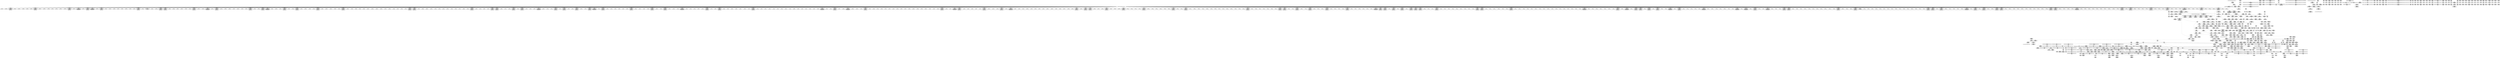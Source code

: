 digraph {
	CE0x56213e0 [shape=record,shape=Mrecord,label="{CE0x56213e0|104:_%struct.inode*,_:_CRE_151,152_}"]
	CE0x5665e00 [shape=record,shape=Mrecord,label="{CE0x5665e00|__validate_creds:expval|include/linux/cred.h,173|*SummSource*}"]
	CE0x5661eb0 [shape=record,shape=Mrecord,label="{CE0x5661eb0|__validate_creds:lnot1|include/linux/cred.h,173|*SummSink*}"]
	CE0x5690f20 [shape=record,shape=Mrecord,label="{CE0x5690f20|12:_i32,_56:_i8*,_:_CRE_984,988_|*MultipleSource*|Function::inode_has_perm&Arg::inode::|*LoadInst*|security/selinux/hooks.c,1627|security/selinux/hooks.c,1611}"]
	CE0x5695f70 [shape=record,shape=Mrecord,label="{CE0x5695f70|_ret_i32_%tmp6,_!dbg_!27716|security/selinux/hooks.c,197|*SummSource*}"]
	CE0x5699cd0 [shape=record,shape=Mrecord,label="{CE0x5699cd0|avc_has_perm:auditdata|Function::avc_has_perm&Arg::auditdata::|*SummSink*}"]
	CE0x5674920 [shape=record,shape=Mrecord,label="{CE0x5674920|12:_i32,_56:_i8*,_:_CRE_189,190_}"]
	CE0x5686710 [shape=record,shape=Mrecord,label="{CE0x5686710|12:_i32,_56:_i8*,_:_CRE_623,624_}"]
	CE0x5603060 [shape=record,shape=Mrecord,label="{CE0x5603060|i32_78|*Constant*}"]
	CE0x5674f10 [shape=record,shape=Mrecord,label="{CE0x5674f10|12:_i32,_56:_i8*,_:_CRE_194,195_}"]
	CE0x5624d40 [shape=record,shape=Mrecord,label="{CE0x5624d40|104:_%struct.inode*,_:_CRE_175,176_}"]
	CE0x5660740 [shape=record,shape=Mrecord,label="{CE0x5660740|i64*_getelementptr_inbounds_(_8_x_i64_,_8_x_i64_*___llvm_gcov_ctr154,_i64_0,_i64_0)|*Constant*|*SummSource*}"]
	CE0x567c8b0 [shape=record,shape=Mrecord,label="{CE0x567c8b0|12:_i32,_56:_i8*,_:_CRE_352,360_|*MultipleSource*|Function::inode_has_perm&Arg::inode::|*LoadInst*|security/selinux/hooks.c,1627|security/selinux/hooks.c,1611}"]
	CE0x561bd40 [shape=record,shape=Mrecord,label="{CE0x561bd40|_ret_i32_%call,_!dbg_!27723|security/selinux/hooks.c,1632|*SummSink*}"]
	CE0x56064e0 [shape=record,shape=Mrecord,label="{CE0x56064e0|_call_void_mcount()_#3}"]
	CE0x56c0ad0 [shape=record,shape=Mrecord,label="{CE0x56c0ad0|0:_i32,_4:_i32,_8:_i32,_12:_i32,_:_CMRE_8,12_|*MultipleSource*|security/selinux/hooks.c,196|*LoadInst*|security/selinux/hooks.c,196|security/selinux/hooks.c,197}"]
	CE0x55f7cb0 [shape=record,shape=Mrecord,label="{CE0x55f7cb0|i64_2|*Constant*}"]
	CE0x56136a0 [shape=record,shape=Mrecord,label="{CE0x56136a0|_ret_void,_!dbg_!27722|include/linux/cred.h,175|*SummSink*}"]
	CE0x568e730 [shape=record,shape=Mrecord,label="{CE0x568e730|12:_i32,_56:_i8*,_:_CRE_919,920_}"]
	CE0x56245c0 [shape=record,shape=Mrecord,label="{CE0x56245c0|104:_%struct.inode*,_:_CRE_167,168_}"]
	CE0x561aa20 [shape=record,shape=Mrecord,label="{CE0x561aa20|dentry_has_perm:dentry|Function::dentry_has_perm&Arg::dentry::|*SummSource*}"]
	CE0x68f1f00 [shape=record,shape=Mrecord,label="{CE0x68f1f00|GLOBAL:selinux_quota_on.__warned|Global_var:selinux_quota_on.__warned}"]
	CE0x55f7ec0 [shape=record,shape=Mrecord,label="{CE0x55f7ec0|selinux_quota_on:land.lhs.true|*SummSink*}"]
	CE0x5652830 [shape=record,shape=Mrecord,label="{CE0x5652830|_call_void___invalid_creds(%struct.cred*_%cred,_i8*_%file,_i32_%line)_#10,_!dbg_!27721|include/linux/cred.h,174}"]
	CE0x56839f0 [shape=record,shape=Mrecord,label="{CE0x56839f0|12:_i32,_56:_i8*,_:_CRE_585,586_}"]
	CE0x5665ce0 [shape=record,shape=Mrecord,label="{CE0x5665ce0|__validate_creds:expval|include/linux/cred.h,173|*SummSink*}"]
	CE0x5645900 [shape=record,shape=Mrecord,label="{CE0x5645900|i8_10|*Constant*|*SummSink*}"]
	CE0x5646550 [shape=record,shape=Mrecord,label="{CE0x5646550|dentry_has_perm:call|security/selinux/hooks.c,1632}"]
	CE0x564efb0 [shape=record,shape=Mrecord,label="{CE0x564efb0|i32_(i32,_i32,_i16,_i32,_%struct.common_audit_data*)*_bitcast_(i32_(i32,_i32,_i16,_i32,_%struct.common_audit_data.495*)*_avc_has_perm_to_i32_(i32,_i32,_i16,_i32,_%struct.common_audit_data*)*)|*Constant*|*SummSource*}"]
	CE0x568bed0 [shape=record,shape=Mrecord,label="{CE0x568bed0|12:_i32,_56:_i8*,_:_CRE_885,886_}"]
	CE0x560a410 [shape=record,shape=Mrecord,label="{CE0x560a410|i64_1|*Constant*}"]
	CE0x568ef80 [shape=record,shape=Mrecord,label="{CE0x568ef80|12:_i32,_56:_i8*,_:_CRE_926,927_}"]
	CE0x567d570 [shape=record,shape=Mrecord,label="{CE0x567d570|12:_i32,_56:_i8*,_:_CRE_408,416_|*MultipleSource*|Function::inode_has_perm&Arg::inode::|*LoadInst*|security/selinux/hooks.c,1627|security/selinux/hooks.c,1611}"]
	CE0x56470f0 [shape=record,shape=Mrecord,label="{CE0x56470f0|dentry_has_perm:d_inode|security/selinux/hooks.c,1627|*SummSource*}"]
	CE0x5696870 [shape=record,shape=Mrecord,label="{CE0x5696870|inode_has_perm:i_security|security/selinux/hooks.c,1615|*SummSink*}"]
	CE0x565d750 [shape=record,shape=Mrecord,label="{CE0x565d750|104:_%struct.inode*,_:_CRE_310,311_}"]
	CE0x56467c0 [shape=record,shape=Mrecord,label="{CE0x56467c0|dentry_has_perm:dentry1|security/selinux/hooks.c,1631|*SummSink*}"]
	CE0x5625970 [shape=record,shape=Mrecord,label="{CE0x5625970|104:_%struct.inode*,_:_CRE_188,189_}"]
	CE0x56825c0 [shape=record,shape=Mrecord,label="{CE0x56825c0|12:_i32,_56:_i8*,_:_CRE_568,569_}"]
	CE0x5675170 [shape=record,shape=Mrecord,label="{CE0x5675170|12:_i32,_56:_i8*,_:_CRE_196,197_}"]
	CE0x567b7b0 [shape=record,shape=Mrecord,label="{CE0x567b7b0|12:_i32,_56:_i8*,_:_CRE_305,306_}"]
	CE0x566ae40 [shape=record,shape=Mrecord,label="{CE0x566ae40|i32_22|*Constant*|*SummSource*}"]
	CE0x569da70 [shape=record,shape=Mrecord,label="{CE0x569da70|avc_has_perm:requested|Function::avc_has_perm&Arg::requested::|*SummSink*}"]
	CE0x56212f0 [shape=record,shape=Mrecord,label="{CE0x56212f0|104:_%struct.inode*,_:_CRE_150,151_}"]
	CE0x565b350 [shape=record,shape=Mrecord,label="{CE0x565b350|i64*_getelementptr_inbounds_(_2_x_i64_,_2_x_i64_*___llvm_gcov_ctr98,_i64_0,_i64_0)|*Constant*|*SummSink*}"]
	CE0x56a4dc0 [shape=record,shape=Mrecord,label="{CE0x56a4dc0|i32_512|*Constant*|*SummSource*}"]
	CE0x564b8e0 [shape=record,shape=Mrecord,label="{CE0x564b8e0|104:_%struct.inode*,_:_CRE_204,205_}"]
	CE0x5661d80 [shape=record,shape=Mrecord,label="{CE0x5661d80|__validate_creds:lnot1|include/linux/cred.h,173|*SummSource*}"]
	CE0x567dfe0 [shape=record,shape=Mrecord,label="{CE0x567dfe0|12:_i32,_56:_i8*,_:_CRE_448,456_|*MultipleSource*|Function::inode_has_perm&Arg::inode::|*LoadInst*|security/selinux/hooks.c,1627|security/selinux/hooks.c,1611}"]
	CE0x564b700 [shape=record,shape=Mrecord,label="{CE0x564b700|104:_%struct.inode*,_:_CRE_202,203_}"]
	CE0x565bc80 [shape=record,shape=Mrecord,label="{CE0x565bc80|104:_%struct.inode*,_:_CRE_232,240_|*MultipleSource*|Function::selinux_quota_on&Arg::dentry::|Function::dentry_has_perm&Arg::dentry::|security/selinux/hooks.c,1627}"]
	CE0x5613520 [shape=record,shape=Mrecord,label="{CE0x5613520|_ret_void,_!dbg_!27722|include/linux/cred.h,175|*SummSource*}"]
	CE0x564c3b0 [shape=record,shape=Mrecord,label="{CE0x564c3b0|104:_%struct.inode*,_:_CRE_215,216_}"]
	CE0x5695de0 [shape=record,shape=Mrecord,label="{CE0x5695de0|_ret_i32_%tmp6,_!dbg_!27716|security/selinux/hooks.c,197}"]
	CE0x567fc30 [shape=record,shape=Mrecord,label="{CE0x567fc30|12:_i32,_56:_i8*,_:_CRE_496,500_|*MultipleSource*|Function::inode_has_perm&Arg::inode::|*LoadInst*|security/selinux/hooks.c,1627|security/selinux/hooks.c,1611}"]
	CE0x55fe380 [shape=record,shape=Mrecord,label="{CE0x55fe380|104:_%struct.inode*,_:_CRE_56,64_|*MultipleSource*|Function::selinux_quota_on&Arg::dentry::|Function::dentry_has_perm&Arg::dentry::|security/selinux/hooks.c,1627}"]
	CE0x56c0680 [shape=record,shape=Mrecord,label="{CE0x56c0680|0:_i32,_4:_i32,_8:_i32,_12:_i32,_:_CMRE_0,4_|*MultipleSource*|security/selinux/hooks.c,196|*LoadInst*|security/selinux/hooks.c,196|security/selinux/hooks.c,197}"]
	CE0x565ba20 [shape=record,shape=Mrecord,label="{CE0x565ba20|104:_%struct.inode*,_:_CRE_223,224_}"]
	CE0x5630710 [shape=record,shape=Mrecord,label="{CE0x5630710|i64_5|*Constant*}"]
	CE0x5687310 [shape=record,shape=Mrecord,label="{CE0x5687310|12:_i32,_56:_i8*,_:_CRE_672,680_|*MultipleSource*|Function::inode_has_perm&Arg::inode::|*LoadInst*|security/selinux/hooks.c,1627|security/selinux/hooks.c,1611}"]
	CE0x568c130 [shape=record,shape=Mrecord,label="{CE0x568c130|12:_i32,_56:_i8*,_:_CRE_887,888_}"]
	CE0x561bb80 [shape=record,shape=Mrecord,label="{CE0x561bb80|_ret_i32_%call,_!dbg_!27723|security/selinux/hooks.c,1632|*SummSource*}"]
	CE0x56c25a0 [shape=record,shape=Mrecord,label="{CE0x56c25a0|cred_sid:bb|*SummSource*}"]
	CE0x5620ef0 [shape=record,shape=Mrecord,label="{CE0x5620ef0|104:_%struct.inode*,_:_CRE_146,147_}"]
	CE0x5607240 [shape=record,shape=Mrecord,label="{CE0x5607240|selinux_quota_on:tmp5|security/selinux/hooks.c,2044}"]
	CE0x56619c0 [shape=record,shape=Mrecord,label="{CE0x56619c0|i64*_getelementptr_inbounds_(_8_x_i64_,_8_x_i64_*___llvm_gcov_ctr154,_i64_0,_i64_0)|*Constant*}"]
	CE0x565f2f0 [shape=record,shape=Mrecord,label="{CE0x565f2f0|cred_sid:tmp|*SummSink*}"]
	CE0x56865e0 [shape=record,shape=Mrecord,label="{CE0x56865e0|12:_i32,_56:_i8*,_:_CRE_622,623_}"]
	CE0x5629630 [shape=record,shape=Mrecord,label="{CE0x5629630|inode_has_perm:tmp3}"]
	CE0x5679410 [shape=record,shape=Mrecord,label="{CE0x5679410|12:_i32,_56:_i8*,_:_CRE_275,276_}"]
	CE0x5603900 [shape=record,shape=Mrecord,label="{CE0x5603900|i64*_getelementptr_inbounds_(_11_x_i64_,_11_x_i64_*___llvm_gcov_ctr152,_i64_0,_i64_10)|*Constant*|*SummSink*}"]
	CE0x568b680 [shape=record,shape=Mrecord,label="{CE0x568b680|12:_i32,_56:_i8*,_:_CRE_878,879_}"]
	CE0x55f4810 [shape=record,shape=Mrecord,label="{CE0x55f4810|selinux_quota_on:do.end|*SummSink*}"]
	CE0x5666f90 [shape=record,shape=Mrecord,label="{CE0x5666f90|GLOBAL:inode_has_perm|*Constant*}"]
	CE0x55fa7c0 [shape=record,shape=Mrecord,label="{CE0x55fa7c0|104:_%struct.inode*,_:_CRE_94,95_}"]
	CE0x5617080 [shape=record,shape=Mrecord,label="{CE0x5617080|_ret_i32_%call,_!dbg_!27723|security/selinux/hooks.c,1632}"]
	CE0x562a740 [shape=record,shape=Mrecord,label="{CE0x562a740|inode_has_perm:i_flags|security/selinux/hooks.c,1611|*SummSink*}"]
	CE0x5690bf0 [shape=record,shape=Mrecord,label="{CE0x5690bf0|12:_i32,_56:_i8*,_:_CRE_981,982_}"]
	CE0x566b140 [shape=record,shape=Mrecord,label="{CE0x566b140|cred_sid:security|security/selinux/hooks.c,196|*SummSink*}"]
	CE0x56112b0 [shape=record,shape=Mrecord,label="{CE0x56112b0|COLLAPSED:_GCMRE_current_task_external_global_%struct.task_struct*:_elem_0::|security/selinux/hooks.c,2044}"]
	CE0x5676830 [shape=record,shape=Mrecord,label="{CE0x5676830|12:_i32,_56:_i8*,_:_CRE_240,241_}"]
	CE0x5606240 [shape=record,shape=Mrecord,label="{CE0x5606240|selinux_quota_on:tmp18|security/selinux/hooks.c,2044|*SummSink*}"]
	CE0x56117e0 [shape=record,shape=Mrecord,label="{CE0x56117e0|selinux_quota_on:if.then|*SummSource*}"]
	CE0x5680a40 [shape=record,shape=Mrecord,label="{CE0x5680a40|12:_i32,_56:_i8*,_:_CRE_536,540_|*MultipleSource*|Function::inode_has_perm&Arg::inode::|*LoadInst*|security/selinux/hooks.c,1627|security/selinux/hooks.c,1611}"]
	CE0x568d7c0 [shape=record,shape=Mrecord,label="{CE0x568d7c0|12:_i32,_56:_i8*,_:_CRE_906,907_}"]
	CE0x5697d50 [shape=record,shape=Mrecord,label="{CE0x5697d50|inode_has_perm:tmp13|security/selinux/hooks.c,1614}"]
	CE0x5659f60 [shape=record,shape=Mrecord,label="{CE0x5659f60|12:_i32,_56:_i8*,_:_CRE_56,64_|*MultipleSource*|Function::inode_has_perm&Arg::inode::|*LoadInst*|security/selinux/hooks.c,1627|security/selinux/hooks.c,1611}"]
	CE0x56227f0 [shape=record,shape=Mrecord,label="{CE0x56227f0|_call_void_mcount()_#3|*SummSink*}"]
	CE0x567a120 [shape=record,shape=Mrecord,label="{CE0x567a120|12:_i32,_56:_i8*,_:_CRE_286,287_}"]
	CE0x56166f0 [shape=record,shape=Mrecord,label="{CE0x56166f0|inode_has_perm:bb|*SummSource*}"]
	CE0x561b360 [shape=record,shape=Mrecord,label="{CE0x561b360|selinux_quota_on:tmp17|security/selinux/hooks.c,2044|*SummSource*}"]
	CE0x5616a10 [shape=record,shape=Mrecord,label="{CE0x5616a10|inode_has_perm:if.end|*SummSink*}"]
	CE0x565d060 [shape=record,shape=Mrecord,label="{CE0x565d060|104:_%struct.inode*,_:_CRE_305,306_}"]
	CE0x5623d40 [shape=record,shape=Mrecord,label="{CE0x5623d40|i64*_getelementptr_inbounds_(_8_x_i64_,_8_x_i64_*___llvm_gcov_ctr154,_i64_0,_i64_2)|*Constant*|*SummSink*}"]
	CE0x5666660 [shape=record,shape=Mrecord,label="{CE0x5666660|__validate_creds:cred|Function::__validate_creds&Arg::cred::|*SummSource*}"]
	CE0x568fb60 [shape=record,shape=Mrecord,label="{CE0x568fb60|12:_i32,_56:_i8*,_:_CRE_936,944_|*MultipleSource*|Function::inode_has_perm&Arg::inode::|*LoadInst*|security/selinux/hooks.c,1627|security/selinux/hooks.c,1611}"]
	CE0x5649050 [shape=record,shape=Mrecord,label="{CE0x5649050|__validate_creds:tmp5|include/linux/cred.h,173}"]
	CE0x55ff700 [shape=record,shape=Mrecord,label="{CE0x55ff700|selinux_quota_on:tmp12|security/selinux/hooks.c,2044|*SummSource*}"]
	CE0x55fb5c0 [shape=record,shape=Mrecord,label="{CE0x55fb5c0|selinux_quota_on:tmp4|security/selinux/hooks.c,2044|*SummSink*}"]
	CE0x561ffa0 [shape=record,shape=Mrecord,label="{CE0x561ffa0|12:_i32,_56:_i8*,_:_CRE_120,128_|*MultipleSource*|Function::inode_has_perm&Arg::inode::|*LoadInst*|security/selinux/hooks.c,1627|security/selinux/hooks.c,1611}"]
	CE0x569eba0 [shape=record,shape=Mrecord,label="{CE0x569eba0|inode_has_perm:and|security/selinux/hooks.c,1611|*SummSource*}"]
	CE0x56203b0 [shape=record,shape=Mrecord,label="{CE0x56203b0|12:_i32,_56:_i8*,_:_CRE_136,137_}"]
	CE0x5683d80 [shape=record,shape=Mrecord,label="{CE0x5683d80|12:_i32,_56:_i8*,_:_CRE_588,589_}"]
	CE0x5685ff0 [shape=record,shape=Mrecord,label="{CE0x5685ff0|12:_i32,_56:_i8*,_:_CRE_617,618_}"]
	CE0x55f9360 [shape=record,shape=Mrecord,label="{CE0x55f9360|i64_1|*Constant*|*SummSource*}"]
	CE0x5608d00 [shape=record,shape=Mrecord,label="{CE0x5608d00|i8*_getelementptr_inbounds_(_25_x_i8_,_25_x_i8_*_.str3,_i32_0,_i32_0)|*Constant*|*SummSink*}"]
	CE0x5624c50 [shape=record,shape=Mrecord,label="{CE0x5624c50|104:_%struct.inode*,_:_CRE_174,175_}"]
	CE0x5675500 [shape=record,shape=Mrecord,label="{CE0x5675500|12:_i32,_56:_i8*,_:_CRE_199,200_}"]
	CE0x567f8a0 [shape=record,shape=Mrecord,label="{CE0x567f8a0|12:_i32,_56:_i8*,_:_CRE_486,487_}"]
	CE0x56455c0 [shape=record,shape=Mrecord,label="{CE0x56455c0|i8_10|*Constant*}"]
	CE0x5664850 [shape=record,shape=Mrecord,label="{CE0x5664850|12:_i32,_56:_i8*,_:_CRE_24,32_|*MultipleSource*|Function::inode_has_perm&Arg::inode::|*LoadInst*|security/selinux/hooks.c,1627|security/selinux/hooks.c,1611}"]
	CE0x55f5c50 [shape=record,shape=Mrecord,label="{CE0x55f5c50|i64_3|*Constant*|*SummSource*}"]
	CE0x56073f0 [shape=record,shape=Mrecord,label="{CE0x56073f0|%struct.task_struct*_(%struct.task_struct**)*_asm_movq_%gs:$_1:P_,$0_,_r,im,_dirflag_,_fpsr_,_flags_|*SummSink*}"]
	CE0x56223b0 [shape=record,shape=Mrecord,label="{CE0x56223b0|dentry_has_perm:tmp2}"]
	CE0x56216b0 [shape=record,shape=Mrecord,label="{CE0x56216b0|104:_%struct.inode*,_:_CRE_154,155_}"]
	CE0x5612f40 [shape=record,shape=Mrecord,label="{CE0x5612f40|selinux_quota_on:tmp21|security/selinux/hooks.c,2044|*SummSource*}"]
	CE0x55ff580 [shape=record,shape=Mrecord,label="{CE0x55ff580|selinux_quota_on:tmp11|security/selinux/hooks.c,2044|*SummSource*}"]
	CE0x5656ab0 [shape=record,shape=Mrecord,label="{CE0x5656ab0|i64*_getelementptr_inbounds_(_8_x_i64_,_8_x_i64_*___llvm_gcov_ctr154,_i64_0,_i64_1)|*Constant*|*SummSource*}"]
	CE0x5621b60 [shape=record,shape=Mrecord,label="{CE0x5621b60|104:_%struct.inode*,_:_CRE_159,160_}"]
	CE0x56b91c0 [shape=record,shape=Mrecord,label="{CE0x56b91c0|inode_has_perm:tmp16|security/selinux/hooks.c,1615|*SummSink*}"]
	CE0x55fa9a0 [shape=record,shape=Mrecord,label="{CE0x55fa9a0|104:_%struct.inode*,_:_CRE_96,104_|*MultipleSource*|Function::selinux_quota_on&Arg::dentry::|Function::dentry_has_perm&Arg::dentry::|security/selinux/hooks.c,1627}"]
	CE0x55fd310 [shape=record,shape=Mrecord,label="{CE0x55fd310|%struct.task_struct*_(%struct.task_struct**)*_asm_movq_%gs:$_1:P_,$0_,_r,im,_dirflag_,_fpsr_,_flags_}"]
	CE0x564dbe0 [shape=record,shape=Mrecord,label="{CE0x564dbe0|avc_has_perm:tclass|Function::avc_has_perm&Arg::tclass::}"]
	CE0x5621890 [shape=record,shape=Mrecord,label="{CE0x5621890|104:_%struct.inode*,_:_CRE_156,157_}"]
	CE0x56801c0 [shape=record,shape=Mrecord,label="{CE0x56801c0|12:_i32,_56:_i8*,_:_CRE_508,512_|*MultipleSource*|Function::inode_has_perm&Arg::inode::|*LoadInst*|security/selinux/hooks.c,1627|security/selinux/hooks.c,1611}"]
	CE0x5652230 [shape=record,shape=Mrecord,label="{CE0x5652230|__validate_creds:tmp7|include/linux/cred.h,174|*SummSource*}"]
	CE0x56217a0 [shape=record,shape=Mrecord,label="{CE0x56217a0|104:_%struct.inode*,_:_CRE_155,156_}"]
	CE0x5616a80 [shape=record,shape=Mrecord,label="{CE0x5616a80|selinux_quota_on:if.end|*SummSink*}"]
	CE0x565e010 [shape=record,shape=Mrecord,label="{CE0x565e010|get_current:tmp|*SummSource*}"]
	CE0x568f440 [shape=record,shape=Mrecord,label="{CE0x568f440|12:_i32,_56:_i8*,_:_CRE_930,931_}"]
	CE0x56075c0 [shape=record,shape=Mrecord,label="{CE0x56075c0|dentry_has_perm:bb}"]
	CE0x561efa0 [shape=record,shape=Mrecord,label="{CE0x561efa0|cred_sid:tmp5|security/selinux/hooks.c,196}"]
	CE0x55fdae0 [shape=record,shape=Mrecord,label="{CE0x55fdae0|104:_%struct.inode*,_:_CRE_314,315_}"]
	CE0x5629320 [shape=record,shape=Mrecord,label="{CE0x5629320|inode_has_perm:tmp2|*SummSink*}"]
	CE0x56740d0 [shape=record,shape=Mrecord,label="{CE0x56740d0|12:_i32,_56:_i8*,_:_CRE_182,183_}"]
	CE0x564b160 [shape=record,shape=Mrecord,label="{CE0x564b160|104:_%struct.inode*,_:_CRE_196,197_}"]
	CE0x55f89c0 [shape=record,shape=Mrecord,label="{CE0x55f89c0|selinux_quota_on:tobool|security/selinux/hooks.c,2044|*SummSource*}"]
	CE0x5656220 [shape=record,shape=Mrecord,label="{CE0x5656220|inode_has_perm:tmp1}"]
	CE0x5691a20 [shape=record,shape=Mrecord,label="{CE0x5691a20|inode_has_perm:tmp6|*LoadInst*|security/selinux/hooks.c,1611|*SummSink*}"]
	CE0x569af40 [shape=record,shape=Mrecord,label="{CE0x569af40|inode_has_perm:tmp19|security/selinux/hooks.c,1618|*SummSource*}"]
	CE0x5699b10 [shape=record,shape=Mrecord,label="{CE0x5699b10|avc_has_perm:auditdata|Function::avc_has_perm&Arg::auditdata::}"]
	CE0x56817e0 [shape=record,shape=Mrecord,label="{CE0x56817e0|12:_i32,_56:_i8*,_:_CRE_556,557_}"]
	CE0x56573b0 [shape=record,shape=Mrecord,label="{CE0x56573b0|_call_void___validate_creds(%struct.cred*_%cred,_i8*_getelementptr_inbounds_(_25_x_i8_,_25_x_i8_*_.str3,_i32_0,_i32_0),_i32_1609)_#10,_!dbg_!27719|security/selinux/hooks.c,1609}"]
	CE0x56a1360 [shape=record,shape=Mrecord,label="{CE0x56a1360|inode_has_perm:tobool2|security/selinux/hooks.c,1611}"]
	CE0x5684f50 [shape=record,shape=Mrecord,label="{CE0x5684f50|12:_i32,_56:_i8*,_:_CRE_603,604_}"]
	CE0x562a0c0 [shape=record,shape=Mrecord,label="{CE0x562a0c0|i64*_getelementptr_inbounds_(_5_x_i64_,_5_x_i64_*___llvm_gcov_ctr155,_i64_0,_i64_0)|*Constant*|*SummSink*}"]
	CE0x561b940 [shape=record,shape=Mrecord,label="{CE0x561b940|dentry_has_perm:av|Function::dentry_has_perm&Arg::av::|*SummSource*}"]
	CE0x5686970 [shape=record,shape=Mrecord,label="{CE0x5686970|12:_i32,_56:_i8*,_:_CRE_632,640_|*MultipleSource*|Function::inode_has_perm&Arg::inode::|*LoadInst*|security/selinux/hooks.c,1627|security/selinux/hooks.c,1611}"]
	CE0x5674cb0 [shape=record,shape=Mrecord,label="{CE0x5674cb0|12:_i32,_56:_i8*,_:_CRE_192,193_}"]
	CE0x568aa20 [shape=record,shape=Mrecord,label="{CE0x568aa20|12:_i32,_56:_i8*,_:_CRE_867,868_}"]
	CE0x5608c70 [shape=record,shape=Mrecord,label="{CE0x5608c70|i8*_getelementptr_inbounds_(_25_x_i8_,_25_x_i8_*_.str3,_i32_0,_i32_0)|*Constant*|*SummSource*}"]
	CE0x5619090 [shape=record,shape=Mrecord,label="{CE0x5619090|inode_has_perm:do.end}"]
	CE0x567c130 [shape=record,shape=Mrecord,label="{CE0x567c130|12:_i32,_56:_i8*,_:_CRE_320,328_|*MultipleSource*|Function::inode_has_perm&Arg::inode::|*LoadInst*|security/selinux/hooks.c,1627|security/selinux/hooks.c,1611}"]
	CE0x565c5f0 [shape=record,shape=Mrecord,label="{CE0x565c5f0|104:_%struct.inode*,_:_CRE_272,280_|*MultipleSource*|Function::selinux_quota_on&Arg::dentry::|Function::dentry_has_perm&Arg::dentry::|security/selinux/hooks.c,1627}"]
	CE0x568c5f0 [shape=record,shape=Mrecord,label="{CE0x568c5f0|12:_i32,_56:_i8*,_:_CRE_891,892_}"]
	CE0x5612be0 [shape=record,shape=Mrecord,label="{CE0x5612be0|GLOBAL:dentry_has_perm|*Constant*}"]
	CE0x56445e0 [shape=record,shape=Mrecord,label="{CE0x56445e0|104:_%struct.inode*,_:_CRE_316,317_}"]
	CE0x5672300 [shape=record,shape=Mrecord,label="{CE0x5672300|12:_i32,_56:_i8*,_:_CRE_161,162_}"]
	CE0x5688220 [shape=record,shape=Mrecord,label="{CE0x5688220|12:_i32,_56:_i8*,_:_CRE_728,736_|*MultipleSource*|Function::inode_has_perm&Arg::inode::|*LoadInst*|security/selinux/hooks.c,1627|security/selinux/hooks.c,1611}"]
	CE0x55f68b0 [shape=record,shape=Mrecord,label="{CE0x55f68b0|selinux_quota_on:if.then|*SummSink*}"]
	CE0x55f6070 [shape=record,shape=Mrecord,label="{CE0x55f6070|GLOBAL:__llvm_gcov_ctr152|Global_var:__llvm_gcov_ctr152}"]
	CE0x5690410 [shape=record,shape=Mrecord,label="{CE0x5690410|12:_i32,_56:_i8*,_:_CRE_976,977_}"]
	CE0x5683660 [shape=record,shape=Mrecord,label="{CE0x5683660|12:_i32,_56:_i8*,_:_CRE_582,583_}"]
	CE0x5669eb0 [shape=record,shape=Mrecord,label="{CE0x5669eb0|dentry_has_perm:tmp3|*SummSource*}"]
	CE0x565ec50 [shape=record,shape=Mrecord,label="{CE0x565ec50|get_current:tmp1|*SummSink*}"]
	CE0x5658e50 [shape=record,shape=Mrecord,label="{CE0x5658e50|i32_512|*Constant*}"]
	CE0x567e420 [shape=record,shape=Mrecord,label="{CE0x567e420|12:_i32,_56:_i8*,_:_CRE_464,472_|*MultipleSource*|Function::inode_has_perm&Arg::inode::|*LoadInst*|security/selinux/hooks.c,1627|security/selinux/hooks.c,1611}"]
	CE0x568b1c0 [shape=record,shape=Mrecord,label="{CE0x568b1c0|12:_i32,_56:_i8*,_:_CRE_874,875_}"]
	CE0x56608f0 [shape=record,shape=Mrecord,label="{CE0x56608f0|i64*_getelementptr_inbounds_(_8_x_i64_,_8_x_i64_*___llvm_gcov_ctr154,_i64_0,_i64_0)|*Constant*|*SummSink*}"]
	CE0x5624e30 [shape=record,shape=Mrecord,label="{CE0x5624e30|104:_%struct.inode*,_:_CRE_176,177_}"]
	CE0x5622890 [shape=record,shape=Mrecord,label="{CE0x5622890|get_current:tmp4|./arch/x86/include/asm/current.h,14}"]
	CE0x5696200 [shape=record,shape=Mrecord,label="{CE0x5696200|i32_10|*Constant*}"]
	CE0x55ff280 [shape=record,shape=Mrecord,label="{CE0x55ff280|selinux_quota_on:tmp5|security/selinux/hooks.c,2044|*SummSource*}"]
	CE0x565a820 [shape=record,shape=Mrecord,label="{CE0x565a820|cred_sid:tmp3|*SummSink*}"]
	CE0x5623f40 [shape=record,shape=Mrecord,label="{CE0x5623f40|inode_has_perm:tmp4|security/selinux/hooks.c,1609}"]
	CE0x564e930 [shape=record,shape=Mrecord,label="{CE0x564e930|avc_has_perm:entry|*SummSource*}"]
	CE0x568ae30 [shape=record,shape=Mrecord,label="{CE0x568ae30|12:_i32,_56:_i8*,_:_CRE_871,872_}"]
	CE0x568cf70 [shape=record,shape=Mrecord,label="{CE0x568cf70|12:_i32,_56:_i8*,_:_CRE_899,900_}"]
	CE0x564ed50 [shape=record,shape=Mrecord,label="{CE0x564ed50|i32_(i32,_i32,_i16,_i32,_%struct.common_audit_data*)*_bitcast_(i32_(i32,_i32,_i16,_i32,_%struct.common_audit_data.495*)*_avc_has_perm_to_i32_(i32,_i32,_i16,_i32,_%struct.common_audit_data*)*)|*Constant*}"]
	CE0x5626990 [shape=record,shape=Mrecord,label="{CE0x5626990|selinux_quota_on:tobool1|security/selinux/hooks.c,2044|*SummSink*}"]
	CE0x56803e0 [shape=record,shape=Mrecord,label="{CE0x56803e0|12:_i32,_56:_i8*,_:_CRE_512,520_|*MultipleSource*|Function::inode_has_perm&Arg::inode::|*LoadInst*|security/selinux/hooks.c,1627|security/selinux/hooks.c,1611}"]
	CE0x5602020 [shape=record,shape=Mrecord,label="{CE0x5602020|i32_0|*Constant*|*SummSink*}"]
	CE0x5682f40 [shape=record,shape=Mrecord,label="{CE0x5682f40|12:_i32,_56:_i8*,_:_CRE_576,577_}"]
	CE0x565eff0 [shape=record,shape=Mrecord,label="{CE0x565eff0|get_current:tmp3}"]
	CE0x5622230 [shape=record,shape=Mrecord,label="{CE0x5622230|i64*_getelementptr_inbounds_(_2_x_i64_,_2_x_i64_*___llvm_gcov_ctr153,_i64_0,_i64_0)|*Constant*}"]
	CE0x5625100 [shape=record,shape=Mrecord,label="{CE0x5625100|104:_%struct.inode*,_:_CRE_179,180_}"]
	CE0x55fb0e0 [shape=record,shape=Mrecord,label="{CE0x55fb0e0|get_current:tmp3|*SummSource*}"]
	CE0x5625790 [shape=record,shape=Mrecord,label="{CE0x5625790|104:_%struct.inode*,_:_CRE_186,187_}"]
	CE0x568f7d0 [shape=record,shape=Mrecord,label="{CE0x568f7d0|12:_i32,_56:_i8*,_:_CRE_933,934_}"]
	"CONST[source:0(mediator),value:0(static)][purpose:{operation}]"
	CE0x55ffa10 [shape=record,shape=Mrecord,label="{CE0x55ffa10|_call_void_lockdep_rcu_suspicious(i8*_getelementptr_inbounds_(_25_x_i8_,_25_x_i8_*_.str3,_i32_0,_i32_0),_i32_2044,_i8*_getelementptr_inbounds_(_45_x_i8_,_45_x_i8_*_.str12,_i32_0,_i32_0))_#10,_!dbg_!27728|security/selinux/hooks.c,2044|*SummSink*}"]
	CE0x561ecf0 [shape=record,shape=Mrecord,label="{CE0x561ecf0|cred_sid:tmp4|*LoadInst*|security/selinux/hooks.c,196|*SummSource*}"]
	CE0x5685080 [shape=record,shape=Mrecord,label="{CE0x5685080|12:_i32,_56:_i8*,_:_CRE_604,605_}"]
	CE0x5680820 [shape=record,shape=Mrecord,label="{CE0x5680820|12:_i32,_56:_i8*,_:_CRE_528,536_|*MultipleSource*|Function::inode_has_perm&Arg::inode::|*LoadInst*|security/selinux/hooks.c,1627|security/selinux/hooks.c,1611}"]
	CE0x5624980 [shape=record,shape=Mrecord,label="{CE0x5624980|104:_%struct.inode*,_:_CRE_171,172_}"]
	CE0x568bb40 [shape=record,shape=Mrecord,label="{CE0x568bb40|12:_i32,_56:_i8*,_:_CRE_882,883_}"]
	CE0x568aad0 [shape=record,shape=Mrecord,label="{CE0x568aad0|12:_i32,_56:_i8*,_:_CRE_868,869_}"]
	CE0x5633d40 [shape=record,shape=Mrecord,label="{CE0x5633d40|selinux_quota_on:tmp10|security/selinux/hooks.c,2044|*SummSource*}"]
	CE0x567b550 [shape=record,shape=Mrecord,label="{CE0x567b550|12:_i32,_56:_i8*,_:_CRE_303,304_}"]
	CE0x56030d0 [shape=record,shape=Mrecord,label="{CE0x56030d0|i32_78|*Constant*|*SummSink*}"]
	CE0x568d430 [shape=record,shape=Mrecord,label="{CE0x568d430|12:_i32,_56:_i8*,_:_CRE_903,904_}"]
	CE0x5624b60 [shape=record,shape=Mrecord,label="{CE0x5624b60|104:_%struct.inode*,_:_CRE_173,174_}"]
	CE0x5668da0 [shape=record,shape=Mrecord,label="{CE0x5668da0|_ret_i32_%retval.0,_!dbg_!27739|security/selinux/hooks.c,1618|*SummSource*}"]
	CE0x565f150 [shape=record,shape=Mrecord,label="{CE0x565f150|_call_void_mcount()_#3}"]
	CE0x5600020 [shape=record,shape=Mrecord,label="{CE0x5600020|selinux_quota_on:tmp13|security/selinux/hooks.c,2044|*SummSource*}"]
	CE0x561ad70 [shape=record,shape=Mrecord,label="{CE0x561ad70|selinux_quota_on:call5|security/selinux/hooks.c,2046|*SummSink*}"]
	CE0x56180b0 [shape=record,shape=Mrecord,label="{CE0x56180b0|selinux_quota_on:if.then}"]
	CE0x564b7f0 [shape=record,shape=Mrecord,label="{CE0x564b7f0|104:_%struct.inode*,_:_CRE_203,204_}"]
	CE0x5613c00 [shape=record,shape=Mrecord,label="{CE0x5613c00|get_current:entry}"]
	CE0x5656ec0 [shape=record,shape=Mrecord,label="{CE0x5656ec0|i64*_getelementptr_inbounds_(_2_x_i64_,_2_x_i64_*___llvm_gcov_ctr131,_i64_0,_i64_1)|*Constant*}"]
	CE0x5671810 [shape=record,shape=Mrecord,label="{CE0x5671810|cred_sid:entry|*SummSink*}"]
	CE0x561b200 [shape=record,shape=Mrecord,label="{CE0x561b200|i64_0|*Constant*}"]
	CE0x564c4e0 [shape=record,shape=Mrecord,label="{CE0x564c4e0|104:_%struct.inode*,_:_CRE_216,217_}"]
	CE0x562a440 [shape=record,shape=Mrecord,label="{CE0x562a440|i32_4|*Constant*|*SummSink*}"]
	CE0x5667100 [shape=record,shape=Mrecord,label="{CE0x5667100|GLOBAL:inode_has_perm|*Constant*|*SummSource*}"]
	CE0x56254c0 [shape=record,shape=Mrecord,label="{CE0x56254c0|104:_%struct.inode*,_:_CRE_183,184_}"]
	CE0x56618b0 [shape=record,shape=Mrecord,label="{CE0x56618b0|inode_has_perm:do.end|*SummSink*}"]
	CE0x55fc9c0 [shape=record,shape=Mrecord,label="{CE0x55fc9c0|i32_1|*Constant*|*SummSink*}"]
	CE0x56771a0 [shape=record,shape=Mrecord,label="{CE0x56771a0|12:_i32,_56:_i8*,_:_CRE_246,247_}"]
	CE0x5657420 [shape=record,shape=Mrecord,label="{CE0x5657420|_call_void___validate_creds(%struct.cred*_%cred,_i8*_getelementptr_inbounds_(_25_x_i8_,_25_x_i8_*_.str3,_i32_0,_i32_0),_i32_1609)_#10,_!dbg_!27719|security/selinux/hooks.c,1609|*SummSource*}"]
	CE0x564bac0 [shape=record,shape=Mrecord,label="{CE0x564bac0|104:_%struct.inode*,_:_CRE_206,207_}"]
	CE0x561beb0 [shape=record,shape=Mrecord,label="{CE0x561beb0|i64*_getelementptr_inbounds_(_2_x_i64_,_2_x_i64_*___llvm_gcov_ctr98,_i64_0,_i64_0)|*Constant*|*SummSource*}"]
	CE0x55f5db0 [shape=record,shape=Mrecord,label="{CE0x55f5db0|selinux_quota_on:tmp|*SummSink*}"]
	CE0x56c2530 [shape=record,shape=Mrecord,label="{CE0x56c2530|cred_sid:bb}"]
	CE0x569bdf0 [shape=record,shape=Mrecord,label="{CE0x569bdf0|__validate_creds:if.end}"]
	CE0x569c180 [shape=record,shape=Mrecord,label="{CE0x569c180|COLLAPSED:_CMRE:_elem_0:default:}"]
	CE0x5681fd0 [shape=record,shape=Mrecord,label="{CE0x5681fd0|12:_i32,_56:_i8*,_:_CRE_563,564_}"]
	CE0x55f8f40 [shape=record,shape=Mrecord,label="{CE0x55f8f40|COLLAPSED:_GCMRE___llvm_gcov_ctr152_internal_global_11_x_i64_zeroinitializer:_elem_0:default:}"]
	CE0x5633c40 [shape=record,shape=Mrecord,label="{CE0x5633c40|selinux_quota_on:tmp10|security/selinux/hooks.c,2044}"]
	CE0x56734d0 [shape=record,shape=Mrecord,label="{CE0x56734d0|12:_i32,_56:_i8*,_:_CRE_176,177_}"]
	CE0x5627940 [shape=record,shape=Mrecord,label="{CE0x5627940|__validate_creds:bb|*SummSink*}"]
	CE0x5672b50 [shape=record,shape=Mrecord,label="{CE0x5672b50|12:_i32,_56:_i8*,_:_CRE_168,169_}"]
	CE0x562cff0 [shape=record,shape=Mrecord,label="{CE0x562cff0|_ret_%struct.task_struct*_%tmp4,_!dbg_!27714|./arch/x86/include/asm/current.h,14|*SummSink*}"]
	CE0x567b8e0 [shape=record,shape=Mrecord,label="{CE0x567b8e0|12:_i32,_56:_i8*,_:_CRE_306,307_}"]
	CE0x5629cb0 [shape=record,shape=Mrecord,label="{CE0x5629cb0|GLOBAL:__validate_creds|*Constant*}"]
	CE0x561bfb0 [shape=record,shape=Mrecord,label="{CE0x561bfb0|_ret_i32_%call5,_!dbg_!27740|security/selinux/hooks.c,2046}"]
	CE0x5670e80 [shape=record,shape=Mrecord,label="{CE0x5670e80|inode_has_perm:call|security/selinux/hooks.c,1614|*SummSink*}"]
	CE0x567d130 [shape=record,shape=Mrecord,label="{CE0x567d130|12:_i32,_56:_i8*,_:_CRE_392,400_|*MultipleSource*|Function::inode_has_perm&Arg::inode::|*LoadInst*|security/selinux/hooks.c,1627|security/selinux/hooks.c,1611}"]
	CE0x5606070 [shape=record,shape=Mrecord,label="{CE0x5606070|selinux_quota_on:tmp18|security/selinux/hooks.c,2044}"]
	CE0x55f0bc0 [shape=record,shape=Mrecord,label="{CE0x55f0bc0|selinux_quota_on:do.body|*SummSink*}"]
	CE0x5629840 [shape=record,shape=Mrecord,label="{CE0x5629840|i64*_getelementptr_inbounds_(_2_x_i64_,_2_x_i64_*___llvm_gcov_ctr131,_i64_0,_i64_1)|*Constant*|*SummSink*}"]
	CE0x5689540 [shape=record,shape=Mrecord,label="{CE0x5689540|12:_i32,_56:_i8*,_:_CRE_808,816_|*MultipleSource*|Function::inode_has_perm&Arg::inode::|*LoadInst*|security/selinux/hooks.c,1627|security/selinux/hooks.c,1611}"]
	CE0x564ebe0 [shape=record,shape=Mrecord,label="{CE0x564ebe0|inode_has_perm:call4|security/selinux/hooks.c,1617|*SummSink*}"]
	CE0x5660cc0 [shape=record,shape=Mrecord,label="{CE0x5660cc0|__validate_creds:tmp1|*SummSource*}"]
	CE0x5674200 [shape=record,shape=Mrecord,label="{CE0x5674200|12:_i32,_56:_i8*,_:_CRE_183,184_}"]
	CE0x568a5e0 [shape=record,shape=Mrecord,label="{CE0x568a5e0|12:_i32,_56:_i8*,_:_CRE_865,866_}"]
	CE0x564b250 [shape=record,shape=Mrecord,label="{CE0x564b250|104:_%struct.inode*,_:_CRE_197,198_}"]
	CE0x561b5c0 [shape=record,shape=Mrecord,label="{CE0x561b5c0|selinux_quota_on:tmp17|security/selinux/hooks.c,2044|*SummSink*}"]
	CE0x5699e50 [shape=record,shape=Mrecord,label="{CE0x5699e50|_ret_i32_%retval.0,_!dbg_!27728|security/selinux/avc.c,775|*SummSource*}"]
	CE0x569a1f0 [shape=record,shape=Mrecord,label="{CE0x569a1f0|i64*_getelementptr_inbounds_(_8_x_i64_,_8_x_i64_*___llvm_gcov_ctr154,_i64_0,_i64_7)|*Constant*}"]
	CE0x564b340 [shape=record,shape=Mrecord,label="{CE0x564b340|104:_%struct.inode*,_:_CRE_198,199_}"]
	CE0x5627700 [shape=record,shape=Mrecord,label="{CE0x5627700|i64*_getelementptr_inbounds_(_8_x_i64_,_8_x_i64_*___llvm_gcov_ctr154,_i64_0,_i64_2)|*Constant*}"]
	CE0x56b97f0 [shape=record,shape=Mrecord,label="{CE0x56b97f0|i32_3|*Constant*|*SummSink*}"]
	CE0x562bba0 [shape=record,shape=Mrecord,label="{CE0x562bba0|cred_sid:tmp2|*SummSource*}"]
	CE0x5677660 [shape=record,shape=Mrecord,label="{CE0x5677660|12:_i32,_56:_i8*,_:_CRE_250,251_}"]
	CE0x5673b10 [shape=record,shape=Mrecord,label="{CE0x5673b10|cred_sid:tmp|*SummSource*}"]
	CE0x55f8860 [shape=record,shape=Mrecord,label="{CE0x55f8860|selinux_quota_on:tmp4|security/selinux/hooks.c,2044|*SummSource*}"]
	CE0x56a4090 [shape=record,shape=Mrecord,label="{CE0x56a4090|i64*_getelementptr_inbounds_(_8_x_i64_,_8_x_i64_*___llvm_gcov_ctr154,_i64_0,_i64_5)|*Constant*|*SummSink*}"]
	CE0x5682490 [shape=record,shape=Mrecord,label="{CE0x5682490|12:_i32,_56:_i8*,_:_CRE_567,568_}"]
	CE0x56039e0 [shape=record,shape=Mrecord,label="{CE0x56039e0|selinux_quota_on:tmp19|security/selinux/hooks.c,2044|*SummSink*}"]
	CE0x5622420 [shape=record,shape=Mrecord,label="{CE0x5622420|dentry_has_perm:tmp2|*SummSource*}"]
	CE0x5683eb0 [shape=record,shape=Mrecord,label="{CE0x5683eb0|12:_i32,_56:_i8*,_:_CRE_589,590_}"]
	CE0x5620b60 [shape=record,shape=Mrecord,label="{CE0x5620b60|104:_%struct.inode*,_:_CRE_144,145_}"]
	CE0x560d0a0 [shape=record,shape=Mrecord,label="{CE0x560d0a0|__validate_creds:tobool|include/linux/cred.h,173}"]
	CE0x560a1a0 [shape=record,shape=Mrecord,label="{CE0x560a1a0|selinux_quota_on:tmp13|security/selinux/hooks.c,2044}"]
	CE0x56677e0 [shape=record,shape=Mrecord,label="{CE0x56677e0|inode_has_perm:entry|*SummSink*}"]
	CE0x5611190 [shape=record,shape=Mrecord,label="{CE0x5611190|i32_78|*Constant*|*SummSource*}"]
	CE0x5685410 [shape=record,shape=Mrecord,label="{CE0x5685410|12:_i32,_56:_i8*,_:_CRE_607,608_}"]
	CE0x5616820 [shape=record,shape=Mrecord,label="{CE0x5616820|inode_has_perm:if.end}"]
	CE0x5608640 [shape=record,shape=Mrecord,label="{CE0x5608640|dentry_has_perm:entry|*SummSource*}"]
	CE0x567b680 [shape=record,shape=Mrecord,label="{CE0x567b680|12:_i32,_56:_i8*,_:_CRE_304,305_}"]
	CE0x56727c0 [shape=record,shape=Mrecord,label="{CE0x56727c0|12:_i32,_56:_i8*,_:_CRE_165,166_}"]
	CE0x55fa6d0 [shape=record,shape=Mrecord,label="{CE0x55fa6d0|104:_%struct.inode*,_:_CRE_93,94_}"]
	CE0x55f1320 [shape=record,shape=Mrecord,label="{CE0x55f1320|selinux_quota_on:do.body|*SummSource*}"]
	CE0x568b7b0 [shape=record,shape=Mrecord,label="{CE0x568b7b0|12:_i32,_56:_i8*,_:_CRE_879,880_}"]
	CE0x55f99c0 [shape=record,shape=Mrecord,label="{CE0x55f99c0|i64*_getelementptr_inbounds_(_11_x_i64_,_11_x_i64_*___llvm_gcov_ctr152,_i64_0,_i64_6)|*Constant*|*SummSink*}"]
	CE0x568a1a0 [shape=record,shape=Mrecord,label="{CE0x568a1a0|12:_i32,_56:_i8*,_:_CRE_856,864_|*MultipleSource*|Function::inode_has_perm&Arg::inode::|*LoadInst*|security/selinux/hooks.c,1627|security/selinux/hooks.c,1611}"]
	CE0x5678a90 [shape=record,shape=Mrecord,label="{CE0x5678a90|12:_i32,_56:_i8*,_:_CRE_267,268_}"]
	CE0x5657ea0 [shape=record,shape=Mrecord,label="{CE0x5657ea0|i32_22|*Constant*|*SummSink*}"]
	CE0x5614f60 [shape=record,shape=Mrecord,label="{CE0x5614f60|GLOBAL:get_current|*Constant*}"]
	CE0x5681730 [shape=record,shape=Mrecord,label="{CE0x5681730|12:_i32,_56:_i8*,_:_CRE_555,556_}"]
	CE0x56852e0 [shape=record,shape=Mrecord,label="{CE0x56852e0|12:_i32,_56:_i8*,_:_CRE_606,607_}"]
	CE0x5675760 [shape=record,shape=Mrecord,label="{CE0x5675760|12:_i32,_56:_i8*,_:_CRE_201,202_}"]
	CE0x56960d0 [shape=record,shape=Mrecord,label="{CE0x56960d0|_ret_i32_%tmp6,_!dbg_!27716|security/selinux/hooks.c,197|*SummSink*}"]
	CE0x569eb30 [shape=record,shape=Mrecord,label="{CE0x569eb30|inode_has_perm:and|security/selinux/hooks.c,1611}"]
	CE0x5699a00 [shape=record,shape=Mrecord,label="{CE0x5699a00|inode_has_perm:tmp17|security/selinux/hooks.c,1617|*SummSink*}"]
	CE0x55f8230 [shape=record,shape=Mrecord,label="{CE0x55f8230|_call_void_mcount()_#3|*SummSink*}"]
	CE0x564e350 [shape=record,shape=Mrecord,label="{CE0x564e350|inode_has_perm:tmp18|security/selinux/hooks.c,1617}"]
	CE0x5667750 [shape=record,shape=Mrecord,label="{CE0x5667750|inode_has_perm:entry|*SummSource*}"]
	CE0x5625af0 [shape=record,shape=Mrecord,label="{CE0x5625af0|i64*_getelementptr_inbounds_(_2_x_i64_,_2_x_i64_*___llvm_gcov_ctr98,_i64_0,_i64_1)|*Constant*|*SummSource*}"]
	CE0x566af10 [shape=record,shape=Mrecord,label="{CE0x566af10|cred_sid:tmp4|*LoadInst*|security/selinux/hooks.c,196}"]
	CE0x5691050 [shape=record,shape=Mrecord,label="{CE0x5691050|12:_i32,_56:_i8*,_:_CRE_988,992_|*MultipleSource*|Function::inode_has_perm&Arg::inode::|*LoadInst*|security/selinux/hooks.c,1627|security/selinux/hooks.c,1611}"]
	CE0x567cf10 [shape=record,shape=Mrecord,label="{CE0x567cf10|12:_i32,_56:_i8*,_:_CRE_384,388_|*MultipleSource*|Function::inode_has_perm&Arg::inode::|*LoadInst*|security/selinux/hooks.c,1627|security/selinux/hooks.c,1611}"]
	CE0x56692a0 [shape=record,shape=Mrecord,label="{CE0x56692a0|dentry_has_perm:type|security/selinux/hooks.c,1630|*SummSource*}"]
	CE0x55fadb0 [shape=record,shape=Mrecord,label="{CE0x55fadb0|get_current:tmp4|./arch/x86/include/asm/current.h,14|*SummSink*}"]
	CE0x55fc380 [shape=record,shape=Mrecord,label="{CE0x55fc380|i8*_getelementptr_inbounds_(_45_x_i8_,_45_x_i8_*_.str12,_i32_0,_i32_0)|*Constant*}"]
	CE0x569d310 [shape=record,shape=Mrecord,label="{CE0x569d310|avc_has_perm:tclass|Function::avc_has_perm&Arg::tclass::|*SummSource*}"]
	CE0x55fa3f0 [shape=record,shape=Mrecord,label="{CE0x55fa3f0|104:_%struct.inode*,_:_CRE_90,91_}"]
	CE0x562c8a0 [shape=record,shape=Mrecord,label="{CE0x562c8a0|dentry_has_perm:tmp1}"]
	CE0x5632b00 [shape=record,shape=Mrecord,label="{CE0x5632b00|selinux_quota_on:tmp9|security/selinux/hooks.c,2044|*SummSource*}"]
	CE0x56beba0 [shape=record,shape=Mrecord,label="{CE0x56beba0|GLOBAL:__invalid_creds|*Constant*|*SummSource*}"]
	CE0x562b090 [shape=record,shape=Mrecord,label="{CE0x562b090|_call_void_mcount()_#3}"]
	CE0x56c1fa0 [shape=record,shape=Mrecord,label="{CE0x56c1fa0|__validate_creds:tmp9|include/linux/cred.h,175}"]
	CE0x5611a00 [shape=record,shape=Mrecord,label="{CE0x5611a00|i64*_getelementptr_inbounds_(_11_x_i64_,_11_x_i64_*___llvm_gcov_ctr152,_i64_0,_i64_8)|*Constant*|*SummSink*}"]
	CE0x5604790 [shape=record,shape=Mrecord,label="{CE0x5604790|selinux_quota_on:tmp2|*SummSource*}"]
	CE0x566ab70 [shape=record,shape=Mrecord,label="{CE0x566ab70|i64*_getelementptr_inbounds_(_2_x_i64_,_2_x_i64_*___llvm_gcov_ctr153,_i64_0,_i64_1)|*Constant*|*SummSource*}"]
	CE0x566af80 [shape=record,shape=Mrecord,label="{CE0x566af80|cred_sid:security|security/selinux/hooks.c,196}"]
	CE0x5671d10 [shape=record,shape=Mrecord,label="{CE0x5671d10|12:_i32,_56:_i8*,_:_CRE_156,157_}"]
	CE0x56c1680 [shape=record,shape=Mrecord,label="{CE0x56c1680|cred_sid:tmp6|security/selinux/hooks.c,197|*SummSource*}"]
	CE0x55f3ee0 [shape=record,shape=Mrecord,label="{CE0x55f3ee0|selinux_quota_on:bb|*SummSource*}"]
	CE0x565ac60 [shape=record,shape=Mrecord,label="{CE0x565ac60|__validate_creds:file|Function::__validate_creds&Arg::file::|*SummSink*}"]
	CE0x564e270 [shape=record,shape=Mrecord,label="{CE0x564e270|inode_has_perm:sclass|security/selinux/hooks.c,1617|*SummSink*}"]
	CE0x5616ea0 [shape=record,shape=Mrecord,label="{CE0x5616ea0|i32_32768|*Constant*|*SummSink*}"]
	CE0x565ae20 [shape=record,shape=Mrecord,label="{CE0x565ae20|__validate_creds:tmp|*SummSource*}"]
	CE0x5629b40 [shape=record,shape=Mrecord,label="{CE0x5629b40|_call_void___validate_creds(%struct.cred*_%cred,_i8*_getelementptr_inbounds_(_25_x_i8_,_25_x_i8_*_.str3,_i32_0,_i32_0),_i32_1609)_#10,_!dbg_!27719|security/selinux/hooks.c,1609|*SummSink*}"]
	CE0x5697370 [shape=record,shape=Mrecord,label="{CE0x5697370|inode_has_perm:sid3|security/selinux/hooks.c,1617|*SummSource*}"]
	CE0x5656960 [shape=record,shape=Mrecord,label="{CE0x5656960|inode_has_perm:tmp1|*SummSink*}"]
	CE0x5628c70 [shape=record,shape=Mrecord,label="{CE0x5628c70|inode_has_perm:tmp5|security/selinux/hooks.c,1609|*SummSource*}"]
	CE0x5684a90 [shape=record,shape=Mrecord,label="{CE0x5684a90|12:_i32,_56:_i8*,_:_CRE_599,600_}"]
	CE0x569fbf0 [shape=record,shape=Mrecord,label="{CE0x569fbf0|inode_has_perm:conv|security/selinux/hooks.c,1611}"]
	CE0x5658740 [shape=record,shape=Mrecord,label="{CE0x5658740|__validate_creds:tmp1|*SummSink*}"]
	CE0x567c260 [shape=record,shape=Mrecord,label="{CE0x567c260|12:_i32,_56:_i8*,_:_CRE_328,336_|*MultipleSource*|Function::inode_has_perm&Arg::inode::|*LoadInst*|security/selinux/hooks.c,1627|security/selinux/hooks.c,1611}"]
	CE0x568b8e0 [shape=record,shape=Mrecord,label="{CE0x568b8e0|12:_i32,_56:_i8*,_:_CRE_880,881_}"]
	CE0x561de40 [shape=record,shape=Mrecord,label="{CE0x561de40|i32_2044|*Constant*|*SummSink*}"]
	CE0x567ff70 [shape=record,shape=Mrecord,label="{CE0x567ff70|12:_i32,_56:_i8*,_:_CRE_504,508_|*MultipleSource*|Function::inode_has_perm&Arg::inode::|*LoadInst*|security/selinux/hooks.c,1627|security/selinux/hooks.c,1611}"]
	CE0x5672690 [shape=record,shape=Mrecord,label="{CE0x5672690|12:_i32,_56:_i8*,_:_CRE_164,165_}"]
	CE0x5683b20 [shape=record,shape=Mrecord,label="{CE0x5683b20|12:_i32,_56:_i8*,_:_CRE_586,587_}"]
	CE0x55f9b30 [shape=record,shape=Mrecord,label="{CE0x55f9b30|i1_true|*Constant*}"]
	CE0x5671760 [shape=record,shape=Mrecord,label="{CE0x5671760|cred_sid:entry|*SummSource*}"]
	CE0x567eca0 [shape=record,shape=Mrecord,label="{CE0x567eca0|12:_i32,_56:_i8*,_:_CRE_475,476_}"]
	CE0x5616940 [shape=record,shape=Mrecord,label="{CE0x5616940|inode_has_perm:if.end|*SummSource*}"]
	CE0x5660250 [shape=record,shape=Mrecord,label="{CE0x5660250|__validate_creds:line|Function::__validate_creds&Arg::line::}"]
	CE0x562cd40 [shape=record,shape=Mrecord,label="{CE0x562cd40|_ret_%struct.task_struct*_%tmp4,_!dbg_!27714|./arch/x86/include/asm/current.h,14|*SummSource*}"]
	CE0x5647ca0 [shape=record,shape=Mrecord,label="{CE0x5647ca0|GLOBAL:__llvm_gcov_ctr155|Global_var:__llvm_gcov_ctr155|*SummSource*}"]
	CE0x565cc20 [shape=record,shape=Mrecord,label="{CE0x565cc20|104:_%struct.inode*,_:_CRE_296,304_|*MultipleSource*|Function::selinux_quota_on&Arg::dentry::|Function::dentry_has_perm&Arg::dentry::|security/selinux/hooks.c,1627}"]
	CE0x55fc260 [shape=record,shape=Mrecord,label="{CE0x55fc260|i32_2044|*Constant*|*SummSource*}"]
	CE0x5633cb0 [shape=record,shape=Mrecord,label="{CE0x5633cb0|i64*_getelementptr_inbounds_(_11_x_i64_,_11_x_i64_*___llvm_gcov_ctr152,_i64_0,_i64_6)|*Constant*}"]
	CE0x55fbca0 [shape=record,shape=Mrecord,label="{CE0x55fbca0|selinux_quota_on:tmp12|security/selinux/hooks.c,2044}"]
	CE0x5626920 [shape=record,shape=Mrecord,label="{CE0x5626920|selinux_quota_on:tobool1|security/selinux/hooks.c,2044}"]
	CE0x565fcb0 [shape=record,shape=Mrecord,label="{CE0x565fcb0|__validate_creds:lnot|include/linux/cred.h,173|*SummSource*}"]
	CE0x564af80 [shape=record,shape=Mrecord,label="{CE0x564af80|104:_%struct.inode*,_:_CRE_194,195_}"]
	CE0x5682100 [shape=record,shape=Mrecord,label="{CE0x5682100|12:_i32,_56:_i8*,_:_CRE_564,565_}"]
	CE0x56812f0 [shape=record,shape=Mrecord,label="{CE0x56812f0|12:_i32,_56:_i8*,_:_CRE_553,554_}"]
	CE0x567ddc0 [shape=record,shape=Mrecord,label="{CE0x567ddc0|12:_i32,_56:_i8*,_:_CRE_440,448_|*MultipleSource*|Function::inode_has_perm&Arg::inode::|*LoadInst*|security/selinux/hooks.c,1627|security/selinux/hooks.c,1611}"]
	CE0x56778c0 [shape=record,shape=Mrecord,label="{CE0x56778c0|12:_i32,_56:_i8*,_:_CRE_252,253_}"]
	CE0x56627f0 [shape=record,shape=Mrecord,label="{CE0x56627f0|__validate_creds:cred|Function::__validate_creds&Arg::cred::|*SummSink*}"]
	CE0x56915b0 [shape=record,shape=Mrecord,label="{CE0x56915b0|inode_has_perm:tmp6|*LoadInst*|security/selinux/hooks.c,1611}"]
	CE0x567d9b0 [shape=record,shape=Mrecord,label="{CE0x567d9b0|12:_i32,_56:_i8*,_:_CRE_424,432_|*MultipleSource*|Function::inode_has_perm&Arg::inode::|*LoadInst*|security/selinux/hooks.c,1627|security/selinux/hooks.c,1611}"]
	CE0x5611990 [shape=record,shape=Mrecord,label="{CE0x5611990|selinux_quota_on:tmp15|security/selinux/hooks.c,2044}"]
	CE0x5647600 [shape=record,shape=Mrecord,label="{CE0x5647600|__validate_creds:tmp3|include/linux/cred.h,173}"]
	CE0x5679540 [shape=record,shape=Mrecord,label="{CE0x5679540|12:_i32,_56:_i8*,_:_CRE_276,277_}"]
	CE0x5628430 [shape=record,shape=Mrecord,label="{CE0x5628430|inode_has_perm:return|*SummSource*}"]
	CE0x568d0a0 [shape=record,shape=Mrecord,label="{CE0x568d0a0|12:_i32,_56:_i8*,_:_CRE_900,901_}"]
	CE0x567ccc0 [shape=record,shape=Mrecord,label="{CE0x567ccc0|12:_i32,_56:_i8*,_:_CRE_376,384_|*MultipleSource*|Function::inode_has_perm&Arg::inode::|*LoadInst*|security/selinux/hooks.c,1627|security/selinux/hooks.c,1611}"]
	CE0x565d280 [shape=record,shape=Mrecord,label="{CE0x565d280|104:_%struct.inode*,_:_CRE_306,307_}"]
	CE0x5616760 [shape=record,shape=Mrecord,label="{CE0x5616760|inode_has_perm:bb|*SummSink*}"]
	CE0x5682e10 [shape=record,shape=Mrecord,label="{CE0x5682e10|12:_i32,_56:_i8*,_:_CRE_575,576_}"]
	CE0x5667ef0 [shape=record,shape=Mrecord,label="{CE0x5667ef0|inode_has_perm:inode|Function::inode_has_perm&Arg::inode::|*SummSource*}"]
	CE0x5663920 [shape=record,shape=Mrecord,label="{CE0x5663920|inode_has_perm:do.body|*SummSink*}"]
	CE0x564e680 [shape=record,shape=Mrecord,label="{CE0x564e680|inode_has_perm:tmp18|security/selinux/hooks.c,1617|*SummSink*}"]
	CE0x5667610 [shape=record,shape=Mrecord,label="{CE0x5667610|inode_has_perm:entry}"]
	CE0x567d350 [shape=record,shape=Mrecord,label="{CE0x567d350|12:_i32,_56:_i8*,_:_CRE_400,408_|*MultipleSource*|Function::inode_has_perm&Arg::inode::|*LoadInst*|security/selinux/hooks.c,1627|security/selinux/hooks.c,1611}"]
	CE0x5653830 [shape=record,shape=Mrecord,label="{CE0x5653830|28:_i32,_32:_i16,_:_CRE_32,34_|*MultipleSource*|*LoadInst*|security/selinux/hooks.c,1615|security/selinux/hooks.c,1615|security/selinux/hooks.c,1617}"]
	CE0x5616cd0 [shape=record,shape=Mrecord,label="{CE0x5616cd0|i32_32768|*Constant*|*SummSource*}"]
	CE0x56209e0 [shape=record,shape=Mrecord,label="{CE0x56209e0|104:_%struct.inode*,_:_CRE_112,144_|*MultipleSource*|Function::selinux_quota_on&Arg::dentry::|Function::dentry_has_perm&Arg::dentry::|security/selinux/hooks.c,1627}"]
	CE0x566a680 [shape=record,shape=Mrecord,label="{CE0x566a680|dentry_has_perm:tmp}"]
	CE0x5690cf0 [shape=record,shape=Mrecord,label="{CE0x5690cf0|12:_i32,_56:_i8*,_:_CRE_982,983_}"]
	CE0x565aae0 [shape=record,shape=Mrecord,label="{CE0x565aae0|__validate_creds:file|Function::__validate_creds&Arg::file::|*SummSource*}"]
	CE0x5688690 [shape=record,shape=Mrecord,label="{CE0x5688690|12:_i32,_56:_i8*,_:_CRE_744,752_|*MultipleSource*|Function::inode_has_perm&Arg::inode::|*LoadInst*|security/selinux/hooks.c,1627|security/selinux/hooks.c,1611}"]
	CE0x568f570 [shape=record,shape=Mrecord,label="{CE0x568f570|12:_i32,_56:_i8*,_:_CRE_931,932_}"]
	CE0x5682230 [shape=record,shape=Mrecord,label="{CE0x5682230|12:_i32,_56:_i8*,_:_CRE_565,566_}"]
	CE0x5679ff0 [shape=record,shape=Mrecord,label="{CE0x5679ff0|12:_i32,_56:_i8*,_:_CRE_285,286_}"]
	CE0x568ba10 [shape=record,shape=Mrecord,label="{CE0x568ba10|12:_i32,_56:_i8*,_:_CRE_881,882_}"]
	CE0x569d820 [shape=record,shape=Mrecord,label="{CE0x569d820|avc_has_perm:requested|Function::avc_has_perm&Arg::requested::}"]
	CE0x56752a0 [shape=record,shape=Mrecord,label="{CE0x56752a0|12:_i32,_56:_i8*,_:_CRE_197,198_}"]
	CE0x567bda0 [shape=record,shape=Mrecord,label="{CE0x567bda0|12:_i32,_56:_i8*,_:_CRE_310,311_}"]
	CE0x56561b0 [shape=record,shape=Mrecord,label="{CE0x56561b0|i64_1|*Constant*}"]
	CE0x567fd60 [shape=record,shape=Mrecord,label="{CE0x567fd60|12:_i32,_56:_i8*,_:_CRE_500,504_|*MultipleSource*|Function::inode_has_perm&Arg::inode::|*LoadInst*|security/selinux/hooks.c,1627|security/selinux/hooks.c,1611}"]
	CE0x5679a00 [shape=record,shape=Mrecord,label="{CE0x5679a00|12:_i32,_56:_i8*,_:_CRE_280,281_}"]
	CE0x56215c0 [shape=record,shape=Mrecord,label="{CE0x56215c0|104:_%struct.inode*,_:_CRE_153,154_}"]
	CE0x5682820 [shape=record,shape=Mrecord,label="{CE0x5682820|12:_i32,_56:_i8*,_:_CRE_570,571_}"]
	CE0x5618ee0 [shape=record,shape=Mrecord,label="{CE0x5618ee0|inode_has_perm:if.then|*SummSource*}"]
	CE0x56226f0 [shape=record,shape=Mrecord,label="{CE0x56226f0|_call_void_mcount()_#3|*SummSource*}"]
	CE0x5611b00 [shape=record,shape=Mrecord,label="{CE0x5611b00|i8_1|*Constant*}"]
	CE0x56bf520 [shape=record,shape=Mrecord,label="{CE0x56bf520|__validate_creds:tmp8|include/linux/cred.h,175}"]
	CE0x5602790 [shape=record,shape=Mrecord,label="{CE0x5602790|dentry_has_perm:u|security/selinux/hooks.c,1631|*SummSink*}"]
	CE0x56600f0 [shape=record,shape=Mrecord,label="{CE0x56600f0|i32_0|*Constant*}"]
	CE0x561e510 [shape=record,shape=Mrecord,label="{CE0x561e510|selinux_quota_on:tmp19|security/selinux/hooks.c,2044}"]
	CE0x568ebf0 [shape=record,shape=Mrecord,label="{CE0x568ebf0|12:_i32,_56:_i8*,_:_CRE_923,924_}"]
	CE0x5616260 [shape=record,shape=Mrecord,label="{CE0x5616260|_ret_i32_%call5,_!dbg_!27740|security/selinux/hooks.c,2046|*SummSink*}"]
	CE0x569f950 [shape=record,shape=Mrecord,label="{CE0x569f950|inode_has_perm:lnot1|security/selinux/hooks.c,1611|*SummSource*}"]
	CE0x5689dc0 [shape=record,shape=Mrecord,label="{CE0x5689dc0|12:_i32,_56:_i8*,_:_CRE_840,848_|*MultipleSource*|Function::inode_has_perm&Arg::inode::|*LoadInst*|security/selinux/hooks.c,1627|security/selinux/hooks.c,1611}"]
	CE0x56c0fe0 [shape=record,shape=Mrecord,label="{CE0x56c0fe0|0:_i32,_4:_i32,_8:_i32,_12:_i32,_:_CMRE_12,16_|*MultipleSource*|security/selinux/hooks.c,196|*LoadInst*|security/selinux/hooks.c,196|security/selinux/hooks.c,197}"]
	CE0x5608150 [shape=record,shape=Mrecord,label="{CE0x5608150|dentry_has_perm:ad|security/selinux/hooks.c, 1628}"]
	CE0x566b070 [shape=record,shape=Mrecord,label="{CE0x566b070|cred_sid:security|security/selinux/hooks.c,196|*SummSource*}"]
	CE0x56246b0 [shape=record,shape=Mrecord,label="{CE0x56246b0|104:_%struct.inode*,_:_CRE_168,169_}"]
	CE0x569d900 [shape=record,shape=Mrecord,label="{CE0x569d900|avc_has_perm:requested|Function::avc_has_perm&Arg::requested::|*SummSource*}"]
	CE0x5675e80 [shape=record,shape=Mrecord,label="{CE0x5675e80|12:_i32,_56:_i8*,_:_CRE_207,208_}"]
	CE0x5658950 [shape=record,shape=Mrecord,label="{CE0x5658950|inode_has_perm:i_flags|security/selinux/hooks.c,1611|*SummSource*}"]
	CE0x55f9200 [shape=record,shape=Mrecord,label="{CE0x55f9200|i64_2|*Constant*|*SummSource*}"]
	CE0x5689980 [shape=record,shape=Mrecord,label="{CE0x5689980|12:_i32,_56:_i8*,_:_CRE_824,832_|*MultipleSource*|Function::inode_has_perm&Arg::inode::|*LoadInst*|security/selinux/hooks.c,1627|security/selinux/hooks.c,1611}"]
	CE0x56792e0 [shape=record,shape=Mrecord,label="{CE0x56792e0|12:_i32,_56:_i8*,_:_CRE_274,275_}"]
	CE0x5644840 [shape=record,shape=Mrecord,label="{CE0x5644840|104:_%struct.inode*,_:_CRE_318,319_}"]
	CE0x5684110 [shape=record,shape=Mrecord,label="{CE0x5684110|12:_i32,_56:_i8*,_:_CRE_591,592_}"]
	CE0x5607c70 [shape=record,shape=Mrecord,label="{CE0x5607c70|i64_4|*Constant*}"]
	CE0x566ff00 [shape=record,shape=Mrecord,label="{CE0x566ff00|i64*_getelementptr_inbounds_(_8_x_i64_,_8_x_i64_*___llvm_gcov_ctr154,_i64_0,_i64_6)|*Constant*}"]
	CE0x55f9f30 [shape=record,shape=Mrecord,label="{CE0x55f9f30|104:_%struct.inode*,_:_CRE_80,88_|*MultipleSource*|Function::selinux_quota_on&Arg::dentry::|Function::dentry_has_perm&Arg::dentry::|security/selinux/hooks.c,1627}"]
	CE0x56a04f0 [shape=record,shape=Mrecord,label="{CE0x56a04f0|GLOBAL:llvm.expect.i64|*Constant*}"]
	CE0x569fa80 [shape=record,shape=Mrecord,label="{CE0x569fa80|inode_has_perm:lnot1|security/selinux/hooks.c,1611|*SummSink*}"]
	CE0x55fb7d0 [shape=record,shape=Mrecord,label="{CE0x55fb7d0|i64*_getelementptr_inbounds_(_11_x_i64_,_11_x_i64_*___llvm_gcov_ctr152,_i64_0,_i64_1)|*Constant*|*SummSink*}"]
	CE0x56c1510 [shape=record,shape=Mrecord,label="{CE0x56c1510|cred_sid:tmp6|security/selinux/hooks.c,197}"]
	CE0x56831a0 [shape=record,shape=Mrecord,label="{CE0x56831a0|12:_i32,_56:_i8*,_:_CRE_578,579_}"]
	CE0x5683400 [shape=record,shape=Mrecord,label="{CE0x5683400|12:_i32,_56:_i8*,_:_CRE_580,581_}"]
	CE0x5681510 [shape=record,shape=Mrecord,label="{CE0x5681510|12:_i32,_56:_i8*,_:_CRE_554,555_}"]
	CE0x56054a0 [shape=record,shape=Mrecord,label="{CE0x56054a0|12:_i32,_56:_i8*,_:_CRE_147,148_}"]
	CE0x5621a70 [shape=record,shape=Mrecord,label="{CE0x5621a70|104:_%struct.inode*,_:_CRE_158,159_}"]
	CE0x565a180 [shape=record,shape=Mrecord,label="{CE0x565a180|12:_i32,_56:_i8*,_:_CRE_64,72_|*MultipleSource*|Function::inode_has_perm&Arg::inode::|*LoadInst*|security/selinux/hooks.c,1627|security/selinux/hooks.c,1611}"]
	CE0x5615590 [shape=record,shape=Mrecord,label="{CE0x5615590|i1_true|*Constant*|*SummSink*}"]
	CE0x5671be0 [shape=record,shape=Mrecord,label="{CE0x5671be0|12:_i32,_56:_i8*,_:_CRE_155,156_}"]
	CE0x568b550 [shape=record,shape=Mrecord,label="{CE0x568b550|12:_i32,_56:_i8*,_:_CRE_877,878_}"]
	CE0x5626380 [shape=record,shape=Mrecord,label="{CE0x5626380|get_current:tmp2|*SummSink*}"]
	CE0x5688030 [shape=record,shape=Mrecord,label="{CE0x5688030|12:_i32,_56:_i8*,_:_CRE_712,728_|*MultipleSource*|Function::inode_has_perm&Arg::inode::|*LoadInst*|security/selinux/hooks.c,1627|security/selinux/hooks.c,1611}"]
	CE0x561b3d0 [shape=record,shape=Mrecord,label="{CE0x561b3d0|selinux_quota_on:tmp17|security/selinux/hooks.c,2044}"]
	CE0x56810d0 [shape=record,shape=Mrecord,label="{CE0x56810d0|12:_i32,_56:_i8*,_:_CRE_552,553_}"]
	CE0x56a0d00 [shape=record,shape=Mrecord,label="{CE0x56a0d00|inode_has_perm:expval|security/selinux/hooks.c,1611}"]
	CE0x56c1230 [shape=record,shape=Mrecord,label="{CE0x56c1230|0:_i32,_4:_i32,_8:_i32,_12:_i32,_:_CMRE_16,20_|*MultipleSource*|security/selinux/hooks.c,196|*LoadInst*|security/selinux/hooks.c,196|security/selinux/hooks.c,197}"]
	CE0x68f1f70 [shape=record,shape=Mrecord,label="{CE0x68f1f70|selinux_quota_on:tmp7|security/selinux/hooks.c,2044|*SummSink*}"]
	CE0x564a1d0 [shape=record,shape=Mrecord,label="{CE0x564a1d0|GLOBAL:creds_are_invalid|*Constant*}"]
	CE0x56a44e0 [shape=record,shape=Mrecord,label="{CE0x56a44e0|inode_has_perm:tmp11|security/selinux/hooks.c,1612}"]
	CE0x5670210 [shape=record,shape=Mrecord,label="{CE0x5670210|i64*_getelementptr_inbounds_(_8_x_i64_,_8_x_i64_*___llvm_gcov_ctr154,_i64_0,_i64_6)|*Constant*|*SummSink*}"]
	CE0x5678830 [shape=record,shape=Mrecord,label="{CE0x5678830|12:_i32,_56:_i8*,_:_CRE_265,266_}"]
	CE0x56247a0 [shape=record,shape=Mrecord,label="{CE0x56247a0|104:_%struct.inode*,_:_CRE_169,170_}"]
	CE0x56617c0 [shape=record,shape=Mrecord,label="{CE0x56617c0|inode_has_perm:do.end|*SummSource*}"]
	CE0x568e3a0 [shape=record,shape=Mrecord,label="{CE0x568e3a0|12:_i32,_56:_i8*,_:_CRE_916,917_}"]
	CE0x5617f60 [shape=record,shape=Mrecord,label="{CE0x5617f60|GLOBAL:get_current|*Constant*|*SummSource*}"]
	CE0x622f210 [shape=record,shape=Mrecord,label="{CE0x622f210|i8_1|*Constant*|*SummSink*}"]
	CE0x56706d0 [shape=record,shape=Mrecord,label="{CE0x56706d0|inode_has_perm:tmp14|security/selinux/hooks.c,1614}"]
	CE0x5624f20 [shape=record,shape=Mrecord,label="{CE0x5624f20|104:_%struct.inode*,_:_CRE_177,178_}"]
	CE0x564b430 [shape=record,shape=Mrecord,label="{CE0x564b430|104:_%struct.inode*,_:_CRE_199,200_}"]
	CE0x5605110 [shape=record,shape=Mrecord,label="{CE0x5605110|12:_i32,_56:_i8*,_:_CRE_144,145_}"]
	CE0x5607e90 [shape=record,shape=Mrecord,label="{CE0x5607e90|i64*_getelementptr_inbounds_(_2_x_i64_,_2_x_i64_*___llvm_gcov_ctr153,_i64_0,_i64_1)|*Constant*}"]
	CE0x5697dc0 [shape=record,shape=Mrecord,label="{CE0x5697dc0|inode_has_perm:tmp13|security/selinux/hooks.c,1614|*SummSource*}"]
	CE0x5687e40 [shape=record,shape=Mrecord,label="{CE0x5687e40|12:_i32,_56:_i8*,_:_CRE_704,712_|*MultipleSource*|Function::inode_has_perm&Arg::inode::|*LoadInst*|security/selinux/hooks.c,1627|security/selinux/hooks.c,1611}"]
	CE0x56770a0 [shape=record,shape=Mrecord,label="{CE0x56770a0|12:_i32,_56:_i8*,_:_CRE_245,246_}"]
	CE0x5690600 [shape=record,shape=Mrecord,label="{CE0x5690600|12:_i32,_56:_i8*,_:_CRE_977,978_}"]
	CE0x5660be0 [shape=record,shape=Mrecord,label="{CE0x5660be0|i64_1|*Constant*}"]
	CE0x5629150 [shape=record,shape=Mrecord,label="{CE0x5629150|GLOBAL:llvm.expect.i64|*Constant*}"]
	CE0x567e640 [shape=record,shape=Mrecord,label="{CE0x567e640|12:_i32,_56:_i8*,_:_CRE_472,473_}"]
	CE0x7490a10 [shape=record,shape=Mrecord,label="{CE0x7490a10|GLOBAL:selinux_quota_on.__warned|Global_var:selinux_quota_on.__warned|*SummSource*}"]
	CE0x5610e00 [shape=record,shape=Mrecord,label="{CE0x5610e00|selinux_quota_on:call3|security/selinux/hooks.c,2044}"]
	CE0x565e4d0 [shape=record,shape=Mrecord,label="{CE0x565e4d0|get_current:tmp}"]
	CE0x5620d40 [shape=record,shape=Mrecord,label="{CE0x5620d40|104:_%struct.inode*,_:_CRE_145,146_}"]
	CE0x5678240 [shape=record,shape=Mrecord,label="{CE0x5678240|12:_i32,_56:_i8*,_:_CRE_260,261_}"]
	CE0x5617df0 [shape=record,shape=Mrecord,label="{CE0x5617df0|selinux_quota_on:call3|security/selinux/hooks.c,2044|*SummSink*}"]
	CE0x567ed50 [shape=record,shape=Mrecord,label="{CE0x567ed50|12:_i32,_56:_i8*,_:_CRE_476,477_}"]
	CE0x74909a0 [shape=record,shape=Mrecord,label="{CE0x74909a0|0:_i8,_:_GCMR_selinux_quota_on.__warned_internal_global_i8_0,_section_.data.unlikely_,_align_1:_elem_0:default:}"]
	CE0x55f85a0 [shape=record,shape=Mrecord,label="{CE0x55f85a0|selinux_quota_on:call|security/selinux/hooks.c,2044|*SummSink*}"]
	CE0x5675890 [shape=record,shape=Mrecord,label="{CE0x5675890|12:_i32,_56:_i8*,_:_CRE_202,203_}"]
	CE0x564c150 [shape=record,shape=Mrecord,label="{CE0x564c150|104:_%struct.inode*,_:_CRE_213,214_}"]
	CE0x5678960 [shape=record,shape=Mrecord,label="{CE0x5678960|12:_i32,_56:_i8*,_:_CRE_266,267_}"]
	CE0x56678c0 [shape=record,shape=Mrecord,label="{CE0x56678c0|inode_has_perm:cred|Function::inode_has_perm&Arg::cred::}"]
	CE0x5608230 [shape=record,shape=Mrecord,label="{CE0x5608230|dentry_has_perm:ad|security/selinux/hooks.c, 1628|*SummSink*}"]
	CE0x56a2820 [shape=record,shape=Mrecord,label="{CE0x56a2820|inode_has_perm:tmp9|security/selinux/hooks.c,1611|*SummSource*}"]
	CE0x5617230 [shape=record,shape=Mrecord,label="{CE0x5617230|dentry_has_perm:av|Function::dentry_has_perm&Arg::av::}"]
	CE0x55fa5a0 [shape=record,shape=Mrecord,label="{CE0x55fa5a0|104:_%struct.inode*,_:_CRE_91,92_}"]
	CE0x5645760 [shape=record,shape=Mrecord,label="{CE0x5645760|i8_10|*Constant*|*SummSource*}"]
	CE0x568a3c0 [shape=record,shape=Mrecord,label="{CE0x568a3c0|12:_i32,_56:_i8*,_:_CRE_864,865_}"]
	CE0x5674de0 [shape=record,shape=Mrecord,label="{CE0x5674de0|12:_i32,_56:_i8*,_:_CRE_193,194_}"]
	CE0x562af90 [shape=record,shape=Mrecord,label="{CE0x562af90|inode_has_perm:tmp3|*SummSink*}"]
	CE0x56c06f0 [shape=record,shape=Mrecord,label="{CE0x56c06f0|cred_sid:sid|security/selinux/hooks.c,197|*SummSink*}"]
	CE0x56968e0 [shape=record,shape=Mrecord,label="{CE0x56968e0|inode_has_perm:tmp15|*LoadInst*|security/selinux/hooks.c,1615}"]
	CE0x56a37b0 [shape=record,shape=Mrecord,label="{CE0x56a37b0|inode_has_perm:tmp10|security/selinux/hooks.c,1611|*SummSource*}"]
	CE0x5647770 [shape=record,shape=Mrecord,label="{CE0x5647770|__validate_creds:tmp2|include/linux/cred.h,173|*SummSink*}"]
	CE0x5616150 [shape=record,shape=Mrecord,label="{CE0x5616150|_ret_i32_%call5,_!dbg_!27740|security/selinux/hooks.c,2046|*SummSource*}"]
	CE0x5699800 [shape=record,shape=Mrecord,label="{CE0x5699800|inode_has_perm:tmp17|security/selinux/hooks.c,1617|*SummSource*}"]
	CE0x5677400 [shape=record,shape=Mrecord,label="{CE0x5677400|12:_i32,_56:_i8*,_:_CRE_248,249_}"]
	CE0x5685540 [shape=record,shape=Mrecord,label="{CE0x5685540|12:_i32,_56:_i8*,_:_CRE_608,609_}"]
	CE0x567f640 [shape=record,shape=Mrecord,label="{CE0x567f640|12:_i32,_56:_i8*,_:_CRE_484,485_}"]
	CE0x5656120 [shape=record,shape=Mrecord,label="{CE0x5656120|inode_has_perm:tmp|*SummSink*}"]
	CE0x56969b0 [shape=record,shape=Mrecord,label="{CE0x56969b0|inode_has_perm:i_security|security/selinux/hooks.c,1615}"]
	CE0x5614d80 [shape=record,shape=Mrecord,label="{CE0x5614d80|i64*_getelementptr_inbounds_(_11_x_i64_,_11_x_i64_*___llvm_gcov_ctr152,_i64_0,_i64_9)|*Constant*|*SummSource*}"]
	CE0x568bda0 [shape=record,shape=Mrecord,label="{CE0x568bda0|12:_i32,_56:_i8*,_:_CRE_884,885_}"]
	CE0x5653700 [shape=record,shape=Mrecord,label="{CE0x5653700|28:_i32,_32:_i16,_:_CRE_28,32_|*MultipleSource*|*LoadInst*|security/selinux/hooks.c,1615|security/selinux/hooks.c,1615|security/selinux/hooks.c,1617}"]
	CE0x5647400 [shape=record,shape=Mrecord,label="{CE0x5647400|104:_%struct.inode*,_:_CRE_16,24_|*MultipleSource*|Function::selinux_quota_on&Arg::dentry::|Function::dentry_has_perm&Arg::dentry::|security/selinux/hooks.c,1627}"]
	CE0x5683530 [shape=record,shape=Mrecord,label="{CE0x5683530|12:_i32,_56:_i8*,_:_CRE_581,582_}"]
	CE0x564f250 [shape=record,shape=Mrecord,label="{CE0x564f250|avc_has_perm:entry}"]
	CE0x55f8de0 [shape=record,shape=Mrecord,label="{CE0x55f8de0|i64_3|*Constant*}"]
	CE0x568e860 [shape=record,shape=Mrecord,label="{CE0x568e860|12:_i32,_56:_i8*,_:_CRE_920,921_}"]
	CE0x562f5b0 [shape=record,shape=Mrecord,label="{CE0x562f5b0|i64_5|*Constant*|*SummSource*}"]
	CE0x5614b70 [shape=record,shape=Mrecord,label="{CE0x5614b70|selinux_quota_on:tmp16|security/selinux/hooks.c,2044}"]
	CE0x72239d0 [shape=record,shape=Mrecord,label="{CE0x72239d0|GLOBAL:selinux_quota_on.__warned|Global_var:selinux_quota_on.__warned|*SummSink*}"]
	CE0x56a0350 [shape=record,shape=Mrecord,label="{CE0x56a0350|inode_has_perm:conv|security/selinux/hooks.c,1611|*SummSource*}"]
	CE0x56043b0 [shape=record,shape=Mrecord,label="{CE0x56043b0|get_current:tmp1|*SummSource*}"]
	CE0x5610f90 [shape=record,shape=Mrecord,label="{CE0x5610f90|selinux_quota_on:tmp6|security/selinux/hooks.c,2044|*SummSink*}"]
	CE0x56c13a0 [shape=record,shape=Mrecord,label="{CE0x56c13a0|0:_i32,_4:_i32,_8:_i32,_12:_i32,_:_CMRE_20,24_|*MultipleSource*|security/selinux/hooks.c,196|*LoadInst*|security/selinux/hooks.c,196|security/selinux/hooks.c,197}"]
	CE0x5618f80 [shape=record,shape=Mrecord,label="{CE0x5618f80|inode_has_perm:if.then|*SummSink*}"]
	CE0x567c470 [shape=record,shape=Mrecord,label="{CE0x567c470|12:_i32,_56:_i8*,_:_CRE_336,344_|*MultipleSource*|Function::inode_has_perm&Arg::inode::|*LoadInst*|security/selinux/hooks.c,1627|security/selinux/hooks.c,1611}"]
	CE0x55f2e60 [shape=record,shape=Mrecord,label="{CE0x55f2e60|selinux_quota_on:tmp7|security/selinux/hooks.c,2044}"]
	CE0x5604fe0 [shape=record,shape=Mrecord,label="{CE0x5604fe0|12:_i32,_56:_i8*,_:_CRE_143,144_}"]
	CE0x565d550 [shape=record,shape=Mrecord,label="{CE0x565d550|104:_%struct.inode*,_:_CRE_308,309_}"]
	CE0x5646f50 [shape=record,shape=Mrecord,label="{CE0x5646f50|104:_%struct.inode*,_:_CRE_0,4_|*MultipleSource*|Function::selinux_quota_on&Arg::dentry::|Function::dentry_has_perm&Arg::dentry::|security/selinux/hooks.c,1627}"]
	CE0x5614be0 [shape=record,shape=Mrecord,label="{CE0x5614be0|selinux_quota_on:tmp16|security/selinux/hooks.c,2044|*SummSource*}"]
	CE0x565b8f0 [shape=record,shape=Mrecord,label="{CE0x565b8f0|104:_%struct.inode*,_:_CRE_222,223_}"]
	CE0x564c610 [shape=record,shape=Mrecord,label="{CE0x564c610|104:_%struct.inode*,_:_CRE_217,218_}"]
	CE0x565f790 [shape=record,shape=Mrecord,label="{CE0x565f790|inode_has_perm:tmp1|*SummSource*}"]
	CE0x6a23810 [shape=record,shape=Mrecord,label="{CE0x6a23810|selinux_quota_on:tmp3|*SummSink*}"]
	CE0x5677d80 [shape=record,shape=Mrecord,label="{CE0x5677d80|12:_i32,_56:_i8*,_:_CRE_256,257_}"]
	CE0x567dba0 [shape=record,shape=Mrecord,label="{CE0x567dba0|12:_i32,_56:_i8*,_:_CRE_432,440_|*MultipleSource*|Function::inode_has_perm&Arg::inode::|*LoadInst*|security/selinux/hooks.c,1627|security/selinux/hooks.c,1611}"]
	CE0x5667b40 [shape=record,shape=Mrecord,label="{CE0x5667b40|inode_has_perm:cred|Function::inode_has_perm&Arg::cred::|*SummSink*}"]
	CE0x56a1b80 [shape=record,shape=Mrecord,label="{CE0x56a1b80|inode_has_perm:tmp7|security/selinux/hooks.c,1611|*SummSource*}"]
	CE0x5672c80 [shape=record,shape=Mrecord,label="{CE0x5672c80|12:_i32,_56:_i8*,_:_CRE_169,170_}"]
	CE0x562c130 [shape=record,shape=Mrecord,label="{CE0x562c130|inode_has_perm:tmp2}"]
	CE0x567a380 [shape=record,shape=Mrecord,label="{CE0x567a380|12:_i32,_56:_i8*,_:_CRE_288,289_}"]
	CE0x5677790 [shape=record,shape=Mrecord,label="{CE0x5677790|12:_i32,_56:_i8*,_:_CRE_251,252_}"]
	CE0x5685a00 [shape=record,shape=Mrecord,label="{CE0x5685a00|12:_i32,_56:_i8*,_:_CRE_612,613_}"]
	CE0x567f180 [shape=record,shape=Mrecord,label="{CE0x567f180|12:_i32,_56:_i8*,_:_CRE_480,481_}"]
	CE0x5673270 [shape=record,shape=Mrecord,label="{CE0x5673270|12:_i32,_56:_i8*,_:_CRE_174,175_}"]
	CE0x5626e80 [shape=record,shape=Mrecord,label="{CE0x5626e80|inode_has_perm:do.body|*SummSource*}"]
	CE0x56a4eb0 [shape=record,shape=Mrecord,label="{CE0x56a4eb0|i32_512|*Constant*|*SummSink*}"]
	CE0x5678e20 [shape=record,shape=Mrecord,label="{CE0x5678e20|12:_i32,_56:_i8*,_:_CRE_270,271_}"]
	CE0x568f310 [shape=record,shape=Mrecord,label="{CE0x568f310|12:_i32,_56:_i8*,_:_CRE_929,930_}"]
	CE0x56205d0 [shape=record,shape=Mrecord,label="{CE0x56205d0|12:_i32,_56:_i8*,_:_CRE_137,138_}"]
	CE0x566b960 [shape=record,shape=Mrecord,label="{CE0x566b960|COLLAPSED:_GCMRE___llvm_gcov_ctr131_internal_global_2_x_i64_zeroinitializer:_elem_0:default:}"]
	CE0x567e860 [shape=record,shape=Mrecord,label="{CE0x567e860|12:_i32,_56:_i8*,_:_CRE_473,474_}"]
	CE0x56a45c0 [shape=record,shape=Mrecord,label="{CE0x56a45c0|inode_has_perm:tmp11|security/selinux/hooks.c,1612|*SummSink*}"]
	CE0x5690df0 [shape=record,shape=Mrecord,label="{CE0x5690df0|12:_i32,_56:_i8*,_:_CRE_983,984_}"]
	CE0x5632a90 [shape=record,shape=Mrecord,label="{CE0x5632a90|selinux_quota_on:tmp9|security/selinux/hooks.c,2044}"]
	CE0x55f8b20 [shape=record,shape=Mrecord,label="{CE0x55f8b20|selinux_quota_on:land.lhs.true}"]
	CE0x564acb0 [shape=record,shape=Mrecord,label="{CE0x564acb0|104:_%struct.inode*,_:_CRE_191,192_}"]
	CE0x55ffd30 [shape=record,shape=Mrecord,label="{CE0x55ffd30|dentry_has_perm:bb|*SummSource*}"]
	CE0x55f7b50 [shape=record,shape=Mrecord,label="{CE0x55f7b50|selinux_quota_on:tobool|security/selinux/hooks.c,2044|*SummSink*}"]
	CE0x568abd0 [shape=record,shape=Mrecord,label="{CE0x568abd0|12:_i32,_56:_i8*,_:_CRE_869,870_}"]
	CE0x567aaa0 [shape=record,shape=Mrecord,label="{CE0x567aaa0|12:_i32,_56:_i8*,_:_CRE_294,295_}"]
	CE0x56271a0 [shape=record,shape=Mrecord,label="{CE0x56271a0|inode_has_perm:do.body}"]
	CE0x56252e0 [shape=record,shape=Mrecord,label="{CE0x56252e0|104:_%struct.inode*,_:_CRE_181,182_}"]
	CE0x55ffee0 [shape=record,shape=Mrecord,label="{CE0x55ffee0|dentry_has_perm:bb|*SummSink*}"]
	CE0x5682950 [shape=record,shape=Mrecord,label="{CE0x5682950|12:_i32,_56:_i8*,_:_CRE_571,572_}"]
	CE0x56b93d0 [shape=record,shape=Mrecord,label="{CE0x56b93d0|i32_3|*Constant*}"]
	CE0x5670ce0 [shape=record,shape=Mrecord,label="{CE0x5670ce0|inode_has_perm:call|security/selinux/hooks.c,1614}"]
	CE0x5677eb0 [shape=record,shape=Mrecord,label="{CE0x5677eb0|12:_i32,_56:_i8*,_:_CRE_257,258_}"]
	CE0x568ed20 [shape=record,shape=Mrecord,label="{CE0x568ed20|12:_i32,_56:_i8*,_:_CRE_924,925_}"]
	CE0x567fb00 [shape=record,shape=Mrecord,label="{CE0x567fb00|12:_i32,_56:_i8*,_:_CRE_488,496_|*MultipleSource*|Function::inode_has_perm&Arg::inode::|*LoadInst*|security/selinux/hooks.c,1627|security/selinux/hooks.c,1611}"]
	CE0x56a2530 [shape=record,shape=Mrecord,label="{CE0x56a2530|inode_has_perm:tmp8|security/selinux/hooks.c,1611|*SummSource*}"]
	CE0x568cab0 [shape=record,shape=Mrecord,label="{CE0x568cab0|12:_i32,_56:_i8*,_:_CRE_895,896_}"]
	CE0x5603f90 [shape=record,shape=Mrecord,label="{CE0x5603f90|i64*_getelementptr_inbounds_(_2_x_i64_,_2_x_i64_*___llvm_gcov_ctr98,_i64_0,_i64_1)|*Constant*}"]
	CE0x5673010 [shape=record,shape=Mrecord,label="{CE0x5673010|12:_i32,_56:_i8*,_:_CRE_172,173_}"]
	CE0x55fe930 [shape=record,shape=Mrecord,label="{CE0x55fe930|selinux_quota_on:entry|*SummSource*}"]
	CE0x569ec30 [shape=record,shape=Mrecord,label="{CE0x569ec30|inode_has_perm:and|security/selinux/hooks.c,1611|*SummSink*}"]
	CE0x56a03c0 [shape=record,shape=Mrecord,label="{CE0x56a03c0|inode_has_perm:conv|security/selinux/hooks.c,1611|*SummSink*}"]
	CE0x5659bc0 [shape=record,shape=Mrecord,label="{CE0x5659bc0|__validate_creds:lnot.ext|include/linux/cred.h,173|*SummSink*}"]
	CE0x55f9e00 [shape=record,shape=Mrecord,label="{CE0x55f9e00|104:_%struct.inode*,_:_CRE_72,80_|*MultipleSource*|Function::selinux_quota_on&Arg::dentry::|Function::dentry_has_perm&Arg::dentry::|security/selinux/hooks.c,1627}"]
	CE0x5686aa0 [shape=record,shape=Mrecord,label="{CE0x5686aa0|12:_i32,_56:_i8*,_:_CRE_640,648_|*MultipleSource*|Function::inode_has_perm&Arg::inode::|*LoadInst*|security/selinux/hooks.c,1627|security/selinux/hooks.c,1611}"]
	CE0x569ef80 [shape=record,shape=Mrecord,label="{CE0x569ef80|inode_has_perm:tobool|security/selinux/hooks.c,1611|*SummSink*}"]
	CE0x5601280 [shape=record,shape=Mrecord,label="{CE0x5601280|12:_i32,_56:_i8*,_:_CRE_12,16_|*MultipleSource*|Function::inode_has_perm&Arg::inode::|*LoadInst*|security/selinux/hooks.c,1627|security/selinux/hooks.c,1611}"]
	CE0x56674a0 [shape=record,shape=Mrecord,label="{CE0x56674a0|GLOBAL:inode_has_perm|*Constant*|*SummSink*}"]
	CE0x56564f0 [shape=record,shape=Mrecord,label="{CE0x56564f0|_call_void_mcount()_#3|*SummSink*}"]
	CE0x562aef0 [shape=record,shape=Mrecord,label="{CE0x562aef0|inode_has_perm:tmp3|*SummSource*}"]
	CE0x5646bd0 [shape=record,shape=Mrecord,label="{CE0x5646bd0|i32_5|*Constant*}"]
	CE0x5691800 [shape=record,shape=Mrecord,label="{CE0x5691800|inode_has_perm:tmp6|*LoadInst*|security/selinux/hooks.c,1611|*SummSource*}"]
	CE0x56721d0 [shape=record,shape=Mrecord,label="{CE0x56721d0|12:_i32,_56:_i8*,_:_CRE_160,161_}"]
	CE0x5605240 [shape=record,shape=Mrecord,label="{CE0x5605240|12:_i32,_56:_i8*,_:_CRE_145,146_}"]
	CE0x5608a20 [shape=record,shape=Mrecord,label="{CE0x5608a20|i8*_getelementptr_inbounds_(_25_x_i8_,_25_x_i8_*_.str3,_i32_0,_i32_0)|*Constant*}"]
	CE0x55f1690 [shape=record,shape=Mrecord,label="{CE0x55f1690|selinux_quota_on:call|security/selinux/hooks.c,2044|*SummSource*}"]
	CE0x562f400 [shape=record,shape=Mrecord,label="{CE0x562f400|i64_4|*Constant*|*SummSource*}"]
	CE0x55f8d30 [shape=record,shape=Mrecord,label="{CE0x55f8d30|selinux_quota_on:tmp4|security/selinux/hooks.c,2044}"]
	CE0x569f590 [shape=record,shape=Mrecord,label="{CE0x569f590|inode_has_perm:lnot1|security/selinux/hooks.c,1611}"]
	CE0x564cef0 [shape=record,shape=Mrecord,label="{CE0x564cef0|i64*_getelementptr_inbounds_(_2_x_i64_,_2_x_i64_*___llvm_gcov_ctr153,_i64_0,_i64_1)|*Constant*|*SummSink*}"]
	CE0x56c18d0 [shape=record,shape=Mrecord,label="{CE0x56c18d0|i64*_getelementptr_inbounds_(_2_x_i64_,_2_x_i64_*___llvm_gcov_ctr131,_i64_0,_i64_0)|*Constant*|*SummSource*}"]
	CE0x5675af0 [shape=record,shape=Mrecord,label="{CE0x5675af0|12:_i32,_56:_i8*,_:_CRE_204,205_}"]
	CE0x5672ee0 [shape=record,shape=Mrecord,label="{CE0x5672ee0|12:_i32,_56:_i8*,_:_CRE_171,172_}"]
	CE0x5659a40 [shape=record,shape=Mrecord,label="{CE0x5659a40|__validate_creds:lnot.ext|include/linux/cred.h,173|*SummSource*}"]
	CE0x622f310 [shape=record,shape=Mrecord,label="{CE0x622f310|_call_void_lockdep_rcu_suspicious(i8*_getelementptr_inbounds_(_25_x_i8_,_25_x_i8_*_.str3,_i32_0,_i32_0),_i32_2044,_i8*_getelementptr_inbounds_(_45_x_i8_,_45_x_i8_*_.str12,_i32_0,_i32_0))_#10,_!dbg_!27728|security/selinux/hooks.c,2044|*SummSource*}"]
	CE0x566a760 [shape=record,shape=Mrecord,label="{CE0x566a760|dentry_has_perm:tmp|*SummSource*}"]
	CE0x56772d0 [shape=record,shape=Mrecord,label="{CE0x56772d0|12:_i32,_56:_i8*,_:_CRE_247,248_}"]
	CE0x561f2a0 [shape=record,shape=Mrecord,label="{CE0x561f2a0|cred_sid:tmp5|security/selinux/hooks.c,196|*SummSink*}"]
	CE0x56901f0 [shape=record,shape=Mrecord,label="{CE0x56901f0|12:_i32,_56:_i8*,_:_CRE_968,976_|*MultipleSource*|Function::inode_has_perm&Arg::inode::|*LoadInst*|security/selinux/hooks.c,1627|security/selinux/hooks.c,1611}"]
	CE0x5618600 [shape=record,shape=Mrecord,label="{CE0x5618600|selinux_quota_on:entry}"]
	CE0x564b9d0 [shape=record,shape=Mrecord,label="{CE0x564b9d0|104:_%struct.inode*,_:_CRE_205,206_}"]
	CE0x5621c50 [shape=record,shape=Mrecord,label="{CE0x5621c50|104:_%struct.inode*,_:_CRE_160,161_}"]
	CE0x562a8b0 [shape=record,shape=Mrecord,label="{CE0x562a8b0|inode_has_perm:i_flags|security/selinux/hooks.c,1611}"]
	CE0x5611420 [shape=record,shape=Mrecord,label="{CE0x5611420|selinux_quota_on:cred4|security/selinux/hooks.c,2044}"]
	CE0x5612dd0 [shape=record,shape=Mrecord,label="{CE0x5612dd0|selinux_quota_on:tmp21|security/selinux/hooks.c,2044|*SummSink*}"]
	"CONST[source:0(mediator),value:2(dynamic)][purpose:{object}]"
	CE0x569f2a0 [shape=record,shape=Mrecord,label="{CE0x569f2a0|inode_has_perm:lnot|security/selinux/hooks.c,1611}"]
	CE0x56785d0 [shape=record,shape=Mrecord,label="{CE0x56785d0|12:_i32,_56:_i8*,_:_CRE_263,264_}"]
	CE0x561fd50 [shape=record,shape=Mrecord,label="{CE0x561fd50|12:_i32,_56:_i8*,_:_CRE_112,120_|*MultipleSource*|Function::inode_has_perm&Arg::inode::|*LoadInst*|security/selinux/hooks.c,1627|security/selinux/hooks.c,1611}"]
	CE0x5661390 [shape=record,shape=Mrecord,label="{CE0x5661390|_call_void_mcount()_#3}"]
	CE0x56444b0 [shape=record,shape=Mrecord,label="{CE0x56444b0|104:_%struct.inode*,_:_CRE_315,316_}"]
	CE0x55fb670 [shape=record,shape=Mrecord,label="{CE0x55fb670|selinux_quota_on:entry|*SummSink*}"]
	CE0x5608810 [shape=record,shape=Mrecord,label="{CE0x5608810|dentry_has_perm:cred|Function::dentry_has_perm&Arg::cred::}"]
	CE0x564e7f0 [shape=record,shape=Mrecord,label="{CE0x564e7f0|inode_has_perm:call4|security/selinux/hooks.c,1617}"]
	CE0x55fe4b0 [shape=record,shape=Mrecord,label="{CE0x55fe4b0|104:_%struct.inode*,_:_CRE_64,72_|*MultipleSource*|Function::selinux_quota_on&Arg::dentry::|Function::dentry_has_perm&Arg::dentry::|security/selinux/hooks.c,1627}"]
	CE0x5678f50 [shape=record,shape=Mrecord,label="{CE0x5678f50|12:_i32,_56:_i8*,_:_CRE_271,272_}"]
	CE0x568c980 [shape=record,shape=Mrecord,label="{CE0x568c980|12:_i32,_56:_i8*,_:_CRE_894,895_}"]
	CE0x5677fe0 [shape=record,shape=Mrecord,label="{CE0x5677fe0|12:_i32,_56:_i8*,_:_CRE_258,259_}"]
	CE0x565ce40 [shape=record,shape=Mrecord,label="{CE0x565ce40|104:_%struct.inode*,_:_CRE_304,305_}"]
	CE0x5676cd0 [shape=record,shape=Mrecord,label="{CE0x5676cd0|12:_i32,_56:_i8*,_:_CRE_242,243_}"]
	CE0x561f920 [shape=record,shape=Mrecord,label="{CE0x561f920|cred_sid:sid|security/selinux/hooks.c,197|*SummSource*}"]
	CE0x567b420 [shape=record,shape=Mrecord,label="{CE0x567b420|12:_i32,_56:_i8*,_:_CRE_302,303_}"]
	CE0x56480e0 [shape=record,shape=Mrecord,label="{CE0x56480e0|__validate_creds:tmp4|include/linux/cred.h,173}"]
	CE0x55fd170 [shape=record,shape=Mrecord,label="{CE0x55fd170|GLOBAL:current_task|Global_var:current_task|*SummSink*}"]
	CE0x56055d0 [shape=record,shape=Mrecord,label="{CE0x56055d0|12:_i32,_56:_i8*,_:_CRE_148,149_}"]
	CE0x568bc70 [shape=record,shape=Mrecord,label="{CE0x568bc70|12:_i32,_56:_i8*,_:_CRE_883,884_}"]
	CE0x5646a20 [shape=record,shape=Mrecord,label="{CE0x5646a20|dentry_has_perm:call|security/selinux/hooks.c,1632|*SummSink*}"]
	CE0x5623590 [shape=record,shape=Mrecord,label="{CE0x5623590|i64*_getelementptr_inbounds_(_2_x_i64_,_2_x_i64_*___llvm_gcov_ctr153,_i64_0,_i64_0)|*Constant*|*SummSink*}"]
	CE0x5603850 [shape=record,shape=Mrecord,label="{CE0x5603850|i64*_getelementptr_inbounds_(_11_x_i64_,_11_x_i64_*___llvm_gcov_ctr152,_i64_0,_i64_10)|*Constant*|*SummSource*}"]
	CE0x565acd0 [shape=record,shape=Mrecord,label="{CE0x565acd0|i32_1609|*Constant*}"]
	CE0x5625880 [shape=record,shape=Mrecord,label="{CE0x5625880|104:_%struct.inode*,_:_CRE_187,188_}"]
	CE0x55fc950 [shape=record,shape=Mrecord,label="{CE0x55fc950|i32_1|*Constant*|*SummSource*}"]
	CE0x565d980 [shape=record,shape=Mrecord,label="{CE0x565d980|104:_%struct.inode*,_:_CRE_312,313_}"]
	CE0x56c02a0 [shape=record,shape=Mrecord,label="{CE0x56c02a0|cred_sid:bb|*SummSink*}"]
	CE0x5649a40 [shape=record,shape=Mrecord,label="{CE0x5649a40|i64*_getelementptr_inbounds_(_5_x_i64_,_5_x_i64_*___llvm_gcov_ctr155,_i64_0,_i64_3)|*Constant*|*SummSink*}"]
	CE0x568c4c0 [shape=record,shape=Mrecord,label="{CE0x568c4c0|12:_i32,_56:_i8*,_:_CRE_890,891_}"]
	CE0x56a0150 [shape=record,shape=Mrecord,label="{CE0x56a0150|inode_has_perm:lnot.ext|security/selinux/hooks.c,1611|*SummSink*}"]
	CE0x569f0f0 [shape=record,shape=Mrecord,label="{CE0x569f0f0|i1_true|*Constant*}"]
	CE0x56640a0 [shape=record,shape=Mrecord,label="{CE0x56640a0|i32_1609|*Constant*|*SummSource*}"]
	CE0x564e550 [shape=record,shape=Mrecord,label="{CE0x564e550|inode_has_perm:tmp18|security/selinux/hooks.c,1617|*SummSource*}"]
	CE0x5655900 [shape=record,shape=Mrecord,label="{CE0x5655900|GLOBAL:__validate_creds|*Constant*|*SummSource*}"]
	CE0x561dca0 [shape=record,shape=Mrecord,label="{CE0x561dca0|i32_2044|*Constant*}"]
	CE0x5668730 [shape=record,shape=Mrecord,label="{CE0x5668730|inode_has_perm:adp|Function::inode_has_perm&Arg::adp::}"]
	CE0x567abd0 [shape=record,shape=Mrecord,label="{CE0x567abd0|12:_i32,_56:_i8*,_:_CRE_295,296_}"]
	CE0x5623fb0 [shape=record,shape=Mrecord,label="{CE0x5623fb0|inode_has_perm:tmp4|security/selinux/hooks.c,1609|*SummSource*}"]
	CE0x5611bd0 [shape=record,shape=Mrecord,label="{CE0x5611bd0|selinux_quota_on:tmp15|security/selinux/hooks.c,2044|*SummSource*}"]
	CE0x560d5f0 [shape=record,shape=Mrecord,label="{CE0x560d5f0|__validate_creds:tmp2|include/linux/cred.h,173|*SummSource*}"]
	CE0x5644710 [shape=record,shape=Mrecord,label="{CE0x5644710|104:_%struct.inode*,_:_CRE_317,318_}"]
	CE0x568c850 [shape=record,shape=Mrecord,label="{CE0x568c850|12:_i32,_56:_i8*,_:_CRE_893,894_}"]
	CE0x569a010 [shape=record,shape=Mrecord,label="{CE0x569a010|_ret_i32_%retval.0,_!dbg_!27728|security/selinux/avc.c,775|*SummSink*}"]
	CE0x5648f20 [shape=record,shape=Mrecord,label="{CE0x5648f20|__validate_creds:tmp4|include/linux/cred.h,173|*SummSink*}"]
	CE0x564a110 [shape=record,shape=Mrecord,label="{CE0x564a110|__validate_creds:call|include/linux/cred.h,173|*SummSink*}"]
	CE0x562bd70 [shape=record,shape=Mrecord,label="{CE0x562bd70|cred_sid:tmp3}"]
	CE0x5649f30 [shape=record,shape=Mrecord,label="{CE0x5649f30|dentry_has_perm:type|security/selinux/hooks.c,1630|*SummSink*}"]
	CE0x569a5a0 [shape=record,shape=Mrecord,label="{CE0x569a5a0|inode_has_perm:retval.0|*SummSource*}"]
	CE0x568d690 [shape=record,shape=Mrecord,label="{CE0x568d690|12:_i32,_56:_i8*,_:_CRE_905,906_}"]
	CE0x5658cd0 [shape=record,shape=Mrecord,label="{CE0x5658cd0|12:_i32,_56:_i8*,_:_CRE_4,8_|*MultipleSource*|Function::inode_has_perm&Arg::inode::|*LoadInst*|security/selinux/hooks.c,1627|security/selinux/hooks.c,1611}"]
	CE0x564bd90 [shape=record,shape=Mrecord,label="{CE0x564bd90|104:_%struct.inode*,_:_CRE_209,210_}"]
	CE0x5661c00 [shape=record,shape=Mrecord,label="{CE0x5661c00|__validate_creds:lnot1|include/linux/cred.h,173}"]
	CE0x5665a20 [shape=record,shape=Mrecord,label="{CE0x5665a20|12:_i32,_56:_i8*,_:_CRE_96,104_|*MultipleSource*|Function::inode_has_perm&Arg::inode::|*LoadInst*|security/selinux/hooks.c,1627|security/selinux/hooks.c,1611}"]
	CE0x568ffd0 [shape=record,shape=Mrecord,label="{CE0x568ffd0|12:_i32,_56:_i8*,_:_CRE_960,968_|*MultipleSource*|Function::inode_has_perm&Arg::inode::|*LoadInst*|security/selinux/hooks.c,1627|security/selinux/hooks.c,1611}"]
	CE0x56c09b0 [shape=record,shape=Mrecord,label="{CE0x56c09b0|0:_i32,_4:_i32,_8:_i32,_12:_i32,_:_CMRE_4,8_|*MultipleSource*|security/selinux/hooks.c,196|*LoadInst*|security/selinux/hooks.c,196|security/selinux/hooks.c,197}"]
	CE0x561e2c0 [shape=record,shape=Mrecord,label="{CE0x561e2c0|selinux_quota_on:bb|*SummSink*}"]
	CE0x566ff70 [shape=record,shape=Mrecord,label="{CE0x566ff70|i64*_getelementptr_inbounds_(_8_x_i64_,_8_x_i64_*___llvm_gcov_ctr154,_i64_0,_i64_6)|*Constant*|*SummSource*}"]
	CE0x567ad00 [shape=record,shape=Mrecord,label="{CE0x567ad00|12:_i32,_56:_i8*,_:_CRE_296,297_}"]
	CE0x55fcb20 [shape=record,shape=Mrecord,label="{CE0x55fcb20|selinux_quota_on:tmp6|security/selinux/hooks.c,2044|*SummSource*}"]
	CE0x569bb50 [shape=record,shape=Mrecord,label="{CE0x569bb50|__validate_creds:if.then|*SummSource*}"]
	CE0x56a3df0 [shape=record,shape=Mrecord,label="{CE0x56a3df0|i64*_getelementptr_inbounds_(_8_x_i64_,_8_x_i64_*___llvm_gcov_ctr154,_i64_0,_i64_5)|*Constant*|*SummSource*}"]
	CE0x5695d10 [shape=record,shape=Mrecord,label="{CE0x5695d10|cred_sid:cred|Function::cred_sid&Arg::cred::|*SummSink*}"]
	CE0x5673990 [shape=record,shape=Mrecord,label="{CE0x5673990|12:_i32,_56:_i8*,_:_CRE_180,181_}"]
	CE0x5686250 [shape=record,shape=Mrecord,label="{CE0x5686250|12:_i32,_56:_i8*,_:_CRE_619,620_}"]
	CE0x561fb60 [shape=record,shape=Mrecord,label="{CE0x561fb60|12:_i32,_56:_i8*,_:_CRE_104,112_|*MultipleSource*|Function::inode_has_perm&Arg::inode::|*LoadInst*|security/selinux/hooks.c,1627|security/selinux/hooks.c,1611}"]
	CE0x56972a0 [shape=record,shape=Mrecord,label="{CE0x56972a0|inode_has_perm:sid3|security/selinux/hooks.c,1617}"]
	CE0x56a21f0 [shape=record,shape=Mrecord,label="{CE0x56a21f0|GLOBAL:__llvm_gcov_ctr154|Global_var:__llvm_gcov_ctr154|*SummSource*}"]
	CE0x56b96c0 [shape=record,shape=Mrecord,label="{CE0x56b96c0|i32_3|*Constant*|*SummSource*}"]
	CE0x5605830 [shape=record,shape=Mrecord,label="{CE0x5605830|12:_i32,_56:_i8*,_:_CRE_150,151_}"]
	CE0x5618dc0 [shape=record,shape=Mrecord,label="{CE0x5618dc0|inode_has_perm:if.then}"]
	CE0x568cbe0 [shape=record,shape=Mrecord,label="{CE0x568cbe0|12:_i32,_56:_i8*,_:_CRE_896,897_}"]
	CE0x68f1e90 [shape=record,shape=Mrecord,label="{CE0x68f1e90|selinux_quota_on:tmp7|security/selinux/hooks.c,2044|*SummSource*}"]
	CE0x55fb000 [shape=record,shape=Mrecord,label="{CE0x55fb000|get_current:tmp2}"]
	CE0x564f0e0 [shape=record,shape=Mrecord,label="{CE0x564f0e0|i32_(i32,_i32,_i16,_i32,_%struct.common_audit_data*)*_bitcast_(i32_(i32,_i32,_i16,_i32,_%struct.common_audit_data.495*)*_avc_has_perm_to_i32_(i32,_i32,_i16,_i32,_%struct.common_audit_data*)*)|*Constant*|*SummSink*}"]
	CE0x564c060 [shape=record,shape=Mrecord,label="{CE0x564c060|104:_%struct.inode*,_:_CRE_212,213_}"]
	CE0x5664c60 [shape=record,shape=Mrecord,label="{CE0x5664c60|12:_i32,_56:_i8*,_:_CRE_40,48_|*MultipleSource*|Function::inode_has_perm&Arg::inode::|*LoadInst*|security/selinux/hooks.c,1627|security/selinux/hooks.c,1611}"]
	CE0x567b090 [shape=record,shape=Mrecord,label="{CE0x567b090|12:_i32,_56:_i8*,_:_CRE_299,300_}"]
	CE0x5602a90 [shape=record,shape=Mrecord,label="{CE0x5602a90|i8*_getelementptr_inbounds_(_45_x_i8_,_45_x_i8_*_.str12,_i32_0,_i32_0)|*Constant*|*SummSink*}"]
	CE0x55fcc50 [shape=record,shape=Mrecord,label="{CE0x55fcc50|selinux_quota_on:tmp16|security/selinux/hooks.c,2044|*SummSink*}"]
	CE0x568d1d0 [shape=record,shape=Mrecord,label="{CE0x568d1d0|12:_i32,_56:_i8*,_:_CRE_901,902_}"]
	CE0x56a0660 [shape=record,shape=Mrecord,label="{CE0x56a0660|i64_0|*Constant*}"]
	CE0x56a5000 [shape=record,shape=Mrecord,label="{CE0x56a5000|inode_has_perm:tobool|security/selinux/hooks.c,1611}"]
	CE0x5669c70 [shape=record,shape=Mrecord,label="{CE0x5669c70|dentry_has_perm:tmp3}"]
	CE0x567f770 [shape=record,shape=Mrecord,label="{CE0x567f770|12:_i32,_56:_i8*,_:_CRE_485,486_}"]
	CE0x56728f0 [shape=record,shape=Mrecord,label="{CE0x56728f0|12:_i32,_56:_i8*,_:_CRE_166,167_}"]
	CE0x5688470 [shape=record,shape=Mrecord,label="{CE0x5688470|12:_i32,_56:_i8*,_:_CRE_736,740_|*MultipleSource*|Function::inode_has_perm&Arg::inode::|*LoadInst*|security/selinux/hooks.c,1627|security/selinux/hooks.c,1611}"]
	CE0x565b7d0 [shape=record,shape=Mrecord,label="{CE0x565b7d0|104:_%struct.inode*,_:_CRE_221,222_}"]
	CE0x5670ff0 [shape=record,shape=Mrecord,label="{CE0x5670ff0|GLOBAL:cred_sid|*Constant*}"]
	CE0x56718f0 [shape=record,shape=Mrecord,label="{CE0x56718f0|cred_sid:cred|Function::cred_sid&Arg::cred::}"]
	CE0x568a800 [shape=record,shape=Mrecord,label="{CE0x568a800|12:_i32,_56:_i8*,_:_CRE_866,867_}"]
	CE0x569a3a0 [shape=record,shape=Mrecord,label="{CE0x569a3a0|inode_has_perm:retval.0}"]
	CE0x569afb0 [shape=record,shape=Mrecord,label="{CE0x569afb0|inode_has_perm:tmp19|security/selinux/hooks.c,1618|*SummSink*}"]
	CE0x5628520 [shape=record,shape=Mrecord,label="{CE0x5628520|inode_has_perm:return|*SummSink*}"]
	CE0x55ff510 [shape=record,shape=Mrecord,label="{CE0x55ff510|selinux_quota_on:tmp11|security/selinux/hooks.c,2044}"]
	CE0x568c260 [shape=record,shape=Mrecord,label="{CE0x568c260|12:_i32,_56:_i8*,_:_CRE_888,889_}"]
	CE0x5696ac0 [shape=record,shape=Mrecord,label="{CE0x5696ac0|inode_has_perm:i_security|security/selinux/hooks.c,1615|*SummSource*}"]
	CE0x56c1b70 [shape=record,shape=Mrecord,label="{CE0x56c1b70|__validate_creds:tmp8|include/linux/cred.h,175|*SummSink*}"]
	CE0x5647b20 [shape=record,shape=Mrecord,label="{CE0x5647b20|GLOBAL:__llvm_gcov_ctr155|Global_var:__llvm_gcov_ctr155}"]
	CE0x55fbdd0 [shape=record,shape=Mrecord,label="{CE0x55fbdd0|selinux_quota_on:tmp12|security/selinux/hooks.c,2044|*SummSink*}"]
	CE0x564bca0 [shape=record,shape=Mrecord,label="{CE0x564bca0|104:_%struct.inode*,_:_CRE_208,209_}"]
	CE0x568f6a0 [shape=record,shape=Mrecord,label="{CE0x568f6a0|12:_i32,_56:_i8*,_:_CRE_932,933_}"]
	CE0x55f8440 [shape=record,shape=Mrecord,label="{CE0x55f8440|GLOBAL:__llvm_gcov_ctr152|Global_var:__llvm_gcov_ctr152|*SummSink*}"]
	CE0x56465c0 [shape=record,shape=Mrecord,label="{CE0x56465c0|dentry_has_perm:dentry1|security/selinux/hooks.c,1631}"]
	CE0x55fa060 [shape=record,shape=Mrecord,label="{CE0x55fa060|104:_%struct.inode*,_:_CRE_88,89_}"]
	CE0x5660ac0 [shape=record,shape=Mrecord,label="{CE0x5660ac0|inode_has_perm:tmp}"]
	CE0x568fc90 [shape=record,shape=Mrecord,label="{CE0x568fc90|12:_i32,_56:_i8*,_:_CRE_944,952_|*MultipleSource*|Function::inode_has_perm&Arg::inode::|*LoadInst*|security/selinux/hooks.c,1627|security/selinux/hooks.c,1611}"]
	CE0x5666db0 [shape=record,shape=Mrecord,label="{CE0x5666db0|dentry_has_perm:type|security/selinux/hooks.c,1630}"]
	CE0x5682a80 [shape=record,shape=Mrecord,label="{CE0x5682a80|12:_i32,_56:_i8*,_:_CRE_572,573_}"]
	CE0x5668940 [shape=record,shape=Mrecord,label="{CE0x5668940|inode_has_perm:adp|Function::inode_has_perm&Arg::adp::|*SummSource*}"]
	CE0x564e190 [shape=record,shape=Mrecord,label="{CE0x564e190|inode_has_perm:sclass|security/selinux/hooks.c,1617|*SummSource*}"]
	CE0x5681d70 [shape=record,shape=Mrecord,label="{CE0x5681d70|12:_i32,_56:_i8*,_:_CRE_561,562_}"]
	CE0x561b9e0 [shape=record,shape=Mrecord,label="{CE0x561b9e0|dentry_has_perm:av|Function::dentry_has_perm&Arg::av::|*SummSink*}"]
	CE0x55ff690 [shape=record,shape=Mrecord,label="{CE0x55ff690|selinux_quota_on:tmp11|security/selinux/hooks.c,2044|*SummSink*}"]
	CE0x5660b50 [shape=record,shape=Mrecord,label="{CE0x5660b50|__validate_creds:tmp|*SummSink*}"]
	CE0x566a030 [shape=record,shape=Mrecord,label="{CE0x566a030|_call_void_mcount()_#3}"]
	CE0x5658c60 [shape=record,shape=Mrecord,label="{CE0x5658c60|12:_i32,_56:_i8*,_:_CRE_2,4_|*MultipleSource*|Function::inode_has_perm&Arg::inode::|*LoadInst*|security/selinux/hooks.c,1627|security/selinux/hooks.c,1611}"]
	CE0x5612c50 [shape=record,shape=Mrecord,label="{CE0x5612c50|selinux_quota_on:tmp21|security/selinux/hooks.c,2044}"]
	CE0x5621140 [shape=record,shape=Mrecord,label="{CE0x5621140|104:_%struct.inode*,_:_CRE_148,149_}"]
	CE0x5647fd0 [shape=record,shape=Mrecord,label="{CE0x5647fd0|__validate_creds:tmp3|include/linux/cred.h,173|*SummSink*}"]
	CE0x562ccb0 [shape=record,shape=Mrecord,label="{CE0x562ccb0|get_current:entry|*SummSink*}"]
	CE0x55fa610 [shape=record,shape=Mrecord,label="{CE0x55fa610|104:_%struct.inode*,_:_CRE_92,93_}"]
	CE0x5656ca0 [shape=record,shape=Mrecord,label="{CE0x5656ca0|cred_sid:tmp1|*SummSource*}"]
	CE0x56a0b60 [shape=record,shape=Mrecord,label="{CE0x56a0b60|GLOBAL:llvm.expect.i64|*Constant*|*SummSink*}"]
	CE0x565ff40 [shape=record,shape=Mrecord,label="{CE0x565ff40|i32_1609|*Constant*|*SummSink*}"]
	CE0x5697e30 [shape=record,shape=Mrecord,label="{CE0x5697e30|inode_has_perm:tmp13|security/selinux/hooks.c,1614|*SummSink*}"]
	CE0x5657940 [shape=record,shape=Mrecord,label="{CE0x5657940|inode_has_perm:tmp|*SummSource*}"]
	CE0x5605e50 [shape=record,shape=Mrecord,label="{CE0x5605e50|selinux_quota_on:tmp8|security/selinux/hooks.c,2044|*SummSink*}"]
	CE0x562c980 [shape=record,shape=Mrecord,label="{CE0x562c980|dentry_has_perm:tmp1|*SummSink*}"]
	CE0x56a3400 [shape=record,shape=Mrecord,label="{CE0x56a3400|inode_has_perm:tmp9|security/selinux/hooks.c,1611|*SummSink*}"]
	CE0x564c280 [shape=record,shape=Mrecord,label="{CE0x564c280|104:_%struct.inode*,_:_CRE_214,215_}"]
	CE0x56759c0 [shape=record,shape=Mrecord,label="{CE0x56759c0|12:_i32,_56:_i8*,_:_CRE_203,204_}"]
	CE0x5605ef0 [shape=record,shape=Mrecord,label="{CE0x5605ef0|selinux_quota_on:tmp2}"]
	CE0x56713a0 [shape=record,shape=Mrecord,label="{CE0x56713a0|GLOBAL:cred_sid|*Constant*|*SummSource*}"]
	CE0x56714d0 [shape=record,shape=Mrecord,label="{CE0x56714d0|GLOBAL:cred_sid|*Constant*|*SummSink*}"]
	CE0x564be80 [shape=record,shape=Mrecord,label="{CE0x564be80|104:_%struct.inode*,_:_CRE_210,211_}"]
	CE0x5684700 [shape=record,shape=Mrecord,label="{CE0x5684700|12:_i32,_56:_i8*,_:_CRE_596,597_}"]
	CE0x562a600 [shape=record,shape=Mrecord,label="{CE0x562a600|i32_4|*Constant*|*SummSource*}"]
	CE0x568eac0 [shape=record,shape=Mrecord,label="{CE0x568eac0|12:_i32,_56:_i8*,_:_CRE_922,923_}"]
	CE0x5656d10 [shape=record,shape=Mrecord,label="{CE0x5656d10|cred_sid:tmp1|*SummSink*}"]
	CE0x56798d0 [shape=record,shape=Mrecord,label="{CE0x56798d0|12:_i32,_56:_i8*,_:_CRE_279,280_}"]
	CE0x567a970 [shape=record,shape=Mrecord,label="{CE0x567a970|12:_i32,_56:_i8*,_:_CRE_293,294_}"]
	CE0x5684830 [shape=record,shape=Mrecord,label="{CE0x5684830|12:_i32,_56:_i8*,_:_CRE_597,598_}"]
	CE0x56243e0 [shape=record,shape=Mrecord,label="{CE0x56243e0|104:_%struct.inode*,_:_CRE_165,166_}"]
	CE0x5614ef0 [shape=record,shape=Mrecord,label="{CE0x5614ef0|i64*_getelementptr_inbounds_(_11_x_i64_,_11_x_i64_*___llvm_gcov_ctr152,_i64_0,_i64_9)|*Constant*|*SummSink*}"]
	CE0x56979d0 [shape=record,shape=Mrecord,label="{CE0x56979d0|inode_has_perm:sclass|security/selinux/hooks.c,1617}"]
	CE0x4e0e070 [shape=record,shape=Mrecord,label="{CE0x4e0e070|selinux_quota_on:tmp8|security/selinux/hooks.c,2044}"]
	CE0x561e3b0 [shape=record,shape=Mrecord,label="{CE0x561e3b0|i64*_getelementptr_inbounds_(_11_x_i64_,_11_x_i64_*___llvm_gcov_ctr152,_i64_0,_i64_10)|*Constant*}"]
	CE0x55f0e50 [shape=record,shape=Mrecord,label="{CE0x55f0e50|i64_2|*Constant*|*SummSink*}"]
	CE0x56970f0 [shape=record,shape=Mrecord,label="{CE0x56970f0|inode_has_perm:tmp16|security/selinux/hooks.c,1615|*SummSource*}"]
	CE0x5665bd0 [shape=record,shape=Mrecord,label="{CE0x5665bd0|__validate_creds:expval|include/linux/cred.h,173}"]
	CE0x56b9960 [shape=record,shape=Mrecord,label="{CE0x56b9960|inode_has_perm:sid3|security/selinux/hooks.c,1617|*SummSink*}"]
	CE0x56bec10 [shape=record,shape=Mrecord,label="{CE0x56bec10|_call_void___invalid_creds(%struct.cred*_%cred,_i8*_%file,_i32_%line)_#10,_!dbg_!27721|include/linux/cred.h,174|*SummSink*}"]
	CE0x568e4d0 [shape=record,shape=Mrecord,label="{CE0x568e4d0|12:_i32,_56:_i8*,_:_CRE_917,918_}"]
	CE0x5628ff0 [shape=record,shape=Mrecord,label="{CE0x5628ff0|__validate_creds:conv|include/linux/cred.h,173|*SummSink*}"]
	CE0x5604ca0 [shape=record,shape=Mrecord,label="{CE0x5604ca0|12:_i32,_56:_i8*,_:_CRE_139,140_}"]
	CE0x55f7290 [shape=record,shape=Mrecord,label="{CE0x55f7290|i64*_getelementptr_inbounds_(_11_x_i64_,_11_x_i64_*___llvm_gcov_ctr152,_i64_0,_i64_0)|*Constant*}"]
	CE0x5684370 [shape=record,shape=Mrecord,label="{CE0x5684370|12:_i32,_56:_i8*,_:_CRE_593,594_}"]
	CE0x56083a0 [shape=record,shape=Mrecord,label="{CE0x56083a0|GLOBAL:dentry_has_perm|*Constant*|*SummSource*}"]
	CE0x56c2250 [shape=record,shape=Mrecord,label="{CE0x56c2250|__validate_creds:tmp9|include/linux/cred.h,175|*SummSink*}"]
	CE0x56888b0 [shape=record,shape=Mrecord,label="{CE0x56888b0|12:_i32,_56:_i8*,_:_CRE_752,756_|*MultipleSource*|Function::inode_has_perm&Arg::inode::|*LoadInst*|security/selinux/hooks.c,1627|security/selinux/hooks.c,1611}"]
	CE0x56753d0 [shape=record,shape=Mrecord,label="{CE0x56753d0|12:_i32,_56:_i8*,_:_CRE_198,199_}"]
	CE0x568fa30 [shape=record,shape=Mrecord,label="{CE0x568fa30|12:_i32,_56:_i8*,_:_CRE_935,936_}"]
	CE0x5679670 [shape=record,shape=Mrecord,label="{CE0x5679670|12:_i32,_56:_i8*,_:_CRE_277,278_}"]
	CE0x569f730 [shape=record,shape=Mrecord,label="{CE0x569f730|inode_has_perm:lnot|security/selinux/hooks.c,1611|*SummSink*}"]
	CE0x5677530 [shape=record,shape=Mrecord,label="{CE0x5677530|12:_i32,_56:_i8*,_:_CRE_249,250_}"]
	CE0x56a0dd0 [shape=record,shape=Mrecord,label="{CE0x56a0dd0|inode_has_perm:expval|security/selinux/hooks.c,1611|*SummSource*}"]
	CE0x56851b0 [shape=record,shape=Mrecord,label="{CE0x56851b0|12:_i32,_56:_i8*,_:_CRE_605,606_}"]
	CE0x5629700 [shape=record,shape=Mrecord,label="{CE0x5629700|i64*_getelementptr_inbounds_(_2_x_i64_,_2_x_i64_*___llvm_gcov_ctr131,_i64_0,_i64_1)|*Constant*|*SummSource*}"]
	CE0x5668590 [shape=record,shape=Mrecord,label="{CE0x5668590|inode_has_perm:perms|Function::inode_has_perm&Arg::perms::|*SummSink*}"]
	CE0x569c250 [shape=record,shape=Mrecord,label="{CE0x569c250|i1_true|*Constant*}"]
	CE0x5604930 [shape=record,shape=Mrecord,label="{CE0x5604930|i64_3|*Constant*|*SummSink*}"]
	CE0x567af60 [shape=record,shape=Mrecord,label="{CE0x567af60|12:_i32,_56:_i8*,_:_CRE_298,299_}"]
	CE0x5679b30 [shape=record,shape=Mrecord,label="{CE0x5679b30|12:_i32,_56:_i8*,_:_CRE_281,282_}"]
	CE0x5686cb0 [shape=record,shape=Mrecord,label="{CE0x5686cb0|12:_i32,_56:_i8*,_:_CRE_648,656_|*MultipleSource*|Function::inode_has_perm&Arg::inode::|*LoadInst*|security/selinux/hooks.c,1627|security/selinux/hooks.c,1611}"]
	CE0x56615c0 [shape=record,shape=Mrecord,label="{CE0x56615c0|_call_void_mcount()_#3|*SummSource*}"]
	CE0x565a3a0 [shape=record,shape=Mrecord,label="{CE0x565a3a0|12:_i32,_56:_i8*,_:_CRE_72,76_|*MultipleSource*|Function::inode_has_perm&Arg::inode::|*LoadInst*|security/selinux/hooks.c,1627|security/selinux/hooks.c,1611}"]
	CE0x5603970 [shape=record,shape=Mrecord,label="{CE0x5603970|selinux_quota_on:tmp19|security/selinux/hooks.c,2044|*SummSource*}"]
	CE0x55f1950 [shape=record,shape=Mrecord,label="{CE0x55f1950|selinux_quota_on:do.end}"]
	CE0x56858d0 [shape=record,shape=Mrecord,label="{CE0x56858d0|12:_i32,_56:_i8*,_:_CRE_611,612_}"]
	CE0x567ef50 [shape=record,shape=Mrecord,label="{CE0x567ef50|12:_i32,_56:_i8*,_:_CRE_478,479_}"]
	CE0x569c070 [shape=record,shape=Mrecord,label="{CE0x569c070|GLOBAL:creds_are_invalid|*Constant*|*SummSource*}"]
	CE0x5689320 [shape=record,shape=Mrecord,label="{CE0x5689320|12:_i32,_56:_i8*,_:_CRE_800,804_|*MultipleSource*|Function::inode_has_perm&Arg::inode::|*LoadInst*|security/selinux/hooks.c,1627|security/selinux/hooks.c,1611}"]
	CE0x5615330 [shape=record,shape=Mrecord,label="{CE0x5615330|i1_true|*Constant*|*SummSource*}"]
	CE0x564abc0 [shape=record,shape=Mrecord,label="{CE0x564abc0|104:_%struct.inode*,_:_CRE_190,191_}"]
	CE0x5678110 [shape=record,shape=Mrecord,label="{CE0x5678110|12:_i32,_56:_i8*,_:_CRE_259,260_}"]
	CE0x560d290 [shape=record,shape=Mrecord,label="{CE0x560d290|__validate_creds:tobool|include/linux/cred.h,173|*SummSink*}"]
	CE0x55f0d20 [shape=record,shape=Mrecord,label="{CE0x55f0d20|i64*_getelementptr_inbounds_(_11_x_i64_,_11_x_i64_*___llvm_gcov_ctr152,_i64_0,_i64_0)|*Constant*|*SummSource*}"]
	CE0x564da70 [shape=record,shape=Mrecord,label="{CE0x564da70|avc_has_perm:tsid|Function::avc_has_perm&Arg::tsid::|*SummSink*}"]
	CE0x4e0e140 [shape=record,shape=Mrecord,label="{CE0x4e0e140|selinux_quota_on:tmp8|security/selinux/hooks.c,2044|*SummSource*}"]
	CE0x5658fc0 [shape=record,shape=Mrecord,label="{CE0x5658fc0|12:_i32,_56:_i8*,_:_CRE_8,12_|*MultipleSource*|Function::inode_has_perm&Arg::inode::|*LoadInst*|security/selinux/hooks.c,1627|security/selinux/hooks.c,1611}"]
	CE0x5690a40 [shape=record,shape=Mrecord,label="{CE0x5690a40|12:_i32,_56:_i8*,_:_CRE_979,980_}"]
	CE0x561db10 [shape=record,shape=Mrecord,label="{CE0x561db10|GLOBAL:lockdep_rcu_suspicious|*Constant*|*SummSource*}"]
	CE0x56a0e40 [shape=record,shape=Mrecord,label="{CE0x56a0e40|i64_4|*Constant*}"]
	CE0x5684960 [shape=record,shape=Mrecord,label="{CE0x5684960|12:_i32,_56:_i8*,_:_CRE_598,599_}"]
	CE0x56210d0 [shape=record,shape=Mrecord,label="{CE0x56210d0|104:_%struct.inode*,_:_CRE_147,148_}"]
	CE0x5609da0 [shape=record,shape=Mrecord,label="{CE0x5609da0|i64*_getelementptr_inbounds_(_11_x_i64_,_11_x_i64_*___llvm_gcov_ctr152,_i64_0,_i64_1)|*Constant*|*SummSource*}"]
	CE0x5606bc0 [shape=record,shape=Mrecord,label="{CE0x5606bc0|dentry_has_perm:cred|Function::dentry_has_perm&Arg::cred::|*SummSink*}"]
	CE0x56060e0 [shape=record,shape=Mrecord,label="{CE0x56060e0|selinux_quota_on:tmp18|security/selinux/hooks.c,2044|*SummSource*}"]
	CE0x56262c0 [shape=record,shape=Mrecord,label="{CE0x56262c0|dentry_has_perm:tmp|*SummSink*}"]
	CE0x5663240 [shape=record,shape=Mrecord,label="{CE0x5663240|_ret_void,_!dbg_!27722|include/linux/cred.h,175}"]
	CE0x5605c70 [shape=record,shape=Mrecord,label="{CE0x5605c70|_call_void_mcount()_#3|*SummSource*}"]
	CE0x56469b0 [shape=record,shape=Mrecord,label="{CE0x56469b0|dentry_has_perm:call|security/selinux/hooks.c,1632|*SummSource*}"]
	CE0x55fcfd0 [shape=record,shape=Mrecord,label="{CE0x55fcfd0|_call_void_lockdep_rcu_suspicious(i8*_getelementptr_inbounds_(_25_x_i8_,_25_x_i8_*_.str3,_i32_0,_i32_0),_i32_2044,_i8*_getelementptr_inbounds_(_45_x_i8_,_45_x_i8_*_.str12,_i32_0,_i32_0))_#10,_!dbg_!27728|security/selinux/hooks.c,2044}"]
	CE0x55fb070 [shape=record,shape=Mrecord,label="{CE0x55fb070|get_current:tmp2|*SummSource*}"]
	CE0x5687530 [shape=record,shape=Mrecord,label="{CE0x5687530|12:_i32,_56:_i8*,_:_CRE_680,684_|*MultipleSource*|Function::inode_has_perm&Arg::inode::|*LoadInst*|security/selinux/hooks.c,1627|security/selinux/hooks.c,1611}"]
	CE0x5682ce0 [shape=record,shape=Mrecord,label="{CE0x5682ce0|12:_i32,_56:_i8*,_:_CRE_574,575_}"]
	CE0x5604820 [shape=record,shape=Mrecord,label="{CE0x5604820|i64_1|*Constant*}"]
	CE0x5665ac0 [shape=record,shape=Mrecord,label="{CE0x5665ac0|i64_2|*Constant*}"]
	CE0x5675c20 [shape=record,shape=Mrecord,label="{CE0x5675c20|12:_i32,_56:_i8*,_:_CRE_205,206_}"]
	CE0x567f2b0 [shape=record,shape=Mrecord,label="{CE0x567f2b0|12:_i32,_56:_i8*,_:_CRE_481,482_}"]
	CE0x5670800 [shape=record,shape=Mrecord,label="{CE0x5670800|inode_has_perm:tmp14|security/selinux/hooks.c,1614|*SummSource*}"]
	CE0x561ee70 [shape=record,shape=Mrecord,label="{CE0x561ee70|cred_sid:tmp4|*LoadInst*|security/selinux/hooks.c,196|*SummSink*}"]
	CE0x568c720 [shape=record,shape=Mrecord,label="{CE0x568c720|12:_i32,_56:_i8*,_:_CRE_892,893_}"]
	CE0x5691390 [shape=record,shape=Mrecord,label="{CE0x5691390|12:_i32,_56:_i8*,_:_CRE_1000,1008_|*MultipleSource*|Function::inode_has_perm&Arg::inode::|*LoadInst*|security/selinux/hooks.c,1627|security/selinux/hooks.c,1611}"]
	CE0x5605960 [shape=record,shape=Mrecord,label="{CE0x5605960|12:_i32,_56:_i8*,_:_CRE_151,152_}"]
	CE0x55fae70 [shape=record,shape=Mrecord,label="{CE0x55fae70|GLOBAL:current_task|Global_var:current_task}"]
	CE0x56c2120 [shape=record,shape=Mrecord,label="{CE0x56c2120|__validate_creds:tmp9|include/linux/cred.h,175|*SummSource*}"]
	CE0x55faa90 [shape=record,shape=Mrecord,label="{CE0x55faa90|104:_%struct.inode*,_:_CRE_104,112_|*MultipleSource*|Function::selinux_quota_on&Arg::dentry::|Function::dentry_has_perm&Arg::dentry::|security/selinux/hooks.c,1627}"]
	CE0x5673600 [shape=record,shape=Mrecord,label="{CE0x5673600|12:_i32,_56:_i8*,_:_CRE_177,178_}"]
	CE0x5625d90 [shape=record,shape=Mrecord,label="{CE0x5625d90|i64_0|*Constant*}"]
	CE0x561ac40 [shape=record,shape=Mrecord,label="{CE0x561ac40|selinux_quota_on:call5|security/selinux/hooks.c,2046}"]
	CE0x56084d0 [shape=record,shape=Mrecord,label="{CE0x56084d0|GLOBAL:dentry_has_perm|*Constant*|*SummSink*}"]
	CE0x5612250 [shape=record,shape=Mrecord,label="{CE0x5612250|_call_void_mcount()_#3|*SummSink*}"]
	CE0x568db50 [shape=record,shape=Mrecord,label="{CE0x568db50|12:_i32,_56:_i8*,_:_CRE_909,910_}"]
	CE0x5686120 [shape=record,shape=Mrecord,label="{CE0x5686120|12:_i32,_56:_i8*,_:_CRE_618,619_}"]
	CE0x5675040 [shape=record,shape=Mrecord,label="{CE0x5675040|12:_i32,_56:_i8*,_:_CRE_195,196_}"]
	CE0x567bed0 [shape=record,shape=Mrecord,label="{CE0x567bed0|12:_i32,_56:_i8*,_:_CRE_311,312_}"]
	CE0x565bf90 [shape=record,shape=Mrecord,label="{CE0x565bf90|104:_%struct.inode*,_:_CRE_248,256_|*MultipleSource*|Function::selinux_quota_on&Arg::dentry::|Function::dentry_has_perm&Arg::dentry::|security/selinux/hooks.c,1627}"]
	CE0x560d400 [shape=record,shape=Mrecord,label="{CE0x560d400|__validate_creds:tmp2|include/linux/cred.h,173}"]
	CE0x562a7b0 [shape=record,shape=Mrecord,label="{CE0x562a7b0|12:_i32,_56:_i8*,_:_CRE_0,2_|*MultipleSource*|Function::inode_has_perm&Arg::inode::|*LoadInst*|security/selinux/hooks.c,1627|security/selinux/hooks.c,1611}"]
	CE0x567caa0 [shape=record,shape=Mrecord,label="{CE0x567caa0|12:_i32,_56:_i8*,_:_CRE_360,376_|*MultipleSource*|Function::inode_has_perm&Arg::inode::|*LoadInst*|security/selinux/hooks.c,1627|security/selinux/hooks.c,1611}"]
	CE0x5668060 [shape=record,shape=Mrecord,label="{CE0x5668060|inode_has_perm:inode|Function::inode_has_perm&Arg::inode::|*SummSink*}"]
	CE0x5671640 [shape=record,shape=Mrecord,label="{CE0x5671640|cred_sid:entry}"]
	CE0x56bf070 [shape=record,shape=Mrecord,label="{CE0x56bf070|i64*_getelementptr_inbounds_(_5_x_i64_,_5_x_i64_*___llvm_gcov_ctr155,_i64_0,_i64_4)|*Constant*|*SummSource*}"]
	CE0x5673fa0 [shape=record,shape=Mrecord,label="{CE0x5673fa0|12:_i32,_56:_i8*,_:_CRE_181,182_}"]
	CE0x5688ad0 [shape=record,shape=Mrecord,label="{CE0x5688ad0|12:_i32,_56:_i8*,_:_CRE_760,768_|*MultipleSource*|Function::inode_has_perm&Arg::inode::|*LoadInst*|security/selinux/hooks.c,1627|security/selinux/hooks.c,1611}"]
	CE0x55f6eb0 [shape=record,shape=Mrecord,label="{CE0x55f6eb0|selinux_quota_on:tmp1}"]
	CE0x565e9c0 [shape=record,shape=Mrecord,label="{CE0x565e9c0|get_current:tmp|*SummSink*}"]
	CE0x56494b0 [shape=record,shape=Mrecord,label="{CE0x56494b0|i64*_getelementptr_inbounds_(_5_x_i64_,_5_x_i64_*___llvm_gcov_ctr155,_i64_0,_i64_3)|*Constant*}"]
	CE0x56a18e0 [shape=record,shape=Mrecord,label="{CE0x56a18e0|inode_has_perm:tmp7|security/selinux/hooks.c,1611}"]
	CE0x568af60 [shape=record,shape=Mrecord,label="{CE0x568af60|12:_i32,_56:_i8*,_:_CRE_872,873_}"]
	CE0x5676610 [shape=record,shape=Mrecord,label="{CE0x5676610|12:_i32,_56:_i8*,_:_CRE_232,236_|*MultipleSource*|Function::inode_has_perm&Arg::inode::|*LoadInst*|security/selinux/hooks.c,1627|security/selinux/hooks.c,1611}"]
	CE0x56214d0 [shape=record,shape=Mrecord,label="{CE0x56214d0|104:_%struct.inode*,_:_CRE_152,153_}"]
	CE0x5627a50 [shape=record,shape=Mrecord,label="{CE0x5627a50|i64*_getelementptr_inbounds_(_5_x_i64_,_5_x_i64_*___llvm_gcov_ctr155,_i64_0,_i64_0)|*Constant*}"]
	CE0x5652640 [shape=record,shape=Mrecord,label="{CE0x5652640|GLOBAL:__invalid_creds|*Constant*}"]
	CE0x564eab0 [shape=record,shape=Mrecord,label="{CE0x564eab0|inode_has_perm:call4|security/selinux/hooks.c,1617|*SummSource*}"]
	CE0x56129b0 [shape=record,shape=Mrecord,label="{CE0x56129b0|i64_0|*Constant*|*SummSink*}"]
	CE0x5622a80 [shape=record,shape=Mrecord,label="{CE0x5622a80|get_current:bb|*SummSource*}"]
	"CONST[source:1(input),value:2(dynamic)][purpose:{object}][SrcIdx:0]"
	CE0x566a6f0 [shape=record,shape=Mrecord,label="{CE0x566a6f0|COLLAPSED:_GCMRE___llvm_gcov_ctr153_internal_global_2_x_i64_zeroinitializer:_elem_0:default:}"]
	CE0x561ab10 [shape=record,shape=Mrecord,label="{CE0x561ab10|dentry_has_perm:dentry|Function::dentry_has_perm&Arg::dentry::|*SummSink*}"]
	CE0x569a7d0 [shape=record,shape=Mrecord,label="{CE0x569a7d0|inode_has_perm:retval.0|*SummSink*}"]
	CE0x5689ba0 [shape=record,shape=Mrecord,label="{CE0x5689ba0|12:_i32,_56:_i8*,_:_CRE_832,840_|*MultipleSource*|Function::inode_has_perm&Arg::inode::|*LoadInst*|security/selinux/hooks.c,1627|security/selinux/hooks.c,1611}"]
	CE0x56275b0 [shape=record,shape=Mrecord,label="{CE0x56275b0|_call_void_mcount()_#3|*SummSink*}"]
	CE0x5689130 [shape=record,shape=Mrecord,label="{CE0x5689130|12:_i32,_56:_i8*,_:_CRE_792,800_|*MultipleSource*|Function::inode_has_perm&Arg::inode::|*LoadInst*|security/selinux/hooks.c,1627|security/selinux/hooks.c,1611}"]
	CE0x5676210 [shape=record,shape=Mrecord,label="{CE0x5676210|12:_i32,_56:_i8*,_:_CRE_216,224_|*MultipleSource*|Function::inode_has_perm&Arg::inode::|*LoadInst*|security/selinux/hooks.c,1627|security/selinux/hooks.c,1611}"]
	CE0x568da20 [shape=record,shape=Mrecord,label="{CE0x568da20|12:_i32,_56:_i8*,_:_CRE_908,909_}"]
	CE0x5671ab0 [shape=record,shape=Mrecord,label="{CE0x5671ab0|12:_i32,_56:_i8*,_:_CRE_154,155_}"]
	CE0x56207f0 [shape=record,shape=Mrecord,label="{CE0x56207f0|12:_i32,_56:_i8*,_:_CRE_138,139_}"]
	CE0x567d790 [shape=record,shape=Mrecord,label="{CE0x567d790|12:_i32,_56:_i8*,_:_CRE_416,424_|*MultipleSource*|Function::inode_has_perm&Arg::inode::|*LoadInst*|security/selinux/hooks.c,1627|security/selinux/hooks.c,1611}"]
	CE0x5618550 [shape=record,shape=Mrecord,label="{CE0x5618550|i64_1|*Constant*|*SummSink*}"]
	CE0x568ad00 [shape=record,shape=Mrecord,label="{CE0x568ad00|12:_i32,_56:_i8*,_:_CRE_870,871_}"]
	CE0x5628af0 [shape=record,shape=Mrecord,label="{CE0x5628af0|inode_has_perm:tmp5|security/selinux/hooks.c,1609}"]
	CE0x561abd0 [shape=record,shape=Mrecord,label="{CE0x561abd0|selinux_quota_on:call5|security/selinux/hooks.c,2046|*SummSource*}"]
	CE0x5672db0 [shape=record,shape=Mrecord,label="{CE0x5672db0|12:_i32,_56:_i8*,_:_CRE_170,171_}"]
	CE0x55facb0 [shape=record,shape=Mrecord,label="{CE0x55facb0|get_current:tmp4|./arch/x86/include/asm/current.h,14|*SummSource*}"]
	CE0x5696e70 [shape=record,shape=Mrecord,label="{CE0x5696e70|inode_has_perm:tmp15|*LoadInst*|security/selinux/hooks.c,1615|*SummSink*}"]
	CE0x5683070 [shape=record,shape=Mrecord,label="{CE0x5683070|12:_i32,_56:_i8*,_:_CRE_577,578_}"]
	CE0x562bde0 [shape=record,shape=Mrecord,label="{CE0x562bde0|i64*_getelementptr_inbounds_(_8_x_i64_,_8_x_i64_*___llvm_gcov_ctr154,_i64_0,_i64_1)|*Constant*|*SummSink*}"]
	CE0x562a360 [shape=record,shape=Mrecord,label="{CE0x562a360|i32_4|*Constant*}"]
	CE0x56826f0 [shape=record,shape=Mrecord,label="{CE0x56826f0|12:_i32,_56:_i8*,_:_CRE_569,570_}"]
	CE0x56121e0 [shape=record,shape=Mrecord,label="{CE0x56121e0|_call_void_mcount()_#3|*SummSource*}"]
	CE0x568c390 [shape=record,shape=Mrecord,label="{CE0x568c390|12:_i32,_56:_i8*,_:_CRE_889,890_}"]
	CE0x55fbf40 [shape=record,shape=Mrecord,label="{CE0x55fbf40|i64*_getelementptr_inbounds_(_11_x_i64_,_11_x_i64_*___llvm_gcov_ctr152,_i64_0,_i64_6)|*Constant*|*SummSource*}"]
	CE0x5604b60 [shape=record,shape=Mrecord,label="{CE0x5604b60|i64*_getelementptr_inbounds_(_11_x_i64_,_11_x_i64_*___llvm_gcov_ctr152,_i64_0,_i64_0)|*Constant*|*SummSink*}"]
	CE0x560a130 [shape=record,shape=Mrecord,label="{CE0x560a130|selinux_quota_on:tmp13|security/selinux/hooks.c,2044|*SummSink*}"]
	CE0x56251f0 [shape=record,shape=Mrecord,label="{CE0x56251f0|104:_%struct.inode*,_:_CRE_180,181_}"]
	CE0x569aa80 [shape=record,shape=Mrecord,label="{CE0x569aa80|i64*_getelementptr_inbounds_(_8_x_i64_,_8_x_i64_*___llvm_gcov_ctr154,_i64_0,_i64_7)|*Constant*|*SummSource*}"]
	CE0x5683c50 [shape=record,shape=Mrecord,label="{CE0x5683c50|12:_i32,_56:_i8*,_:_CRE_587,588_}"]
	CE0x5628de0 [shape=record,shape=Mrecord,label="{CE0x5628de0|inode_has_perm:tmp5|security/selinux/hooks.c,1609|*SummSink*}"]
	CE0x5614910 [shape=record,shape=Mrecord,label="{CE0x5614910|selinux_quota_on:tmp15|security/selinux/hooks.c,2044|*SummSink*}"]
	CE0x5668440 [shape=record,shape=Mrecord,label="{CE0x5668440|inode_has_perm:perms|Function::inode_has_perm&Arg::perms::|*SummSource*}"]
	CE0x564a380 [shape=record,shape=Mrecord,label="{CE0x564a380|GLOBAL:creds_are_invalid|*Constant*|*SummSink*}"]
	CE0x5655890 [shape=record,shape=Mrecord,label="{CE0x5655890|GLOBAL:__validate_creds|*Constant*|*SummSink*}"]
	CE0x5672560 [shape=record,shape=Mrecord,label="{CE0x5672560|12:_i32,_56:_i8*,_:_CRE_163,164_}"]
	CE0x55fcda0 [shape=record,shape=Mrecord,label="{CE0x55fcda0|i8_1|*Constant*|*SummSource*}"]
	CE0x56784a0 [shape=record,shape=Mrecord,label="{CE0x56784a0|12:_i32,_56:_i8*,_:_CRE_262,263_}"]
	CE0x5669f20 [shape=record,shape=Mrecord,label="{CE0x5669f20|dentry_has_perm:tmp3|*SummSink*}"]
	CE0x56013f0 [shape=record,shape=Mrecord,label="{CE0x56013f0|12:_i32,_56:_i8*,_:_CRE_16,24_|*MultipleSource*|Function::inode_has_perm&Arg::inode::|*LoadInst*|security/selinux/hooks.c,1627|security/selinux/hooks.c,1611}"]
	CE0x5675fb0 [shape=record,shape=Mrecord,label="{CE0x5675fb0|12:_i32,_56:_i8*,_:_CRE_208,210_|*MultipleSource*|Function::inode_has_perm&Arg::inode::|*LoadInst*|security/selinux/hooks.c,1627|security/selinux/hooks.c,1611}"]
	CE0x567a840 [shape=record,shape=Mrecord,label="{CE0x567a840|12:_i32,_56:_i8*,_:_CRE_292,293_}"]
	CE0x56832d0 [shape=record,shape=Mrecord,label="{CE0x56832d0|12:_i32,_56:_i8*,_:_CRE_579,580_}"]
	CE0x5668200 [shape=record,shape=Mrecord,label="{CE0x5668200|inode_has_perm:perms|Function::inode_has_perm&Arg::perms::}"]
	CE0x564c740 [shape=record,shape=Mrecord,label="{CE0x564c740|104:_%struct.inode*,_:_CRE_218,219_}"]
	CE0x56244d0 [shape=record,shape=Mrecord,label="{CE0x56244d0|104:_%struct.inode*,_:_CRE_166,167_}"]
	CE0x567ba10 [shape=record,shape=Mrecord,label="{CE0x567ba10|12:_i32,_56:_i8*,_:_CRE_307,308_}"]
	CE0x56818e0 [shape=record,shape=Mrecord,label="{CE0x56818e0|12:_i32,_56:_i8*,_:_CRE_557,558_}"]
	CE0x55f6490 [shape=record,shape=Mrecord,label="{CE0x55f6490|selinux_quota_on:land.lhs.true2|*SummSource*}"]
	CE0x561af70 [shape=record,shape=Mrecord,label="{CE0x561af70|dentry_has_perm:entry}"]
	CE0x564d680 [shape=record,shape=Mrecord,label="{CE0x564d680|avc_has_perm:ssid|Function::avc_has_perm&Arg::ssid::|*SummSource*}"]
	CE0x5659d00 [shape=record,shape=Mrecord,label="{CE0x5659d00|12:_i32,_56:_i8*,_:_CRE_48,56_|*MultipleSource*|Function::inode_has_perm&Arg::inode::|*LoadInst*|security/selinux/hooks.c,1627|security/selinux/hooks.c,1611}"]
	CE0x56bee10 [shape=record,shape=Mrecord,label="{CE0x56bee10|GLOBAL:__invalid_creds|*Constant*|*SummSink*}"]
	CE0x5675630 [shape=record,shape=Mrecord,label="{CE0x5675630|12:_i32,_56:_i8*,_:_CRE_200,201_}"]
	CE0x561b780 [shape=record,shape=Mrecord,label="{CE0x561b780|selinux_quota_on:tmp3}"]
	CE0x564c870 [shape=record,shape=Mrecord,label="{CE0x564c870|104:_%struct.inode*,_:_CRE_219,220_}"]
	CE0x5663010 [shape=record,shape=Mrecord,label="{CE0x5663010|__validate_creds:line|Function::__validate_creds&Arg::line::|*SummSink*}"]
	CE0x5611320 [shape=record,shape=Mrecord,label="{CE0x5611320|selinux_quota_on:cred4|security/selinux/hooks.c,2044|*SummSink*}"]
	CE0x565f090 [shape=record,shape=Mrecord,label="{CE0x565f090|get_current:tmp3|*SummSink*}"]
	CE0x56175e0 [shape=record,shape=Mrecord,label="{CE0x56175e0|i64*_getelementptr_inbounds_(_11_x_i64_,_11_x_i64_*___llvm_gcov_ctr152,_i64_0,_i64_9)|*Constant*}"]
	CE0x5600390 [shape=record,shape=Mrecord,label="{CE0x5600390|selinux_quota_on:tmp14|security/selinux/hooks.c,2044|*SummSink*}"]
	CE0x5646ee0 [shape=record,shape=Mrecord,label="{CE0x5646ee0|dentry_has_perm:d_inode|security/selinux/hooks.c,1627|*SummSink*}"]
	CE0x56a1870 [shape=record,shape=Mrecord,label="{CE0x56a1870|i64_3|*Constant*}"]
	CE0x5683790 [shape=record,shape=Mrecord,label="{CE0x5683790|12:_i32,_56:_i8*,_:_CRE_583,584_}"]
	CE0x5690af0 [shape=record,shape=Mrecord,label="{CE0x5690af0|12:_i32,_56:_i8*,_:_CRE_980,981_}"]
	CE0x567ee50 [shape=record,shape=Mrecord,label="{CE0x567ee50|12:_i32,_56:_i8*,_:_CRE_477,478_}"]
	CE0x561f190 [shape=record,shape=Mrecord,label="{CE0x561f190|cred_sid:tmp5|security/selinux/hooks.c,196|*SummSource*}"]
	CE0x55fe700 [shape=record,shape=Mrecord,label="{CE0x55fe700|selinux_quota_on:if.end|*SummSource*}"]
	CE0x5625010 [shape=record,shape=Mrecord,label="{CE0x5625010|104:_%struct.inode*,_:_CRE_178,179_}"]
	CE0x5679d90 [shape=record,shape=Mrecord,label="{CE0x5679d90|12:_i32,_56:_i8*,_:_CRE_283,284_}"]
	CE0x5674b80 [shape=record,shape=Mrecord,label="{CE0x5674b80|12:_i32,_56:_i8*,_:_CRE_191,192_}"]
	CE0x564aad0 [shape=record,shape=Mrecord,label="{CE0x564aad0|104:_%struct.inode*,_:_CRE_189,190_}"]
	CE0x5672a20 [shape=record,shape=Mrecord,label="{CE0x5672a20|12:_i32,_56:_i8*,_:_CRE_167,168_}"]
	CE0x568f1e0 [shape=record,shape=Mrecord,label="{CE0x568f1e0|12:_i32,_56:_i8*,_:_CRE_928,929_}"]
	CE0x5619210 [shape=record,shape=Mrecord,label="{CE0x5619210|GLOBAL:lockdep_rcu_suspicious|*Constant*}"]
	CE0x55fd090 [shape=record,shape=Mrecord,label="{CE0x55fd090|GLOBAL:current_task|Global_var:current_task|*SummSource*}"]
	CE0x5625c20 [shape=record,shape=Mrecord,label="{CE0x5625c20|i64*_getelementptr_inbounds_(_2_x_i64_,_2_x_i64_*___llvm_gcov_ctr98,_i64_0,_i64_1)|*Constant*|*SummSink*}"]
	CE0x567a710 [shape=record,shape=Mrecord,label="{CE0x567a710|12:_i32,_56:_i8*,_:_CRE_291,292_}"]
	CE0x56bf3c0 [shape=record,shape=Mrecord,label="{CE0x56bf3c0|i64*_getelementptr_inbounds_(_5_x_i64_,_5_x_i64_*___llvm_gcov_ctr155,_i64_0,_i64_4)|*Constant*|*SummSink*}"]
	CE0x56a25a0 [shape=record,shape=Mrecord,label="{CE0x56a25a0|inode_has_perm:tmp8|security/selinux/hooks.c,1611|*SummSink*}"]
	CE0x569f420 [shape=record,shape=Mrecord,label="{CE0x569f420|inode_has_perm:lnot|security/selinux/hooks.c,1611|*SummSource*}"]
	CE0x56181e0 [shape=record,shape=Mrecord,label="{CE0x56181e0|GLOBAL:__llvm_gcov_ctr152|Global_var:__llvm_gcov_ctr152|*SummSource*}"]
	CE0x565ad40 [shape=record,shape=Mrecord,label="{CE0x565ad40|__validate_creds:tmp}"]
	CE0x5684cf0 [shape=record,shape=Mrecord,label="{CE0x5684cf0|12:_i32,_56:_i8*,_:_CRE_601,602_}"]
	CE0x56081c0 [shape=record,shape=Mrecord,label="{CE0x56081c0|dentry_has_perm:ad|security/selinux/hooks.c, 1628|*SummSource*}"]
	CE0x56720a0 [shape=record,shape=Mrecord,label="{CE0x56720a0|12:_i32,_56:_i8*,_:_CRE_159,160_}"]
	CE0x5617cc0 [shape=record,shape=Mrecord,label="{CE0x5617cc0|selinux_quota_on:call3|security/selinux/hooks.c,2044|*SummSource*}"]
	CE0x5602090 [shape=record,shape=Mrecord,label="{CE0x5602090|i32_0|*Constant*|*SummSource*}"]
	CE0x5677c50 [shape=record,shape=Mrecord,label="{CE0x5677c50|12:_i32,_56:_i8*,_:_CRE_255,256_}"]
	CE0x561a9b0 [shape=record,shape=Mrecord,label="{CE0x561a9b0|dentry_has_perm:dentry|Function::dentry_has_perm&Arg::dentry::}"]
	CE0x56864b0 [shape=record,shape=Mrecord,label="{CE0x56864b0|12:_i32,_56:_i8*,_:_CRE_621,622_}"]
	CE0x568e990 [shape=record,shape=Mrecord,label="{CE0x568e990|12:_i32,_56:_i8*,_:_CRE_921,922_}"]
	CE0x565c3d0 [shape=record,shape=Mrecord,label="{CE0x565c3d0|104:_%struct.inode*,_:_CRE_264,272_|*MultipleSource*|Function::selinux_quota_on&Arg::dentry::|Function::dentry_has_perm&Arg::dentry::|security/selinux/hooks.c,1627}"]
	CE0x5676fa0 [shape=record,shape=Mrecord,label="{CE0x5676fa0|12:_i32,_56:_i8*,_:_CRE_244,245_}"]
	CE0x568e270 [shape=record,shape=Mrecord,label="{CE0x568e270|12:_i32,_56:_i8*,_:_CRE_915,916_}"]
	CE0x5684240 [shape=record,shape=Mrecord,label="{CE0x5684240|12:_i32,_56:_i8*,_:_CRE_592,593_}"]
	CE0x562b5c0 [shape=record,shape=Mrecord,label="{CE0x562b5c0|inode_has_perm:tmp4|security/selinux/hooks.c,1609|*SummSink*}"]
	CE0x5624110 [shape=record,shape=Mrecord,label="{CE0x5624110|104:_%struct.inode*,_:_CRE_162,163_}"]
	CE0x5645a00 [shape=record,shape=Mrecord,label="{CE0x5645a00|dentry_has_perm:u|security/selinux/hooks.c,1631}"]
	CE0x565a990 [shape=record,shape=Mrecord,label="{CE0x565a990|__validate_creds:file|Function::__validate_creds&Arg::file::}"]
	CE0x5685670 [shape=record,shape=Mrecord,label="{CE0x5685670|12:_i32,_56:_i8*,_:_CRE_609,610_}"]
	CE0x5695c70 [shape=record,shape=Mrecord,label="{CE0x5695c70|cred_sid:cred|Function::cred_sid&Arg::cred::|*SummSource*}"]
	CE0x564ae90 [shape=record,shape=Mrecord,label="{CE0x564ae90|104:_%struct.inode*,_:_CRE_193,194_}"]
	CE0x568d8f0 [shape=record,shape=Mrecord,label="{CE0x568d8f0|12:_i32,_56:_i8*,_:_CRE_907,908_}"]
	CE0x56599d0 [shape=record,shape=Mrecord,label="{CE0x56599d0|__validate_creds:lnot.ext|include/linux/cred.h,173}"]
	CE0x5603ae0 [shape=record,shape=Mrecord,label="{CE0x5603ae0|selinux_quota_on:tmp20|security/selinux/hooks.c,2044}"]
	CE0x568fdc0 [shape=record,shape=Mrecord,label="{CE0x568fdc0|12:_i32,_56:_i8*,_:_CRE_952,960_|*MultipleSource*|Function::inode_has_perm&Arg::inode::|*LoadInst*|security/selinux/hooks.c,1627|security/selinux/hooks.c,1611}"]
	CE0x565dab0 [shape=record,shape=Mrecord,label="{CE0x565dab0|104:_%struct.inode*,_:_CRE_313,314_}"]
	CE0x5648250 [shape=record,shape=Mrecord,label="{CE0x5648250|__validate_creds:tmp4|include/linux/cred.h,173|*SummSource*}"]
	CE0x55fe0c0 [shape=record,shape=Mrecord,label="{CE0x55fe0c0|104:_%struct.inode*,_:_CRE_40,48_|*MultipleSource*|Function::selinux_quota_on&Arg::dentry::|Function::dentry_has_perm&Arg::dentry::|security/selinux/hooks.c,1627}"]
	CE0x55fd6a0 [shape=record,shape=Mrecord,label="{CE0x55fd6a0|i64*_getelementptr_inbounds_(_11_x_i64_,_11_x_i64_*___llvm_gcov_ctr152,_i64_0,_i64_8)|*Constant*|*SummSource*}"]
	CE0x564bbb0 [shape=record,shape=Mrecord,label="{CE0x564bbb0|104:_%struct.inode*,_:_CRE_207,208_}"]
	CE0x5647020 [shape=record,shape=Mrecord,label="{CE0x5647020|dentry_has_perm:d_inode|security/selinux/hooks.c,1627}"]
	CE0x5699600 [shape=record,shape=Mrecord,label="{CE0x5699600|inode_has_perm:tmp17|security/selinux/hooks.c,1617}"]
	CE0x5658500 [shape=record,shape=Mrecord,label="{CE0x5658500|_call_void_mcount()_#3}"]
	CE0x5686ed0 [shape=record,shape=Mrecord,label="{CE0x5686ed0|12:_i32,_56:_i8*,_:_CRE_656,664_|*MultipleSource*|Function::inode_has_perm&Arg::inode::|*LoadInst*|security/selinux/hooks.c,1627|security/selinux/hooks.c,1611}"]
	CE0x5691180 [shape=record,shape=Mrecord,label="{CE0x5691180|12:_i32,_56:_i8*,_:_CRE_992,1000_|*MultipleSource*|Function::inode_has_perm&Arg::inode::|*LoadInst*|security/selinux/hooks.c,1627|security/selinux/hooks.c,1611}"]
	CE0x56819e0 [shape=record,shape=Mrecord,label="{CE0x56819e0|12:_i32,_56:_i8*,_:_CRE_558,559_}"]
	CE0x5687780 [shape=record,shape=Mrecord,label="{CE0x5687780|12:_i32,_56:_i8*,_:_CRE_684,688_|*MultipleSource*|Function::inode_has_perm&Arg::inode::|*LoadInst*|security/selinux/hooks.c,1627|security/selinux/hooks.c,1611}"]
	CE0x566fb90 [shape=record,shape=Mrecord,label="{CE0x566fb90|inode_has_perm:tmp12|security/selinux/hooks.c,1612|*SummSink*}"]
	CE0x568b2f0 [shape=record,shape=Mrecord,label="{CE0x568b2f0|12:_i32,_56:_i8*,_:_CRE_875,876_}"]
	CE0x5620190 [shape=record,shape=Mrecord,label="{CE0x5620190|12:_i32,_56:_i8*,_:_CRE_128,136_|*MultipleSource*|Function::inode_has_perm&Arg::inode::|*LoadInst*|security/selinux/hooks.c,1627|security/selinux/hooks.c,1611}"]
	CE0x568f0b0 [shape=record,shape=Mrecord,label="{CE0x568f0b0|12:_i32,_56:_i8*,_:_CRE_927,928_}"]
	CE0x5644aa0 [shape=record,shape=Mrecord,label="{CE0x5644aa0|dentry_has_perm:tmp4|*LoadInst*|security/selinux/hooks.c,1627}"]
	CE0x562f470 [shape=record,shape=Mrecord,label="{CE0x562f470|i64_4|*Constant*|*SummSink*}"]
	CE0x5667c50 [shape=record,shape=Mrecord,label="{CE0x5667c50|inode_has_perm:inode|Function::inode_has_perm&Arg::inode::}"]
	CE0x568d560 [shape=record,shape=Mrecord,label="{CE0x568d560|12:_i32,_56:_i8*,_:_CRE_904,905_}"]
	CE0x5668c00 [shape=record,shape=Mrecord,label="{CE0x5668c00|_ret_i32_%retval.0,_!dbg_!27739|security/selinux/hooks.c,1618}"]
	CE0x56a38e0 [shape=record,shape=Mrecord,label="{CE0x56a38e0|inode_has_perm:tmp10|security/selinux/hooks.c,1611|*SummSink*}"]
	CE0x5606970 [shape=record,shape=Mrecord,label="{CE0x5606970|dentry_has_perm:cred|Function::dentry_has_perm&Arg::cred::|*SummSource*}"]
	CE0x565bdb0 [shape=record,shape=Mrecord,label="{CE0x565bdb0|104:_%struct.inode*,_:_CRE_240,248_|*MultipleSource*|Function::selinux_quota_on&Arg::dentry::|Function::dentry_has_perm&Arg::dentry::|security/selinux/hooks.c,1627}"]
	CE0x55f0c70 [shape=record,shape=Mrecord,label="{CE0x55f0c70|selinux_quota_on:tmp|*SummSource*}"]
	CE0x5621980 [shape=record,shape=Mrecord,label="{CE0x5621980|104:_%struct.inode*,_:_CRE_157,158_}"]
	CE0x569b600 [shape=record,shape=Mrecord,label="{CE0x569b600|inode_has_perm:tmp20|security/selinux/hooks.c,1618|*SummSource*}"]
	CE0x56a09f0 [shape=record,shape=Mrecord,label="{CE0x56a09f0|GLOBAL:llvm.expect.i64|*Constant*|*SummSource*}"]
	CE0x5626a00 [shape=record,shape=Mrecord,label="{CE0x5626a00|selinux_quota_on:tobool1|security/selinux/hooks.c,2044|*SummSource*}"]
	CE0x5680600 [shape=record,shape=Mrecord,label="{CE0x5680600|12:_i32,_56:_i8*,_:_CRE_520,528_|*MultipleSource*|Function::inode_has_perm&Arg::inode::|*LoadInst*|security/selinux/hooks.c,1627|security/selinux/hooks.c,1611}"]
	CE0x55f1a00 [shape=record,shape=Mrecord,label="{CE0x55f1a00|selinux_quota_on:bb}"]
	CE0x5606cd0 [shape=record,shape=Mrecord,label="{CE0x5606cd0|i32_32768|*Constant*}"]
	CE0x567f9d0 [shape=record,shape=Mrecord,label="{CE0x567f9d0|12:_i32,_56:_i8*,_:_CRE_487,488_}"]
	CE0x562bb30 [shape=record,shape=Mrecord,label="{CE0x562bb30|cred_sid:tmp2}"]
	CE0x55f7730 [shape=record,shape=Mrecord,label="{CE0x55f7730|selinux_quota_on:tmp1|*SummSink*}"]
	CE0x56278b0 [shape=record,shape=Mrecord,label="{CE0x56278b0|__validate_creds:bb|*SummSource*}"]
	CE0x561b270 [shape=record,shape=Mrecord,label="{CE0x561b270|i64_0|*Constant*|*SummSource*}"]
	CE0x5670970 [shape=record,shape=Mrecord,label="{CE0x5670970|inode_has_perm:tmp14|security/selinux/hooks.c,1614|*SummSink*}"]
	CE0x5677b20 [shape=record,shape=Mrecord,label="{CE0x5677b20|12:_i32,_56:_i8*,_:_CRE_254,255_}"]
	CE0x5663990 [shape=record,shape=Mrecord,label="{CE0x5663990|inode_has_perm:return}"]
	CE0x5607330 [shape=record,shape=Mrecord,label="{CE0x5607330|%struct.task_struct*_(%struct.task_struct**)*_asm_movq_%gs:$_1:P_,$0_,_r,im,_dirflag_,_fpsr_,_flags_|*SummSource*}"]
	CE0x5626be0 [shape=record,shape=Mrecord,label="{CE0x5626be0|_ret_i32_%retval.0,_!dbg_!27739|security/selinux/hooks.c,1618|*SummSink*}"]
	CE0x5662900 [shape=record,shape=Mrecord,label="{CE0x5662900|i8*_getelementptr_inbounds_(_25_x_i8_,_25_x_i8_*_.str3,_i32_0,_i32_0)|*Constant*}"]
	CE0x5678bc0 [shape=record,shape=Mrecord,label="{CE0x5678bc0|12:_i32,_56:_i8*,_:_CRE_268,269_}"]
	CE0x567ae30 [shape=record,shape=Mrecord,label="{CE0x567ae30|12:_i32,_56:_i8*,_:_CRE_297,298_}"]
	CE0x565a7b0 [shape=record,shape=Mrecord,label="{CE0x565a7b0|cred_sid:tmp3|*SummSource*}"]
	CE0x5604eb0 [shape=record,shape=Mrecord,label="{CE0x5604eb0|12:_i32,_56:_i8*,_:_CRE_142,143_}"]
	CE0x5647390 [shape=record,shape=Mrecord,label="{CE0x5647390|104:_%struct.inode*,_:_CRE_8,12_|*MultipleSource*|Function::selinux_quota_on&Arg::dentry::|Function::dentry_has_perm&Arg::dentry::|security/selinux/hooks.c,1627}"]
	CE0x56114f0 [shape=record,shape=Mrecord,label="{CE0x56114f0|selinux_quota_on:cred4|security/selinux/hooks.c,2044|*SummSource*}"]
	CE0x56c1b00 [shape=record,shape=Mrecord,label="{CE0x56c1b00|__validate_creds:tmp8|include/linux/cred.h,175|*SummSource*}"]
	CE0x56beb30 [shape=record,shape=Mrecord,label="{CE0x56beb30|_call_void___invalid_creds(%struct.cred*_%cred,_i8*_%file,_i32_%line)_#10,_!dbg_!27721|include/linux/cred.h,174|*SummSource*}"]
	CE0x5678370 [shape=record,shape=Mrecord,label="{CE0x5678370|12:_i32,_56:_i8*,_:_CRE_261,262_}"]
	CE0x5624a70 [shape=record,shape=Mrecord,label="{CE0x5624a70|104:_%struct.inode*,_:_CRE_172,173_}"]
	CE0x567a4b0 [shape=record,shape=Mrecord,label="{CE0x567a4b0|12:_i32,_56:_i8*,_:_CRE_289,290_}"]
	CE0x567f510 [shape=record,shape=Mrecord,label="{CE0x567f510|12:_i32,_56:_i8*,_:_CRE_483,484_}"]
	CE0x56292b0 [shape=record,shape=Mrecord,label="{CE0x56292b0|inode_has_perm:tmp2|*SummSource*}"]
	CE0x5647f60 [shape=record,shape=Mrecord,label="{CE0x5647f60|__validate_creds:tmp3|include/linux/cred.h,173|*SummSource*}"]
	CE0x565d4a0 [shape=record,shape=Mrecord,label="{CE0x565d4a0|104:_%struct.inode*,_:_CRE_307,308_}"]
	CE0x568cd10 [shape=record,shape=Mrecord,label="{CE0x568cd10|12:_i32,_56:_i8*,_:_CRE_897,898_}"]
	CE0x567b2f0 [shape=record,shape=Mrecord,label="{CE0x567b2f0|12:_i32,_56:_i8*,_:_CRE_301,302_}"]
	CE0x5661630 [shape=record,shape=Mrecord,label="{CE0x5661630|_call_void_mcount()_#3|*SummSink*}"]
	CE0x55fdbc0 [shape=record,shape=Mrecord,label="{CE0x55fdbc0|104:_%struct.inode*,_:_CRE_24,40_|*MultipleSource*|Function::selinux_quota_on&Arg::dentry::|Function::dentry_has_perm&Arg::dentry::|security/selinux/hooks.c,1627}"]
	CE0x569aed0 [shape=record,shape=Mrecord,label="{CE0x569aed0|inode_has_perm:tmp19|security/selinux/hooks.c,1618}"]
	CE0x569bae0 [shape=record,shape=Mrecord,label="{CE0x569bae0|__validate_creds:if.then}"]
	CE0x5676ef0 [shape=record,shape=Mrecord,label="{CE0x5676ef0|12:_i32,_56:_i8*,_:_CRE_243,244_}"]
	CE0x565c810 [shape=record,shape=Mrecord,label="{CE0x565c810|104:_%struct.inode*,_:_CRE_280,288_|*MultipleSource*|Function::selinux_quota_on&Arg::dentry::|Function::dentry_has_perm&Arg::dentry::|security/selinux/hooks.c,1627}"]
	CE0x565d850 [shape=record,shape=Mrecord,label="{CE0x565d850|104:_%struct.inode*,_:_CRE_311,312_}"]
	CE0x567e200 [shape=record,shape=Mrecord,label="{CE0x567e200|12:_i32,_56:_i8*,_:_CRE_456,464_|*MultipleSource*|Function::inode_has_perm&Arg::inode::|*LoadInst*|security/selinux/hooks.c,1627|security/selinux/hooks.c,1611}"]
	CE0x567bb40 [shape=record,shape=Mrecord,label="{CE0x567bb40|12:_i32,_56:_i8*,_:_CRE_308,309_}"]
	CE0x562c910 [shape=record,shape=Mrecord,label="{CE0x562c910|dentry_has_perm:tmp1|*SummSource*}"]
	CE0x5604d50 [shape=record,shape=Mrecord,label="{CE0x5604d50|12:_i32,_56:_i8*,_:_CRE_140,141_}"]
	CE0x560d110 [shape=record,shape=Mrecord,label="{CE0x560d110|__validate_creds:tobool|include/linux/cred.h,173|*SummSource*}"]
	CE0x565c1b0 [shape=record,shape=Mrecord,label="{CE0x565c1b0|104:_%struct.inode*,_:_CRE_256,264_|*MultipleSource*|Function::selinux_quota_on&Arg::dentry::|Function::dentry_has_perm&Arg::dentry::|security/selinux/hooks.c,1627}"]
	CE0x56844a0 [shape=record,shape=Mrecord,label="{CE0x56844a0|12:_i32,_56:_i8*,_:_CRE_594,595_}"]
	CE0x5649200 [shape=record,shape=Mrecord,label="{CE0x5649200|__validate_creds:tmp5|include/linux/cred.h,173|*SummSource*}"]
	CE0x5652360 [shape=record,shape=Mrecord,label="{CE0x5652360|__validate_creds:tmp7|include/linux/cred.h,174|*SummSink*}"]
	CE0x56857a0 [shape=record,shape=Mrecord,label="{CE0x56857a0|12:_i32,_56:_i8*,_:_CRE_610,611_}"]
	CE0x565f9c0 [shape=record,shape=Mrecord,label="{CE0x565f9c0|i64*_getelementptr_inbounds_(_8_x_i64_,_8_x_i64_*___llvm_gcov_ctr154,_i64_0,_i64_1)|*Constant*}"]
	CE0x56087a0 [shape=record,shape=Mrecord,label="{CE0x56087a0|dentry_has_perm:entry|*SummSink*}"]
	CE0x5674590 [shape=record,shape=Mrecord,label="{CE0x5674590|12:_i32,_56:_i8*,_:_CRE_186,187_}"]
	"CONST[source:0(mediator),value:0(static)][purpose:{operation}][SrcIdx:1]"
	CE0x567c000 [shape=record,shape=Mrecord,label="{CE0x567c000|12:_i32,_56:_i8*,_:_CRE_312,320_|*MultipleSource*|Function::inode_has_perm&Arg::inode::|*LoadInst*|security/selinux/hooks.c,1627|security/selinux/hooks.c,1611}"]
	CE0x56001f0 [shape=record,shape=Mrecord,label="{CE0x56001f0|selinux_quota_on:tmp14|security/selinux/hooks.c,2044}"]
	CE0x5687c20 [shape=record,shape=Mrecord,label="{CE0x5687c20|12:_i32,_56:_i8*,_:_CRE_696,704_|*MultipleSource*|Function::inode_has_perm&Arg::inode::|*LoadInst*|security/selinux/hooks.c,1627|security/selinux/hooks.c,1611}"]
	CE0x56791b0 [shape=record,shape=Mrecord,label="{CE0x56791b0|12:_i32,_56:_i8*,_:_CRE_273,274_}"]
	CE0x569ee00 [shape=record,shape=Mrecord,label="{CE0x569ee00|inode_has_perm:tobool|security/selinux/hooks.c,1611|*SummSource*}"]
	CE0x5600260 [shape=record,shape=Mrecord,label="{CE0x5600260|selinux_quota_on:tmp14|security/selinux/hooks.c,2044|*SummSource*}"]
	CE0x565e540 [shape=record,shape=Mrecord,label="{CE0x565e540|COLLAPSED:_GCMRE___llvm_gcov_ctr98_internal_global_2_x_i64_zeroinitializer:_elem_0:default:}"]
	CE0x5657ce0 [shape=record,shape=Mrecord,label="{CE0x5657ce0|i32_0|*Constant*}"]
	CE0x565adb0 [shape=record,shape=Mrecord,label="{CE0x565adb0|COLLAPSED:_GCMRE___llvm_gcov_ctr155_internal_global_5_x_i64_zeroinitializer:_elem_0:default:}"]
	CE0x56733a0 [shape=record,shape=Mrecord,label="{CE0x56733a0|12:_i32,_56:_i8*,_:_CRE_175,176_}"]
	CE0x55f7890 [shape=record,shape=Mrecord,label="{CE0x55f7890|selinux_quota_on:do.body}"]
	CE0x562bc10 [shape=record,shape=Mrecord,label="{CE0x562bc10|cred_sid:tmp2|*SummSink*}"]
	CE0x56694c0 [shape=record,shape=Mrecord,label="{CE0x56694c0|0:_i8,_8:_%struct.dentry*,_24:_%struct.selinux_audit_data*,_:_SCMRE_0,1_|*MultipleSource*|security/selinux/hooks.c,1630|security/selinux/hooks.c, 1628}"]
	CE0x568b090 [shape=record,shape=Mrecord,label="{CE0x568b090|12:_i32,_56:_i8*,_:_CRE_873,874_}"]
	CE0x5624070 [shape=record,shape=Mrecord,label="{CE0x5624070|104:_%struct.inode*,_:_CRE_161,162_}"]
	CE0x56520b0 [shape=record,shape=Mrecord,label="{CE0x56520b0|__validate_creds:tmp7|include/linux/cred.h,174}"]
	CE0x56222a0 [shape=record,shape=Mrecord,label="{CE0x56222a0|i64*_getelementptr_inbounds_(_2_x_i64_,_2_x_i64_*___llvm_gcov_ctr153,_i64_0,_i64_0)|*Constant*|*SummSource*}"]
	CE0x564d720 [shape=record,shape=Mrecord,label="{CE0x564d720|avc_has_perm:ssid|Function::avc_has_perm&Arg::ssid::|*SummSink*}"]
	CE0x569d440 [shape=record,shape=Mrecord,label="{CE0x569d440|avc_has_perm:tclass|Function::avc_has_perm&Arg::tclass::|*SummSink*}"]
	CE0x569c890 [shape=record,shape=Mrecord,label="{CE0x569c890|__validate_creds:if.end|*SummSource*}"]
	CE0x565fb10 [shape=record,shape=Mrecord,label="{CE0x565fb10|__validate_creds:lnot|include/linux/cred.h,173|*SummSink*}"]
	CE0x567f3e0 [shape=record,shape=Mrecord,label="{CE0x567f3e0|12:_i32,_56:_i8*,_:_CRE_482,483_}"]
	CE0x5656480 [shape=record,shape=Mrecord,label="{CE0x5656480|_call_void_mcount()_#3|*SummSource*}"]
	CE0x567bc70 [shape=record,shape=Mrecord,label="{CE0x567bc70|12:_i32,_56:_i8*,_:_CRE_309,310_}"]
	CE0x5645a70 [shape=record,shape=Mrecord,label="{CE0x5645a70|dentry_has_perm:u|security/selinux/hooks.c,1631|*SummSource*}"]
	CE0x5679ec0 [shape=record,shape=Mrecord,label="{CE0x5679ec0|12:_i32,_56:_i8*,_:_CRE_284,285_}"]
	CE0x55f9870 [shape=record,shape=Mrecord,label="{CE0x55f9870|i32_0|*Constant*}"]
	CE0x56838c0 [shape=record,shape=Mrecord,label="{CE0x56838c0|12:_i32,_56:_i8*,_:_CRE_584,585_}"]
	CE0x5627c00 [shape=record,shape=Mrecord,label="{CE0x5627c00|i64*_getelementptr_inbounds_(_8_x_i64_,_8_x_i64_*___llvm_gcov_ctr154,_i64_0,_i64_2)|*Constant*|*SummSource*}"]
	CE0x564c9a0 [shape=record,shape=Mrecord,label="{CE0x564c9a0|104:_%struct.inode*,_:_CRE_220,221_}"]
	CE0x55fc6c0 [shape=record,shape=Mrecord,label="{CE0x55fc6c0|i32_1|*Constant*}"]
	CE0x56565b0 [shape=record,shape=Mrecord,label="{CE0x56565b0|__validate_creds:call|include/linux/cred.h,173}"]
	CE0x564d940 [shape=record,shape=Mrecord,label="{CE0x564d940|avc_has_perm:tsid|Function::avc_has_perm&Arg::tsid::|*SummSource*}"]
	CE0x564b070 [shape=record,shape=Mrecord,label="{CE0x564b070|104:_%struct.inode*,_:_CRE_195,196_}"]
	CE0x567a5e0 [shape=record,shape=Mrecord,label="{CE0x567a5e0|12:_i32,_56:_i8*,_:_CRE_290,291_}"]
	CE0x5689fb0 [shape=record,shape=Mrecord,label="{CE0x5689fb0|12:_i32,_56:_i8*,_:_CRE_848,856_|*MultipleSource*|Function::inode_has_perm&Arg::inode::|*LoadInst*|security/selinux/hooks.c,1627|security/selinux/hooks.c,1611}"]
	CE0x5663410 [shape=record,shape=Mrecord,label="{CE0x5663410|__validate_creds:call|include/linux/cred.h,173|*SummSource*}"]
	CE0x564ada0 [shape=record,shape=Mrecord,label="{CE0x564ada0|104:_%struct.inode*,_:_CRE_192,193_}"]
	CE0x568ce40 [shape=record,shape=Mrecord,label="{CE0x568ce40|12:_i32,_56:_i8*,_:_CRE_898,899_}"]
	CE0x56035f0 [shape=record,shape=Mrecord,label="{CE0x56035f0|selinux_quota_on:if.end}"]
	CE0x56578d0 [shape=record,shape=Mrecord,label="{CE0x56578d0|COLLAPSED:_GCMRE___llvm_gcov_ctr154_internal_global_8_x_i64_zeroinitializer:_elem_0:default:}"]
	CE0x569c3f0 [shape=record,shape=Mrecord,label="{CE0x569c3f0|__validate_creds:lnot|include/linux/cred.h,173}"]
	CE0x55fa210 [shape=record,shape=Mrecord,label="{CE0x55fa210|104:_%struct.inode*,_:_CRE_89,90_}"]
	CE0x561a660 [shape=record,shape=Mrecord,label="{CE0x561a660|selinux_quota_on:dentry|Function::selinux_quota_on&Arg::dentry::|*SummSource*}"]
	CE0x5686840 [shape=record,shape=Mrecord,label="{CE0x5686840|12:_i32,_56:_i8*,_:_CRE_624,628_|*MultipleSource*|Function::inode_has_perm&Arg::inode::|*LoadInst*|security/selinux/hooks.c,1627|security/selinux/hooks.c,1611}"]
	CE0x5661b90 [shape=record,shape=Mrecord,label="{CE0x5661b90|__validate_creds:conv|include/linux/cred.h,173}"]
	CE0x5672430 [shape=record,shape=Mrecord,label="{CE0x5672430|12:_i32,_56:_i8*,_:_CRE_162,163_}"]
	CE0x5674a50 [shape=record,shape=Mrecord,label="{CE0x5674a50|12:_i32,_56:_i8*,_:_CRE_190,191_}"]
	CE0x55fd810 [shape=record,shape=Mrecord,label="{CE0x55fd810|i64*_getelementptr_inbounds_(_11_x_i64_,_11_x_i64_*___llvm_gcov_ctr152,_i64_0,_i64_8)|*Constant*}"]
	CE0x5622bb0 [shape=record,shape=Mrecord,label="{CE0x5622bb0|get_current:bb|*SummSink*}"]
	CE0x5685ec0 [shape=record,shape=Mrecord,label="{CE0x5685ec0|12:_i32,_56:_i8*,_:_CRE_616,617_}"]
	CE0x5646cc0 [shape=record,shape=Mrecord,label="{CE0x5646cc0|i32_5|*Constant*|*SummSink*}"]
	CE0x5682360 [shape=record,shape=Mrecord,label="{CE0x5682360|12:_i32,_56:_i8*,_:_CRE_566,567_}"]
	CE0x564dd40 [shape=record,shape=Mrecord,label="{CE0x564dd40|avc_has_perm:entry|*SummSink*}"]
	CE0x5649790 [shape=record,shape=Mrecord,label="{CE0x5649790|i64*_getelementptr_inbounds_(_5_x_i64_,_5_x_i64_*___llvm_gcov_ctr155,_i64_0,_i64_3)|*Constant*|*SummSource*}"]
	CE0x568f900 [shape=record,shape=Mrecord,label="{CE0x568f900|12:_i32,_56:_i8*,_:_CRE_934,935_}"]
	CE0x561f890 [shape=record,shape=Mrecord,label="{CE0x561f890|cred_sid:sid|security/selinux/hooks.c,197}"]
	CE0x5666370 [shape=record,shape=Mrecord,label="{CE0x5666370|__validate_creds:cred|Function::__validate_creds&Arg::cred::}"]
	CE0x5622490 [shape=record,shape=Mrecord,label="{CE0x5622490|dentry_has_perm:tmp2|*SummSink*}"]
	CE0x56746c0 [shape=record,shape=Mrecord,label="{CE0x56746c0|12:_i32,_56:_i8*,_:_CRE_187,188_}"]
	CE0x5679c60 [shape=record,shape=Mrecord,label="{CE0x5679c60|12:_i32,_56:_i8*,_:_CRE_282,283_}"]
	CE0x56a4b20 [shape=record,shape=Mrecord,label="{CE0x56a4b20|inode_has_perm:tmp12|security/selinux/hooks.c,1612}"]
	CE0x566fa20 [shape=record,shape=Mrecord,label="{CE0x566fa20|inode_has_perm:tmp12|security/selinux/hooks.c,1612|*SummSource*}"]
	CE0x567b1c0 [shape=record,shape=Mrecord,label="{CE0x567b1c0|12:_i32,_56:_i8*,_:_CRE_300,301_}"]
	CE0x5676a50 [shape=record,shape=Mrecord,label="{CE0x5676a50|12:_i32,_56:_i8*,_:_CRE_241,242_}"]
	CE0x568e600 [shape=record,shape=Mrecord,label="{CE0x568e600|12:_i32,_56:_i8*,_:_CRE_918,919_}"]
	CE0x56610a0 [shape=record,shape=Mrecord,label="{CE0x56610a0|__validate_creds:entry}"]
	CE0x568d300 [shape=record,shape=Mrecord,label="{CE0x568d300|12:_i32,_56:_i8*,_:_CRE_902,903_}"]
	CE0x566b6f0 [shape=record,shape=Mrecord,label="{CE0x566b6f0|i64*_getelementptr_inbounds_(_2_x_i64_,_2_x_i64_*___llvm_gcov_ctr131,_i64_0,_i64_0)|*Constant*|*SummSink*}"]
	CE0x568e010 [shape=record,shape=Mrecord,label="{CE0x568e010|12:_i32,_56:_i8*,_:_CRE_913,914_}"]
	CE0x55fa8b0 [shape=record,shape=Mrecord,label="{CE0x55fa8b0|104:_%struct.inode*,_:_CRE_95,96_}"]
	CE0x5684bc0 [shape=record,shape=Mrecord,label="{CE0x5684bc0|12:_i32,_56:_i8*,_:_CRE_600,601_}"]
	CE0x55f84f0 [shape=record,shape=Mrecord,label="{CE0x55f84f0|selinux_quota_on:land.lhs.true|*SummSource*}"]
	CE0x568e140 [shape=record,shape=Mrecord,label="{CE0x568e140|12:_i32,_56:_i8*,_:_CRE_914,915_}"]
	CE0x5673860 [shape=record,shape=Mrecord,label="{CE0x5673860|12:_i32,_56:_i8*,_:_CRE_179,180_}"]
	CE0x567c690 [shape=record,shape=Mrecord,label="{CE0x567c690|12:_i32,_56:_i8*,_:_CRE_344,352_|*MultipleSource*|Function::inode_has_perm&Arg::inode::|*LoadInst*|security/selinux/hooks.c,1627|security/selinux/hooks.c,1611}"]
	CE0x56655b0 [shape=record,shape=Mrecord,label="{CE0x56655b0|12:_i32,_56:_i8*,_:_CRE_80,88_|*MultipleSource*|Function::inode_has_perm&Arg::inode::|*LoadInst*|security/selinux/hooks.c,1627|security/selinux/hooks.c,1611}"]
	CE0x5678cf0 [shape=record,shape=Mrecord,label="{CE0x5678cf0|12:_i32,_56:_i8*,_:_CRE_269,270_}"]
	CE0x561b7f0 [shape=record,shape=Mrecord,label="{CE0x561b7f0|selinux_quota_on:tmp3|*SummSource*}"]
	CE0x5664a70 [shape=record,shape=Mrecord,label="{CE0x5664a70|12:_i32,_56:_i8*,_:_CRE_32,40_|*MultipleSource*|Function::inode_has_perm&Arg::inode::|*LoadInst*|security/selinux/hooks.c,1627|security/selinux/hooks.c,1611}"]
	CE0x56256a0 [shape=record,shape=Mrecord,label="{CE0x56256a0|104:_%struct.inode*,_:_CRE_185,186_}"]
	CE0x569b770 [shape=record,shape=Mrecord,label="{CE0x569b770|inode_has_perm:tmp20|security/selinux/hooks.c,1618|*SummSink*}"]
	CE0x56747f0 [shape=record,shape=Mrecord,label="{CE0x56747f0|12:_i32,_56:_i8*,_:_CRE_188,189_}"]
	CE0x561a480 [shape=record,shape=Mrecord,label="{CE0x561a480|selinux_quota_on:dentry|Function::selinux_quota_on&Arg::dentry::}"]
	CE0x5685c60 [shape=record,shape=Mrecord,label="{CE0x5685c60|12:_i32,_56:_i8*,_:_CRE_614,615_}"]
	CE0x56c03d0 [shape=record,shape=Mrecord,label="{CE0x56c03d0|i64*_getelementptr_inbounds_(_2_x_i64_,_2_x_i64_*___llvm_gcov_ctr131,_i64_0,_i64_0)|*Constant*}"]
	CE0x5605370 [shape=record,shape=Mrecord,label="{CE0x5605370|12:_i32,_56:_i8*,_:_CRE_146,147_}"]
	CE0x56a3570 [shape=record,shape=Mrecord,label="{CE0x56a3570|inode_has_perm:tmp10|security/selinux/hooks.c,1611}"]
	CE0x569ffe0 [shape=record,shape=Mrecord,label="{CE0x569ffe0|inode_has_perm:lnot.ext|security/selinux/hooks.c,1611|*SummSource*}"]
	CE0x5621200 [shape=record,shape=Mrecord,label="{CE0x5621200|104:_%struct.inode*,_:_CRE_149,150_}"]
	CE0x569feb0 [shape=record,shape=Mrecord,label="{CE0x569feb0|inode_has_perm:lnot.ext|security/selinux/hooks.c,1611}"]
	CE0x565bb50 [shape=record,shape=Mrecord,label="{CE0x565bb50|104:_%struct.inode*,_:_CRE_224,232_|*MultipleSource*|Function::selinux_quota_on&Arg::dentry::|Function::dentry_has_perm&Arg::dentry::|security/selinux/hooks.c,1627}"]
	CE0x5684e20 [shape=record,shape=Mrecord,label="{CE0x5684e20|12:_i32,_56:_i8*,_:_CRE_602,603_}"]
	CE0x5665390 [shape=record,shape=Mrecord,label="{CE0x5665390|12:_i32,_56:_i8*,_:_CRE_76,80_|*MultipleSource*|Function::inode_has_perm&Arg::inode::|*LoadInst*|security/selinux/hooks.c,1627|security/selinux/hooks.c,1611}"]
	CE0x562c810 [shape=record,shape=Mrecord,label="{CE0x562c810|i8*_getelementptr_inbounds_(_45_x_i8_,_45_x_i8_*_.str12,_i32_0,_i32_0)|*Constant*|*SummSource*}"]
	CE0x564d7e0 [shape=record,shape=Mrecord,label="{CE0x564d7e0|avc_has_perm:tsid|Function::avc_has_perm&Arg::tsid::}"]
	CE0x5673730 [shape=record,shape=Mrecord,label="{CE0x5673730|12:_i32,_56:_i8*,_:_CRE_178,179_}"]
	CE0x56879a0 [shape=record,shape=Mrecord,label="{CE0x56879a0|12:_i32,_56:_i8*,_:_CRE_688,692_|*MultipleSource*|Function::inode_has_perm&Arg::inode::|*LoadInst*|security/selinux/hooks.c,1627|security/selinux/hooks.c,1611}"]
	CE0x55f73c0 [shape=record,shape=Mrecord,label="{CE0x55f73c0|selinux_quota_on:tmp}"]
	CE0x5681b10 [shape=record,shape=Mrecord,label="{CE0x5681b10|12:_i32,_56:_i8*,_:_CRE_559,560_}"]
	CE0x56474d0 [shape=record,shape=Mrecord,label="{CE0x56474d0|i64*_getelementptr_inbounds_(_2_x_i64_,_2_x_i64_*___llvm_gcov_ctr98,_i64_0,_i64_0)|*Constant*}"]
	CE0x565d650 [shape=record,shape=Mrecord,label="{CE0x565d650|104:_%struct.inode*,_:_CRE_309,310_}"]
	CE0x569ca50 [shape=record,shape=Mrecord,label="{CE0x569ca50|__validate_creds:bb}"]
	CE0x56285e0 [shape=record,shape=Mrecord,label="{CE0x56285e0|inode_has_perm:bb}"]
	CE0x561a7d0 [shape=record,shape=Mrecord,label="{CE0x561a7d0|selinux_quota_on:dentry|Function::selinux_quota_on&Arg::dentry::|*SummSink*}"]
	CE0x5632b90 [shape=record,shape=Mrecord,label="{CE0x5632b90|selinux_quota_on:tmp9|security/selinux/hooks.c,2044|*SummSink*}"]
	"CONST[source:0(mediator),value:2(dynamic)][purpose:{subject}]"
	CE0x56a1650 [shape=record,shape=Mrecord,label="{CE0x56a1650|inode_has_perm:tobool2|security/selinux/hooks.c,1611|*SummSink*}"]
	CE0x56a1d80 [shape=record,shape=Mrecord,label="{CE0x56a1d80|inode_has_perm:tmp7|security/selinux/hooks.c,1611|*SummSink*}"]
	CE0x5616480 [shape=record,shape=Mrecord,label="{CE0x5616480|get_current:bb}"]
	CE0x566b8f0 [shape=record,shape=Mrecord,label="{CE0x566b8f0|cred_sid:tmp}"]
	CE0x5688cf0 [shape=record,shape=Mrecord,label="{CE0x5688cf0|12:_i32,_56:_i8*,_:_CRE_768,776_|*MultipleSource*|Function::inode_has_perm&Arg::inode::|*LoadInst*|security/selinux/hooks.c,1627|security/selinux/hooks.c,1611}"]
	CE0x55ff360 [shape=record,shape=Mrecord,label="{CE0x55ff360|selinux_quota_on:tmp6|security/selinux/hooks.c,2044}"]
	CE0x5680c30 [shape=record,shape=Mrecord,label="{CE0x5680c30|12:_i32,_56:_i8*,_:_CRE_540,544_|*MultipleSource*|Function::inode_has_perm&Arg::inode::|*LoadInst*|security/selinux/hooks.c,1627|security/selinux/hooks.c,1611}"]
	CE0x5660c50 [shape=record,shape=Mrecord,label="{CE0x5660c50|__validate_creds:tmp1}"]
	CE0x55f7470 [shape=record,shape=Mrecord,label="{CE0x55f7470|selinux_quota_on:tobool|security/selinux/hooks.c,2044}"]
	CE0x5610c90 [shape=record,shape=Mrecord,label="{CE0x5610c90|selinux_quota_on:tmp20|security/selinux/hooks.c,2044|*SummSink*}"]
	CE0x5674460 [shape=record,shape=Mrecord,label="{CE0x5674460|12:_i32,_56:_i8*,_:_CRE_185,186_}"]
	"CONST[source:0(mediator),value:2(dynamic)][purpose:{subject}][SrcIdx:3]"
	CE0x5624200 [shape=record,shape=Mrecord,label="{CE0x5624200|104:_%struct.inode*,_:_CRE_163,164_}"]
	CE0x568ddb0 [shape=record,shape=Mrecord,label="{CE0x568ddb0|12:_i32,_56:_i8*,_:_CRE_911,912_}"]
	CE0x55f9150 [shape=record,shape=Mrecord,label="{CE0x55f9150|selinux_quota_on:land.lhs.true2|*SummSink*}"]
	CE0x5605bc0 [shape=record,shape=Mrecord,label="{CE0x5605bc0|12:_i32,_56:_i8*,_:_CRE_153,154_}"]
	CE0x564bf70 [shape=record,shape=Mrecord,label="{CE0x564bf70|104:_%struct.inode*,_:_CRE_211,212_}"]
	CE0x569b1b0 [shape=record,shape=Mrecord,label="{CE0x569b1b0|inode_has_perm:tmp20|security/selinux/hooks.c,1618}"]
	CE0x567ea80 [shape=record,shape=Mrecord,label="{CE0x567ea80|12:_i32,_56:_i8*,_:_CRE_474,475_}"]
	CE0x56a14e0 [shape=record,shape=Mrecord,label="{CE0x56a14e0|inode_has_perm:tobool2|security/selinux/hooks.c,1611|*SummSource*}"]
	CE0x568dc80 [shape=record,shape=Mrecord,label="{CE0x568dc80|12:_i32,_56:_i8*,_:_CRE_910,911_}"]
	CE0x562cf50 [shape=record,shape=Mrecord,label="{CE0x562cf50|_ret_%struct.task_struct*_%tmp4,_!dbg_!27714|./arch/x86/include/asm/current.h,14}"]
	CE0x5674330 [shape=record,shape=Mrecord,label="{CE0x5674330|12:_i32,_56:_i8*,_:_CRE_184,185_}"]
	CE0x5681c40 [shape=record,shape=Mrecord,label="{CE0x5681c40|12:_i32,_56:_i8*,_:_CRE_560,561_}"]
	CE0x5646650 [shape=record,shape=Mrecord,label="{CE0x5646650|dentry_has_perm:dentry1|security/selinux/hooks.c,1631|*SummSource*}"]
	CE0x5696660 [shape=record,shape=Mrecord,label="{CE0x5696660|i32_10|*Constant*|*SummSource*}"]
	CE0x5649380 [shape=record,shape=Mrecord,label="{CE0x5649380|__validate_creds:tmp5|include/linux/cred.h,173|*SummSink*}"]
	CE0x5644970 [shape=record,shape=Mrecord,label="{CE0x5644970|104:_%struct.inode*,_:_CRE_319,320_}"]
	CE0x55f6bf0 [shape=record,shape=Mrecord,label="{CE0x55f6bf0|selinux_quota_on:land.lhs.true2}"]
	CE0x56845d0 [shape=record,shape=Mrecord,label="{CE0x56845d0|12:_i32,_56:_i8*,_:_CRE_595,596_}"]
	CE0x56602c0 [shape=record,shape=Mrecord,label="{CE0x56602c0|__validate_creds:line|Function::__validate_creds&Arg::line::|*SummSource*}"]
	CE0x56760e0 [shape=record,shape=Mrecord,label="{CE0x56760e0|12:_i32,_56:_i8*,_:_CRE_212,216_|*MultipleSource*|Function::inode_has_perm&Arg::inode::|*LoadInst*|security/selinux/hooks.c,1627|security/selinux/hooks.c,1611}"]
	CE0x5688f10 [shape=record,shape=Mrecord,label="{CE0x5688f10|12:_i32,_56:_i8*,_:_CRE_776,792_|*MultipleSource*|Function::inode_has_perm&Arg::inode::|*LoadInst*|security/selinux/hooks.c,1627|security/selinux/hooks.c,1611}"]
	CE0x564b610 [shape=record,shape=Mrecord,label="{CE0x564b610|104:_%struct.inode*,_:_CRE_201,202_}"]
	CE0x5679080 [shape=record,shape=Mrecord,label="{CE0x5679080|12:_i32,_56:_i8*,_:_CRE_272,273_}"]
	CE0x56612b0 [shape=record,shape=Mrecord,label="{CE0x56612b0|__validate_creds:entry|*SummSource*}"]
	CE0x5644d00 [shape=record,shape=Mrecord,label="{CE0x5644d00|dentry_has_perm:tmp4|*LoadInst*|security/selinux/hooks.c,1627|*SummSink*}"]
	CE0x56a26b0 [shape=record,shape=Mrecord,label="{CE0x56a26b0|inode_has_perm:tmp9|security/selinux/hooks.c,1611}"]
	CE0x5651bf0 [shape=record,shape=Mrecord,label="{CE0x5651bf0|__validate_creds:tmp6|include/linux/cred.h,174|*SummSink*}"]
	CE0x56a4550 [shape=record,shape=Mrecord,label="{CE0x56a4550|inode_has_perm:tmp11|security/selinux/hooks.c,1612|*SummSource*}"]
	CE0x56255b0 [shape=record,shape=Mrecord,label="{CE0x56255b0|104:_%struct.inode*,_:_CRE_184,185_}"]
	CE0x5627510 [shape=record,shape=Mrecord,label="{CE0x5627510|_call_void_mcount()_#3|*SummSource*}"]
	CE0x5629ee0 [shape=record,shape=Mrecord,label="{CE0x5629ee0|i64*_getelementptr_inbounds_(_5_x_i64_,_5_x_i64_*___llvm_gcov_ctr155,_i64_0,_i64_0)|*Constant*|*SummSource*}"]
	CE0x5671f70 [shape=record,shape=Mrecord,label="{CE0x5671f70|12:_i32,_56:_i8*,_:_CRE_158,159_}"]
	CE0x55fe1f0 [shape=record,shape=Mrecord,label="{CE0x55fe1f0|104:_%struct.inode*,_:_CRE_48,52_|*MultipleSource*|Function::selinux_quota_on&Arg::dentry::|Function::dentry_has_perm&Arg::dentry::|security/selinux/hooks.c,1627}"]
	CE0x55f69e0 [shape=record,shape=Mrecord,label="{CE0x55f69e0|selinux_quota_on:tmp1|*SummSource*}"]
	CE0x5601530 [shape=record,shape=Mrecord,label="{CE0x5601530|get_current:entry|*SummSource*}"]
	CE0x568ee50 [shape=record,shape=Mrecord,label="{CE0x568ee50|12:_i32,_56:_i8*,_:_CRE_925,926_}"]
	CE0x5685b30 [shape=record,shape=Mrecord,label="{CE0x5685b30|12:_i32,_56:_i8*,_:_CRE_613,614_}"]
	CE0x5605a90 [shape=record,shape=Mrecord,label="{CE0x5605a90|12:_i32,_56:_i8*,_:_CRE_152,153_}"]
	CE0x568c000 [shape=record,shape=Mrecord,label="{CE0x568c000|12:_i32,_56:_i8*,_:_CRE_886,887_}"]
	CE0x567a250 [shape=record,shape=Mrecord,label="{CE0x567a250|12:_i32,_56:_i8*,_:_CRE_287,288_}"]
	CE0x5690820 [shape=record,shape=Mrecord,label="{CE0x5690820|12:_i32,_56:_i8*,_:_CRE_978,979_}"]
	CE0x55f8180 [shape=record,shape=Mrecord,label="{CE0x55f8180|i64*_getelementptr_inbounds_(_11_x_i64_,_11_x_i64_*___llvm_gcov_ctr152,_i64_0,_i64_1)|*Constant*}"]
	CE0x55f0b10 [shape=record,shape=Mrecord,label="{CE0x55f0b10|selinux_quota_on:do.end|*SummSource*}"]
	CE0x5652960 [shape=record,shape=Mrecord,label="{CE0x5652960|i64*_getelementptr_inbounds_(_5_x_i64_,_5_x_i64_*___llvm_gcov_ctr155,_i64_0,_i64_4)|*Constant*}"]
	CE0x5671e40 [shape=record,shape=Mrecord,label="{CE0x5671e40|12:_i32,_56:_i8*,_:_CRE_157,158_}"]
	CE0x5657dc0 [shape=record,shape=Mrecord,label="{CE0x5657dc0|i32_22|*Constant*}"]
	CE0x569bc80 [shape=record,shape=Mrecord,label="{CE0x569bc80|__validate_creds:if.then|*SummSink*}"]
	CE0x56253d0 [shape=record,shape=Mrecord,label="{CE0x56253d0|104:_%struct.inode*,_:_CRE_182,183_}"]
	CE0x5646e70 [shape=record,shape=Mrecord,label="{CE0x5646e70|i32_5|*Constant*|*SummSource*}"]
	CE0x564b520 [shape=record,shape=Mrecord,label="{CE0x564b520|104:_%struct.inode*,_:_CRE_200,201_}"]
	CE0x561f720 [shape=record,shape=Mrecord,label="{CE0x561f720|i32_1|*Constant*}"]
	CE0x55f0fb0 [shape=record,shape=Mrecord,label="{CE0x55f0fb0|selinux_quota_on:call|security/selinux/hooks.c,2044}"]
	CE0x5612360 [shape=record,shape=Mrecord,label="{CE0x5612360|i32_0|*Constant*}"]
	"CONST[source:2(external),value:2(dynamic)][purpose:{subject}][SrcIdx:2]"
	CE0x5647dd0 [shape=record,shape=Mrecord,label="{CE0x5647dd0|GLOBAL:__llvm_gcov_ctr155|Global_var:__llvm_gcov_ctr155|*SummSink*}"]
	CE0x566bb80 [shape=record,shape=Mrecord,label="{CE0x566bb80|cred_sid:tmp6|security/selinux/hooks.c,197|*SummSink*}"]
	CE0x568b420 [shape=record,shape=Mrecord,label="{CE0x568b420|12:_i32,_56:_i8*,_:_CRE_876,877_}"]
	CE0x5689760 [shape=record,shape=Mrecord,label="{CE0x5689760|12:_i32,_56:_i8*,_:_CRE_816,824_|*MultipleSource*|Function::inode_has_perm&Arg::inode::|*LoadInst*|security/selinux/hooks.c,1627|security/selinux/hooks.c,1611}"]
	CE0x5683fe0 [shape=record,shape=Mrecord,label="{CE0x5683fe0|12:_i32,_56:_i8*,_:_CRE_590,591_}"]
	CE0x5665790 [shape=record,shape=Mrecord,label="{CE0x5665790|12:_i32,_56:_i8*,_:_CRE_88,96_|*MultipleSource*|Function::inode_has_perm&Arg::inode::|*LoadInst*|security/selinux/hooks.c,1627|security/selinux/hooks.c,1611}"]
	CE0x5685d90 [shape=record,shape=Mrecord,label="{CE0x5685d90|12:_i32,_56:_i8*,_:_CRE_615,616_}"]
	CE0x56a2360 [shape=record,shape=Mrecord,label="{CE0x56a2360|GLOBAL:__llvm_gcov_ctr154|Global_var:__llvm_gcov_ctr154|*SummSink*}"]
	CE0x564d430 [shape=record,shape=Mrecord,label="{CE0x564d430|avc_has_perm:ssid|Function::avc_has_perm&Arg::ssid::}"]
	CE0x5604720 [shape=record,shape=Mrecord,label="{CE0x5604720|selinux_quota_on:tmp2|*SummSink*}"]
	CE0x567f050 [shape=record,shape=Mrecord,label="{CE0x567f050|12:_i32,_56:_i8*,_:_CRE_479,480_}"]
	CE0x5605700 [shape=record,shape=Mrecord,label="{CE0x5605700|12:_i32,_56:_i8*,_:_CRE_149,150_}"]
	CE0x5604e00 [shape=record,shape=Mrecord,label="{CE0x5604e00|12:_i32,_56:_i8*,_:_CRE_141,142_}"]
	CE0x56763f0 [shape=record,shape=Mrecord,label="{CE0x56763f0|12:_i32,_56:_i8*,_:_CRE_224,232_|*MultipleSource*|Function::inode_has_perm&Arg::inode::|*LoadInst*|security/selinux/hooks.c,1627|security/selinux/hooks.c,1611}"]
	CE0x56779f0 [shape=record,shape=Mrecord,label="{CE0x56779f0|12:_i32,_56:_i8*,_:_CRE_253,254_}"]
	CE0x5686380 [shape=record,shape=Mrecord,label="{CE0x5686380|12:_i32,_56:_i8*,_:_CRE_620,621_}"]
	CE0x56797a0 [shape=record,shape=Mrecord,label="{CE0x56797a0|12:_i32,_56:_i8*,_:_CRE_278,279_}"]
	CE0x56870f0 [shape=record,shape=Mrecord,label="{CE0x56870f0|12:_i32,_56:_i8*,_:_CRE_664,672_|*MultipleSource*|Function::inode_has_perm&Arg::inode::|*LoadInst*|security/selinux/hooks.c,1627|security/selinux/hooks.c,1611}"]
	CE0x5644bd0 [shape=record,shape=Mrecord,label="{CE0x5644bd0|dentry_has_perm:tmp4|*LoadInst*|security/selinux/hooks.c,1627|*SummSource*}"]
	CE0x56242f0 [shape=record,shape=Mrecord,label="{CE0x56242f0|104:_%struct.inode*,_:_CRE_164,165_}"]
	CE0x56109c0 [shape=record,shape=Mrecord,label="{CE0x56109c0|selinux_quota_on:tmp20|security/selinux/hooks.c,2044|*SummSource*}"]
	CE0x55ff2f0 [shape=record,shape=Mrecord,label="{CE0x55ff2f0|selinux_quota_on:tmp5|security/selinux/hooks.c,2044|*SummSink*}"]
	CE0x56a0fa0 [shape=record,shape=Mrecord,label="{CE0x56a0fa0|inode_has_perm:expval|security/selinux/hooks.c,1611|*SummSink*}"]
	CE0x5651b80 [shape=record,shape=Mrecord,label="{CE0x5651b80|__validate_creds:tmp6|include/linux/cred.h,174|*SummSource*}"]
	CE0x5667ad0 [shape=record,shape=Mrecord,label="{CE0x5667ad0|inode_has_perm:cred|Function::inode_has_perm&Arg::cred::|*SummSource*}"]
	CE0x5673140 [shape=record,shape=Mrecord,label="{CE0x5673140|12:_i32,_56:_i8*,_:_CRE_173,174_}"]
	CE0x5613ad0 [shape=record,shape=Mrecord,label="{CE0x5613ad0|GLOBAL:get_current|*Constant*|*SummSink*}"]
	CE0x568dee0 [shape=record,shape=Mrecord,label="{CE0x568dee0|12:_i32,_56:_i8*,_:_CRE_912,913_}"]
	CE0x565ca00 [shape=record,shape=Mrecord,label="{CE0x565ca00|104:_%struct.inode*,_:_CRE_288,296_|*MultipleSource*|Function::selinux_quota_on&Arg::dentry::|Function::dentry_has_perm&Arg::dentry::|security/selinux/hooks.c,1627}"]
	CE0x5624890 [shape=record,shape=Mrecord,label="{CE0x5624890|104:_%struct.inode*,_:_CRE_170,171_}"]
	CE0x5696580 [shape=record,shape=Mrecord,label="{CE0x5696580|i32_10|*Constant*|*SummSink*}"]
	CE0x56a3a50 [shape=record,shape=Mrecord,label="{CE0x56a3a50|i64*_getelementptr_inbounds_(_8_x_i64_,_8_x_i64_*___llvm_gcov_ctr154,_i64_0,_i64_5)|*Constant*}"]
	CE0x56a1a10 [shape=record,shape=Mrecord,label="{CE0x56a1a10|inode_has_perm:tmp8|security/selinux/hooks.c,1611}"]
	CE0x5699b80 [shape=record,shape=Mrecord,label="{CE0x5699b80|avc_has_perm:auditdata|Function::avc_has_perm&Arg::auditdata::|*SummSource*}"]
	CE0x5682bb0 [shape=record,shape=Mrecord,label="{CE0x5682bb0|12:_i32,_56:_i8*,_:_CRE_573,574_}"]
	CE0x5670d50 [shape=record,shape=Mrecord,label="{CE0x5670d50|inode_has_perm:call|security/selinux/hooks.c,1614|*SummSource*}"]
	CE0x561db80 [shape=record,shape=Mrecord,label="{CE0x561db80|GLOBAL:lockdep_rcu_suspicious|*Constant*|*SummSink*}"]
	CE0x5604890 [shape=record,shape=Mrecord,label="{CE0x5604890|get_current:tmp1}"]
	CE0x5678700 [shape=record,shape=Mrecord,label="{CE0x5678700|12:_i32,_56:_i8*,_:_CRE_264,265_}"]
	CE0x5680e80 [shape=record,shape=Mrecord,label="{CE0x5680e80|12:_i32,_56:_i8*,_:_CRE_544,552_|*MultipleSource*|Function::inode_has_perm&Arg::inode::|*LoadInst*|security/selinux/hooks.c,1627|security/selinux/hooks.c,1611}"]
	CE0x55fb880 [shape=record,shape=Mrecord,label="{CE0x55fb880|i64_5|*Constant*|*SummSink*}"]
	CE0x569ac00 [shape=record,shape=Mrecord,label="{CE0x569ac00|i64*_getelementptr_inbounds_(_8_x_i64_,_8_x_i64_*___llvm_gcov_ctr154,_i64_0,_i64_7)|*Constant*|*SummSink*}"]
	CE0x5666300 [shape=record,shape=Mrecord,label="{CE0x5666300|__validate_creds:entry|*SummSink*}"]
	CE0x569c990 [shape=record,shape=Mrecord,label="{CE0x569c990|__validate_creds:if.end|*SummSink*}"]
	CE0x5675d50 [shape=record,shape=Mrecord,label="{CE0x5675d50|12:_i32,_56:_i8*,_:_CRE_206,207_}"]
	CE0x5668a90 [shape=record,shape=Mrecord,label="{CE0x5668a90|inode_has_perm:adp|Function::inode_has_perm&Arg::adp::|*SummSink*}"]
	CE0x5696e00 [shape=record,shape=Mrecord,label="{CE0x5696e00|inode_has_perm:tmp15|*LoadInst*|security/selinux/hooks.c,1615|*SummSource*}"]
	CE0x5681ea0 [shape=record,shape=Mrecord,label="{CE0x5681ea0|12:_i32,_56:_i8*,_:_CRE_562,563_}"]
	CE0x5634e50 [shape=record,shape=Mrecord,label="{CE0x5634e50|selinux_quota_on:tmp10|security/selinux/hooks.c,2044|*SummSink*}"]
	CE0x5696f80 [shape=record,shape=Mrecord,label="{CE0x5696f80|inode_has_perm:tmp16|security/selinux/hooks.c,1615}"]
	CE0x569d5b0 [shape=record,shape=Mrecord,label="{CE0x569d5b0|_ret_i32_%retval.0,_!dbg_!27728|security/selinux/avc.c,775}"]
	CE0x565f360 [shape=record,shape=Mrecord,label="{CE0x565f360|cred_sid:tmp1}"]
	CE0x5649dc0 [shape=record,shape=Mrecord,label="{CE0x5649dc0|__validate_creds:tmp6|include/linux/cred.h,174}"]
	CE0x5628ea0 [shape=record,shape=Mrecord,label="{CE0x5628ea0|__validate_creds:conv|include/linux/cred.h,173|*SummSource*}"]
	CE0x56a20c0 [shape=record,shape=Mrecord,label="{CE0x56a20c0|GLOBAL:__llvm_gcov_ctr154|Global_var:__llvm_gcov_ctr154}"]
	CE0x55fae70 -> CE0x55fd170
	CE0x55f8d30 -> CE0x5607240
	CE0x55ff510 -> CE0x55ff690
	"CONST[source:1(input),value:2(dynamic)][purpose:{object}][SrcIdx:0]" -> CE0x56212f0
	CE0x5616940 -> CE0x5616820
	CE0x55f0b10 -> CE0x55f1950
	"CONST[source:1(input),value:2(dynamic)][purpose:{object}][SrcIdx:0]" -> CE0x5680a40
	"CONST[source:1(input),value:2(dynamic)][purpose:{object}][SrcIdx:0]" -> CE0x567f9d0
	CE0x56619c0 -> CE0x5660ac0
	"CONST[source:1(input),value:2(dynamic)][purpose:{object}][SrcIdx:0]" -> CE0x5624890
	CE0x55fc6c0 -> CE0x55fc9c0
	CE0x560a410 -> CE0x5614b70
	CE0x5625af0 -> CE0x5603f90
	"CONST[source:1(input),value:2(dynamic)][purpose:{object}][SrcIdx:0]" -> CE0x567aaa0
	CE0x561aa20 -> CE0x561a9b0
	CE0x5668da0 -> CE0x5668c00
	CE0x56a26b0 -> CE0x56a3400
	CE0x569f0f0 -> CE0x569f2a0
	"CONST[source:1(input),value:2(dynamic)][purpose:{object}][SrcIdx:0]" -> CE0x568d690
	"CONST[source:1(input),value:2(dynamic)][purpose:{object}][SrcIdx:0]" -> CE0x568dc80
	"CONST[source:1(input),value:2(dynamic)][purpose:{object}][SrcIdx:0]" -> CE0x5673860
	CE0x56beb30 -> CE0x5652830
	"CONST[source:1(input),value:2(dynamic)][purpose:{object}][SrcIdx:0]" -> CE0x5683eb0
	CE0x5628ea0 -> CE0x5661b90
	CE0x561b200 -> CE0x5607240
	CE0x55f8180 -> CE0x55fb7d0
	"CONST[source:1(input),value:2(dynamic)][purpose:{object}][SrcIdx:0]" -> CE0x564b160
	"CONST[source:1(input),value:2(dynamic)][purpose:{object}][SrcIdx:0]" -> CE0x565cc20
	CE0x5699b10 -> CE0x5699cd0
	"CONST[source:1(input),value:2(dynamic)][purpose:{object}][SrcIdx:0]" -> CE0x5621200
	CE0x55fbca0 -> CE0x55fbdd0
	CE0x56278b0 -> CE0x569ca50
	"CONST[source:1(input),value:2(dynamic)][purpose:{object}][SrcIdx:0]" -> CE0x5621140
	"CONST[source:1(input),value:2(dynamic)][purpose:{object}][SrcIdx:0]" -> CE0x5675fb0
	CE0x56561b0 -> CE0x5618550
	"CONST[source:1(input),value:2(dynamic)][purpose:{object}][SrcIdx:0]" -> CE0x56752a0
	CE0x5666660 -> CE0x5666370
	CE0x5608c70 -> CE0x5662900
	CE0x569f590 -> CE0x569fa80
	CE0x5657ce0 -> CE0x561f890
	"CONST[source:1(input),value:2(dynamic)][purpose:{object}][SrcIdx:0]" -> CE0x5672c80
	CE0x56a09f0 -> CE0x5629150
	"CONST[source:1(input),value:2(dynamic)][purpose:{object}][SrcIdx:0]" -> CE0x5678370
	CE0x5691800 -> CE0x56915b0
	"CONST[source:1(input),value:2(dynamic)][purpose:{object}][SrcIdx:0]" -> CE0x5686840
	CE0x5661d80 -> CE0x5661c00
	CE0x566af80 -> CE0x566b140
	CE0x5696f80 -> CE0x56b91c0
	"CONST[source:1(input),value:2(dynamic)][purpose:{object}][SrcIdx:0]" -> CE0x568e4d0
	"CONST[source:1(input),value:2(dynamic)][purpose:{object}][SrcIdx:0]" -> CE0x5664c60
	CE0x56578d0 -> CE0x56a26b0
	"CONST[source:1(input),value:2(dynamic)][purpose:{object}][SrcIdx:0]" -> CE0x56256a0
	CE0x565ae20 -> CE0x565ad40
	CE0x5669c70 -> CE0x5669f20
	"CONST[source:1(input),value:2(dynamic)][purpose:{object}][SrcIdx:0]" -> CE0x55fe1f0
	CE0x565aae0 -> CE0x565a990
	"CONST[source:1(input),value:2(dynamic)][purpose:{object}][SrcIdx:0]" -> CE0x568b550
	CE0x564ed50 -> CE0x564f0e0
	"CONST[source:1(input),value:2(dynamic)][purpose:{object}][SrcIdx:0]" -> CE0x568fb60
	"CONST[source:1(input),value:2(dynamic)][purpose:{object}][SrcIdx:0]" -> CE0x564ada0
	CE0x566fa20 -> CE0x56a4b20
	CE0x5626920 -> CE0x5626990
	CE0x562c8a0 -> CE0x562c980
	CE0x5661b90 -> CE0x5628ff0
	CE0x566b8f0 -> CE0x565f2f0
	CE0x561a480 -> CE0x561a9b0
	"CONST[source:1(input),value:2(dynamic)][purpose:{object}][SrcIdx:0]" -> CE0x567a380
	CE0x5647600 -> CE0x5647fd0
	"CONST[source:1(input),value:2(dynamic)][purpose:{object}][SrcIdx:0]" -> CE0x5688cf0
	CE0x5615330 -> CE0x569f0f0
	CE0x561b270 -> CE0x5625d90
	"CONST[source:2(external),value:2(dynamic)][purpose:{subject}][SrcIdx:2]" -> CE0x55fd090
	"CONST[source:1(input),value:2(dynamic)][purpose:{object}][SrcIdx:0]" -> CE0x5683660
	CE0x56979d0 -> CE0x564e350
	CE0x562c8a0 -> CE0x566a6f0
	"CONST[source:1(input),value:2(dynamic)][purpose:{object}][SrcIdx:0]" -> CE0x564c740
	CE0x5601280 -> CE0x56915b0
	CE0x56223b0 -> CE0x5669c70
	CE0x5657ce0 -> CE0x566af80
	CE0x560a410 -> CE0x5603ae0
	CE0x55f6490 -> CE0x55f6bf0
	CE0x55f8860 -> CE0x55f8d30
	CE0x55f5c50 -> CE0x55f8de0
	CE0x5626920 -> CE0x5632a90
	CE0x5603060 -> CE0x56030d0
	"CONST[source:1(input),value:2(dynamic)][purpose:{object}][SrcIdx:0]" -> CE0x5686380
	"CONST[source:1(input),value:2(dynamic)][purpose:{object}][SrcIdx:0]" -> CE0x565c810
	CE0x56494b0 -> CE0x5649dc0
	"CONST[source:1(input),value:2(dynamic)][purpose:{object}][SrcIdx:0]" -> CE0x5604eb0
	CE0x56b96c0 -> CE0x56b93d0
	"CONST[source:1(input),value:2(dynamic)][purpose:{object}][SrcIdx:0]" -> CE0x565bc80
	"CONST[source:1(input),value:2(dynamic)][purpose:{object}][SrcIdx:0]" -> CE0x5689320
	CE0x564e680 -> "CONST[source:0(mediator),value:2(dynamic)][purpose:{object}]"
	CE0x56520b0 -> CE0x565adb0
	"CONST[source:1(input),value:2(dynamic)][purpose:{object}][SrcIdx:0]" -> CE0x56819e0
	CE0x5610e00 -> CE0x5611420
	CE0x55f8f40 -> CE0x560a1a0
	CE0x56121e0 -> CE0x566a030
	CE0x565e540 -> CE0x565e4d0
	"CONST[source:1(input),value:2(dynamic)][purpose:{object}][SrcIdx:0]" -> CE0x568f440
	CE0x55ff360 -> CE0x5610f90
	"CONST[source:1(input),value:2(dynamic)][purpose:{object}][SrcIdx:0]" -> CE0x567b550
	CE0x5622230 -> CE0x566a680
	"CONST[source:1(input),value:2(dynamic)][purpose:{object}][SrcIdx:0]" -> CE0x5677c50
	CE0x55f8f40 -> CE0x5611990
	"CONST[source:1(input),value:2(dynamic)][purpose:{object}][SrcIdx:0]" -> CE0x5605bc0
	"CONST[source:1(input),value:2(dynamic)][purpose:{object}][SrcIdx:0]" -> CE0x55fa610
	CE0x55f7290 -> CE0x55f73c0
	CE0x566b960 -> CE0x566b8f0
	CE0x55f6eb0 -> CE0x55f8f40
	CE0x569f0f0 -> CE0x569f590
	"CONST[source:1(input),value:2(dynamic)][purpose:{object}][SrcIdx:0]" -> CE0x56779f0
	"CONST[source:1(input),value:2(dynamic)][purpose:{object}][SrcIdx:0]" -> CE0x56801c0
	CE0x5612360 -> CE0x5647020
	"CONST[source:1(input),value:2(dynamic)][purpose:{object}][SrcIdx:0]" -> CE0x56734d0
	"CONST[source:1(input),value:2(dynamic)][purpose:{object}][SrcIdx:0]" -> CE0x5679ff0
	CE0x561f920 -> CE0x561f890
	CE0x566a680 -> CE0x56262c0
	"CONST[source:1(input),value:2(dynamic)][purpose:{object}][SrcIdx:0]" -> CE0x5682f40
	"CONST[source:1(input),value:2(dynamic)][purpose:{object}][SrcIdx:0]" -> CE0x5687310
	CE0x5659a40 -> CE0x56599d0
	"CONST[source:1(input),value:2(dynamic)][purpose:{object}][SrcIdx:0]" -> CE0x5672b50
	CE0x5603f90 -> CE0x5625c20
	"CONST[source:1(input),value:2(dynamic)][purpose:{object}][SrcIdx:0]" -> CE0x56901f0
	CE0x5668200 -> CE0x5668590
	CE0x5696f80 -> CE0x56972a0
	CE0x5602090 -> CE0x5612360
	"CONST[source:1(input),value:2(dynamic)][purpose:{object}][SrcIdx:0]" -> CE0x5647390
	CE0x5656ec0 -> CE0x5629840
	CE0x564d940 -> CE0x564d7e0
	CE0x56117e0 -> CE0x56180b0
	"CONST[source:1(input),value:2(dynamic)][purpose:{object}][SrcIdx:0]" -> CE0x568c390
	CE0x5607e90 -> CE0x56223b0
	CE0x5615330 -> CE0x569c250
	CE0x56a44e0 -> CE0x56a4b20
	CE0x5605ef0 -> CE0x561b780
	CE0x55fb0e0 -> CE0x565eff0
	CE0x5657940 -> CE0x5660ac0
	CE0x5644aa0 -> CE0x5667c50
	CE0x55fbf40 -> CE0x5633cb0
	CE0x56480e0 -> CE0x5649050
	"CONST[source:1(input),value:2(dynamic)][purpose:{object}][SrcIdx:0]" -> CE0x567c130
	CE0x5630710 -> CE0x55fb880
	"CONST[source:1(input),value:2(dynamic)][purpose:{object}][SrcIdx:0]" -> CE0x5682820
	CE0x56480e0 -> CE0x5648f20
	"CONST[source:1(input),value:2(dynamic)][purpose:{object}][SrcIdx:0]" -> CE0x564c3b0
	"CONST[source:1(input),value:2(dynamic)][purpose:{object}][SrcIdx:0]" -> CE0x564b070
	CE0x5622420 -> CE0x56223b0
	CE0x56c25a0 -> CE0x56c2530
	CE0x56a0660 -> CE0x56a0d00
	"CONST[source:1(input),value:2(dynamic)][purpose:{object}][SrcIdx:0]" -> CE0x5624200
	CE0x55fd810 -> CE0x5611a00
	CE0x564f250 -> CE0x564dd40
	CE0x566b070 -> CE0x566af80
	"CONST[source:1(input),value:2(dynamic)][purpose:{object}][SrcIdx:0]" -> CE0x56244d0
	"CONST[source:1(input),value:2(dynamic)][purpose:{object}][SrcIdx:0]" -> CE0x568dee0
	"CONST[source:1(input),value:2(dynamic)][purpose:{object}][SrcIdx:0]" -> CE0x5676a50
	"CONST[source:1(input),value:2(dynamic)][purpose:{object}][SrcIdx:0]" -> CE0x5679410
	CE0x55fb000 -> CE0x5626380
	CE0x55f89c0 -> CE0x55f7470
	"CONST[source:1(input),value:2(dynamic)][purpose:{object}][SrcIdx:0]" -> CE0x56852e0
	CE0x56599d0 -> CE0x5661b90
	"CONST[source:1(input),value:2(dynamic)][purpose:{object}][SrcIdx:0]" -> CE0x567a710
	"CONST[source:1(input),value:2(dynamic)][purpose:{object}][SrcIdx:0]" -> CE0x5677d80
	"CONST[source:1(input),value:2(dynamic)][purpose:{object}][SrcIdx:0]" -> CE0x55fe380
	CE0x56a3a50 -> CE0x56a4090
	"CONST[source:1(input),value:2(dynamic)][purpose:{object}][SrcIdx:0]" -> CE0x56838c0
	CE0x5668730 -> CE0x5699b10
	"CONST[source:1(input),value:2(dynamic)][purpose:{object}][SrcIdx:0]" -> CE0x567a5e0
	CE0x56a0d00 -> CE0x56a0fa0
	CE0x55f7890 -> CE0x55f0bc0
	CE0x5646650 -> CE0x56465c0
	"CONST[source:1(input),value:2(dynamic)][purpose:{object}][SrcIdx:0]" -> CE0x56655b0
	"CONST[source:1(input),value:2(dynamic)][purpose:{object}][SrcIdx:0]" -> CE0x565d750
	CE0x55fc260 -> CE0x561dca0
	"CONST[source:1(input),value:2(dynamic)][purpose:{object}][SrcIdx:0]" -> CE0x5672ee0
	CE0x565e4d0 -> CE0x5604890
	"CONST[source:1(input),value:2(dynamic)][purpose:{object}][SrcIdx:0]" -> CE0x568e140
	CE0x5656ca0 -> CE0x565f360
	CE0x5603ae0 -> CE0x5610c90
	"CONST[source:1(input),value:2(dynamic)][purpose:{object}][SrcIdx:0]" -> CE0x5684e20
	CE0x5611990 -> CE0x5614910
	CE0x5663990 -> CE0x5628520
	"CONST[source:0(mediator),value:2(dynamic)][purpose:{subject}][SrcIdx:3]" -> CE0x56c1230
	"CONST[source:1(input),value:2(dynamic)][purpose:{object}][SrcIdx:0]" -> CE0x564c610
	"CONST[source:1(input),value:2(dynamic)][purpose:{object}][SrcIdx:0]" -> CE0x55fa3f0
	"CONST[source:1(input),value:2(dynamic)][purpose:{object}][SrcIdx:0]" -> CE0x564bf70
	CE0x56a0350 -> CE0x569fbf0
	"CONST[source:1(input),value:2(dynamic)][purpose:{object}][SrcIdx:0]" -> CE0x567e860
	CE0x564eab0 -> CE0x564e7f0
	CE0x562bba0 -> CE0x562bb30
	"CONST[source:1(input),value:2(dynamic)][purpose:{object}][SrcIdx:0]" -> CE0x56879a0
	"CONST[source:1(input),value:2(dynamic)][purpose:{object}][SrcIdx:0]" -> CE0x564b700
	CE0x5647020 -> CE0x5646ee0
	CE0x56600f0 -> CE0x569a3a0
	CE0x5606cd0 -> CE0x5616ea0
	"CONST[source:1(input),value:2(dynamic)][purpose:{object}][SrcIdx:0]" -> CE0x568ad00
	CE0x562f400 -> CE0x56a0e40
	CE0x5651b80 -> CE0x5649dc0
	"CONST[source:1(input),value:2(dynamic)][purpose:{object}][SrcIdx:0]" -> CE0x567e640
	"CONST[source:1(input),value:2(dynamic)][purpose:{object}][SrcIdx:0]" -> CE0x56858d0
	CE0x5609da0 -> CE0x55f8180
	"CONST[source:1(input),value:2(dynamic)][purpose:{object}][SrcIdx:0]" -> CE0x5673010
	CE0x564e350 -> CE0x564e680
	"CONST[source:1(input),value:2(dynamic)][purpose:{object}][SrcIdx:0]" -> CE0x5677790
	"CONST[source:1(input),value:2(dynamic)][purpose:{object}][SrcIdx:0]" -> CE0x5604fe0
	"CONST[source:1(input),value:2(dynamic)][purpose:{object}][SrcIdx:0]" -> CE0x568bc70
	CE0x5646550 -> CE0x5646a20
	CE0x564e550 -> CE0x564e350
	"CONST[source:1(input),value:2(dynamic)][purpose:{object}][SrcIdx:0]" -> CE0x568db50
	CE0x5622230 -> CE0x5623590
	"CONST[source:1(input),value:2(dynamic)][purpose:{object}][SrcIdx:0]" -> CE0x5685c60
	CE0x55f3ee0 -> CE0x55f1a00
	CE0x56a4b20 -> CE0x56578d0
	CE0x569c070 -> CE0x564a1d0
	CE0x5648250 -> CE0x56480e0
	"CONST[source:1(input),value:2(dynamic)][purpose:{object}][SrcIdx:0]" -> CE0x5686250
	CE0x562c130 -> CE0x5629320
	"CONST[source:1(input),value:2(dynamic)][purpose:{object}][SrcIdx:0]" -> CE0x5673140
	"CONST[source:1(input),value:2(dynamic)][purpose:{object}][SrcIdx:0]" -> CE0x5690600
	"CONST[source:1(input),value:2(dynamic)][purpose:{object}][SrcIdx:0]" -> CE0x564bd90
	"CONST[source:1(input),value:2(dynamic)][purpose:{object}][SrcIdx:0]" -> CE0x565a180
	CE0x56a0660 -> CE0x56129b0
	"CONST[source:1(input),value:2(dynamic)][purpose:{object}][SrcIdx:0]" -> CE0x568ae30
	"CONST[source:1(input),value:2(dynamic)][purpose:{object}][SrcIdx:0]" -> CE0x5684f50
	CE0x5665e00 -> CE0x5665bd0
	"CONST[source:1(input),value:2(dynamic)][purpose:{object}][SrcIdx:0]" -> CE0x564aad0
	CE0x5627700 -> CE0x5623d40
	CE0x566b960 -> CE0x562bb30
	"CONST[source:1(input),value:2(dynamic)][purpose:{object}][SrcIdx:0]" -> CE0x56747f0
	CE0x5614be0 -> CE0x5614b70
	"CONST[source:1(input),value:2(dynamic)][purpose:{object}][SrcIdx:0]" -> CE0x5690410
	CE0x564e190 -> CE0x56979d0
	"CONST[source:1(input),value:2(dynamic)][purpose:{object}][SrcIdx:0]" -> CE0x567eca0
	"CONST[source:1(input),value:2(dynamic)][purpose:{object}][SrcIdx:0]" -> CE0x56247a0
	CE0x5660ac0 -> CE0x5656120
	"CONST[source:1(input),value:2(dynamic)][purpose:{object}][SrcIdx:0]" -> CE0x5682a80
	CE0x56bf070 -> CE0x5652960
	CE0x5627700 -> CE0x5623f40
	CE0x5608640 -> CE0x561af70
	CE0x56001f0 -> CE0x55f8f40
	CE0x56969b0 -> CE0x5696870
	CE0x560d400 -> CE0x5647770
	CE0x566ae40 -> CE0x5657dc0
	"CONST[source:1(input),value:2(dynamic)][purpose:{object}][SrcIdx:0]" -> CE0x56844a0
	CE0x569a1f0 -> CE0x569ac00
	CE0x561f190 -> CE0x561efa0
	CE0x55ff580 -> CE0x55ff510
	CE0x55fbca0 -> CE0x55f8f40
	"CONST[source:1(input),value:2(dynamic)][purpose:{object}][SrcIdx:0]" -> CE0x5677eb0
	"CONST[source:1(input),value:2(dynamic)][purpose:{object}][SrcIdx:0]" -> CE0x5686710
	"CONST[source:1(input),value:2(dynamic)][purpose:{object}][SrcIdx:0]" -> CE0x5675630
	"CONST[source:1(input),value:2(dynamic)][purpose:{object}][SrcIdx:0]" -> CE0x568fa30
	CE0x55f8f40 -> CE0x561b3d0
	CE0x5652230 -> CE0x56520b0
	CE0x56bf520 -> CE0x56c1b70
	CE0x560a410 -> CE0x55f6eb0
	"CONST[source:1(input),value:2(dynamic)][purpose:{object}][SrcIdx:0]" -> CE0x56792e0
	CE0x5649dc0 -> CE0x56520b0
	"CONST[source:1(input),value:2(dynamic)][purpose:{object}][SrcIdx:0]" -> CE0x5680600
	"CONST[source:1(input),value:2(dynamic)][purpose:{object}][SrcIdx:0]" -> CE0x5674460
	"CONST[source:2(external),value:2(dynamic)][purpose:{subject}][SrcIdx:2]" -> CE0x56112b0
	CE0x5604820 -> CE0x5604890
	CE0x569b1b0 -> CE0x569b770
	CE0x569ca50 -> CE0x5627940
	CE0x565f360 -> CE0x566b960
	CE0x56a26b0 -> CE0x56a3570
	CE0x560a1a0 -> CE0x56001f0
	CE0x5659f60 -> CE0x56968e0
	"CONST[source:1(input),value:2(dynamic)][purpose:{object}][SrcIdx:0]" -> CE0x5620ef0
	CE0x55fd090 -> CE0x55fae70
	CE0x56678c0 -> CE0x56718f0
	CE0x560d400 -> CE0x5647600
	"CONST[source:1(input),value:2(dynamic)][purpose:{object}][SrcIdx:0]" -> CE0x5680820
	"CONST[source:1(input),value:2(dynamic)][purpose:{object}][SrcIdx:0]" -> CE0x5620b60
	CE0x569a3a0 -> CE0x5668c00
	CE0x561bfb0 -> CE0x5616260
	"CONST[source:1(input),value:2(dynamic)][purpose:{object}][SrcIdx:0]" -> CE0x56845d0
	"CONST[source:1(input),value:2(dynamic)][purpose:{object}][SrcIdx:0]" -> CE0x567ef50
	"CONST[source:1(input),value:2(dynamic)][purpose:{object}][SrcIdx:0]" -> CE0x568e860
	CE0x56c1510 -> CE0x566bb80
	"CONST[source:1(input),value:2(dynamic)][purpose:{object}][SrcIdx:0]" -> CE0x5684830
	CE0x56561b0 -> CE0x5628af0
	"CONST[source:1(input),value:2(dynamic)][purpose:{object}][SrcIdx:0]" -> CE0x565d4a0
	CE0x56706d0 -> CE0x5670970
	CE0x5612360 -> CE0x5666db0
	"CONST[source:1(input),value:2(dynamic)][purpose:{object}][SrcIdx:0]" -> CE0x561fb60
	"CONST[source:0(mediator),value:2(dynamic)][purpose:{subject}][SrcIdx:3]" -> CE0x5612f40
	"CONST[source:1(input),value:2(dynamic)][purpose:{object}][SrcIdx:0]" -> CE0x567ff70
	"CONST[source:1(input),value:2(dynamic)][purpose:{object}][SrcIdx:0]" -> CE0x56217a0
	CE0x55f8f40 -> CE0x55f73c0
	CE0x5661b90 -> CE0x5665bd0
	"CONST[source:1(input),value:2(dynamic)][purpose:{object}][SrcIdx:0]" -> CE0x564c4e0
	CE0x569aed0 -> CE0x569b1b0
	"CONST[source:1(input),value:2(dynamic)][purpose:{object}][SrcIdx:0]" -> CE0x5687e40
	CE0x56600f0 -> CE0x5602020
	CE0x5660be0 -> CE0x5660c50
	"CONST[source:1(input),value:2(dynamic)][purpose:{object}][SrcIdx:0]" -> CE0x56205d0
	CE0x569c3f0 -> CE0x5661c00
	CE0x56112b0 -> CE0x5622890
	CE0x5611b00 -> CE0x622f210
	CE0x561f720 -> CE0x561f890
	CE0x562bd70 -> CE0x565a820
	CE0x55fae70 -> CE0x56112b0
	CE0x5608810 -> CE0x5606bc0
	CE0x565f9c0 -> CE0x562bde0
	CE0x56494b0 -> CE0x5649a40
	"CONST[source:1(input),value:2(dynamic)][purpose:{object}][SrcIdx:0]" -> CE0x56831a0
	CE0x560a410 -> CE0x55f2e60
	"CONST[source:1(input),value:2(dynamic)][purpose:{object}][SrcIdx:0]" -> CE0x5678f50
	CE0x566af80 -> CE0x566af10
	"CONST[source:1(input),value:2(dynamic)][purpose:{object}][SrcIdx:0]" -> CE0x5679a00
	CE0x55fc6c0 -> CE0x5645a00
	"CONST[source:1(input),value:2(dynamic)][purpose:{object}][SrcIdx:0]" -> CE0x5624980
	"CONST[source:1(input),value:2(dynamic)][purpose:{object}][SrcIdx:0]" -> CE0x56246b0
	CE0x5660cc0 -> CE0x5660c50
	"CONST[source:1(input),value:2(dynamic)][purpose:{object}][SrcIdx:0]" -> CE0x5677400
	CE0x56223b0 -> CE0x5622490
	"CONST[source:1(input),value:2(dynamic)][purpose:{object}][SrcIdx:0]" -> CE0x568a3c0
	CE0x55f2e60 -> CE0x55f8f40
	"CONST[source:1(input),value:2(dynamic)][purpose:{object}][SrcIdx:0]" -> CE0x5675af0
	"CONST[source:1(input),value:2(dynamic)][purpose:{object}][SrcIdx:0]" -> CE0x567f050
	"CONST[source:1(input),value:2(dynamic)][purpose:{object}][SrcIdx:0]" -> CE0x567dba0
	CE0x560d0a0 -> CE0x560d290
	"CONST[source:1(input),value:2(dynamic)][purpose:{object}][SrcIdx:0]" -> CE0x568b680
	CE0x56a2820 -> CE0x56a26b0
	CE0x5671640 -> CE0x5671810
	"CONST[source:1(input),value:2(dynamic)][purpose:{object}][SrcIdx:0]" -> CE0x5605700
	CE0x56292b0 -> CE0x562c130
	CE0x5647020 -> CE0x5644aa0
	CE0x5619210 -> CE0x561db80
	CE0x565a990 -> CE0x565ac60
	CE0x5670d50 -> CE0x5670ce0
	"CONST[source:1(input),value:2(dynamic)][purpose:{object}][SrcIdx:0]" -> CE0x568aad0
	"CONST[source:1(input),value:2(dynamic)][purpose:{object}][SrcIdx:0]" -> CE0x5688030
	CE0x55fb070 -> CE0x55fb000
	"CONST[source:1(input),value:2(dynamic)][purpose:{object}][SrcIdx:0]" -> CE0x5689540
	CE0x5612be0 -> CE0x56084d0
	CE0x56b93d0 -> CE0x56972a0
	"CONST[source:1(input),value:2(dynamic)][purpose:{object}][SrcIdx:0]" -> CE0x568c130
	CE0x5645a70 -> CE0x5645a00
	CE0x564d680 -> CE0x564d430
	"CONST[source:1(input),value:2(dynamic)][purpose:{object}][SrcIdx:0]" -> CE0x567f3e0
	CE0x5699600 -> CE0x564d7e0
	"CONST[source:1(input),value:2(dynamic)][purpose:{object}][SrcIdx:0]" -> CE0x568e010
	CE0x56678c0 -> CE0x5666370
	CE0x56a5000 -> CE0x569f2a0
	CE0x55f9200 -> CE0x55f7cb0
	"CONST[source:1(input),value:2(dynamic)][purpose:{object}][SrcIdx:0]" -> CE0x564abc0
	CE0x56c1fa0 -> CE0x56c2250
	CE0x56a09f0 -> CE0x56a04f0
	CE0x5627a50 -> CE0x565ad40
	CE0x5653830 -> CE0x564e350
	CE0x56915b0 -> CE0x5691a20
	"CONST[source:1(input),value:2(dynamic)][purpose:{object}][SrcIdx:0]" -> CE0x568f6a0
	CE0x56706d0 -> CE0x56578d0
	CE0x5617230 -> CE0x5668200
	CE0x561af70 -> CE0x56087a0
	CE0x5663240 -> CE0x56136a0
	"CONST[source:0(mediator),value:2(dynamic)][purpose:{subject}][SrcIdx:3]" -> CE0x569c180
	"CONST[source:1(input),value:2(dynamic)][purpose:{object}][SrcIdx:0]" -> CE0x5682bb0
	"CONST[source:1(input),value:2(dynamic)][purpose:{object}][SrcIdx:0]" -> CE0x5681730
	"CONST[source:1(input),value:2(dynamic)][purpose:{object}][SrcIdx:0]" -> CE0x56251f0
	CE0x56469b0 -> CE0x5646550
	"CONST[source:1(input),value:2(dynamic)][purpose:{object}][SrcIdx:0]" -> CE0x5679b30
	CE0x569c180 -> CE0x56565b0
	"CONST[source:1(input),value:2(dynamic)][purpose:{object}][SrcIdx:0]" -> CE0x5688220
	CE0x5668730 -> CE0x5668a90
	"CONST[source:1(input),value:2(dynamic)][purpose:{object}][SrcIdx:0]" -> CE0x5678700
	CE0x5660be0 -> CE0x56c1fa0
	CE0x561efa0 -> CE0x561f890
	CE0x56578d0 -> CE0x5623f40
	"CONST[source:1(input),value:2(dynamic)][purpose:{object}][SrcIdx:0]" -> CE0x564c280
	CE0x565e540 -> CE0x55fb000
	CE0x569c250 -> CE0x5615590
	"CONST[source:1(input),value:2(dynamic)][purpose:{object}][SrcIdx:0]" -> CE0x56797a0
	"CONST[source:1(input),value:2(dynamic)][purpose:{object}][SrcIdx:0]" -> CE0x56740d0
	CE0x5608150 -> CE0x5666db0
	CE0x5660be0 -> CE0x56520b0
	"CONST[source:1(input),value:2(dynamic)][purpose:{object}][SrcIdx:0]" -> CE0x5646f50
	"CONST[source:1(input),value:2(dynamic)][purpose:{object}][SrcIdx:0]" -> CE0x5690a40
	CE0x561e3b0 -> CE0x561e510
	CE0x5633cb0 -> CE0x560a1a0
	"CONST[source:1(input),value:2(dynamic)][purpose:{object}][SrcIdx:0]" -> CE0x567d130
	"CONST[source:1(input),value:2(dynamic)][purpose:{object}][SrcIdx:0]" -> CE0x567f8a0
	CE0x5628430 -> CE0x5663990
	CE0x562a8b0 -> CE0x56915b0
	CE0x56a4b20 -> CE0x566fb90
	"CONST[source:1(input),value:2(dynamic)][purpose:{object}][SrcIdx:0]" -> CE0x568cbe0
	CE0x5629150 -> CE0x5665bd0
	CE0x565acd0 -> CE0x5660250
	"CONST[source:1(input),value:2(dynamic)][purpose:{object}][SrcIdx:0]" -> CE0x56252e0
	"CONST[source:1(input),value:2(dynamic)][purpose:{object}][SrcIdx:0]" -> CE0x565d850
	CE0x5617cc0 -> CE0x5610e00
	CE0x5668440 -> CE0x5668200
	CE0x565adb0 -> CE0x5649dc0
	CE0x5652960 -> CE0x56bf3c0
	"CONST[source:1(input),value:2(dynamic)][purpose:{object}][SrcIdx:0]" -> CE0x56746c0
	"CONST[source:1(input),value:2(dynamic)][purpose:{object}][SrcIdx:0]" -> CE0x567a250
	"CONST[source:1(input),value:2(dynamic)][purpose:{object}][SrcIdx:0]" -> CE0x568b420
	"CONST[source:1(input),value:2(dynamic)][purpose:{object}][SrcIdx:0]" -> CE0x5621b60
	CE0x560d5f0 -> CE0x560d400
	CE0x5652640 -> CE0x56bee10
	"CONST[source:1(input),value:2(dynamic)][purpose:{object}][SrcIdx:0]" -> CE0x567ed50
	CE0x5658e50 -> CE0x56a4eb0
	CE0x55f5c50 -> CE0x56a1870
	"CONST[source:1(input),value:2(dynamic)][purpose:{object}][SrcIdx:0]" -> CE0x565d280
	CE0x56a0e40 -> CE0x56a18e0
	CE0x561f890 -> CE0x56c1510
	"CONST[source:1(input),value:2(dynamic)][purpose:{object}][SrcIdx:0]" -> CE0x5605960
	"CONST[source:1(input),value:2(dynamic)][purpose:{object}][SrcIdx:0]" -> CE0x567f510
	CE0x55f7cb0 -> CE0x55f0e50
	CE0x55fe700 -> CE0x56035f0
	"CONST[source:1(input),value:2(dynamic)][purpose:{object}][SrcIdx:0]" -> CE0x567e420
	CE0x561e510 -> CE0x56039e0
	CE0x569f420 -> CE0x569f2a0
	CE0x56573b0 -> CE0x5629b40
	CE0x560a410 -> CE0x5618550
	"CONST[source:1(input),value:2(dynamic)][purpose:{object}][SrcIdx:0]" -> CE0x56444b0
	CE0x56a0e40 -> CE0x562f470
	CE0x569f950 -> CE0x569f590
	"CONST[source:1(input),value:2(dynamic)][purpose:{object}][SrcIdx:0]" -> CE0x5621c50
	CE0x56a21f0 -> CE0x56a20c0
	CE0x561b940 -> CE0x5617230
	"CONST[source:1(input),value:2(dynamic)][purpose:{object}][SrcIdx:0]" -> CE0x567abd0
	"CONST[source:1(input),value:2(dynamic)][purpose:{object}][SrcIdx:0]" -> CE0x568b1c0
	CE0x56beba0 -> CE0x5652640
	CE0x5629630 -> CE0x56578d0
	"CONST[source:1(input),value:2(dynamic)][purpose:{object}][SrcIdx:0]" -> CE0x568ef80
	CE0x5612360 -> CE0x5602020
	CE0x56109c0 -> CE0x5603ae0
	CE0x5605c70 -> CE0x56064e0
	CE0x56612b0 -> CE0x56610a0
	"CONST[source:1(input),value:2(dynamic)][purpose:{object}][SrcIdx:0]" -> CE0x5690f20
	"CONST[source:1(input),value:2(dynamic)][purpose:{object}][SrcIdx:0]" -> CE0x56810d0
	CE0x5612c50 -> CE0x5612dd0
	CE0x5658e50 -> CE0x569eb30
	"CONST[source:1(input),value:2(dynamic)][purpose:{object}][SrcIdx:0]" -> CE0x5681fd0
	CE0x55f8f40 -> CE0x55ff360
	"CONST[source:1(input),value:2(dynamic)][purpose:{object}][SrcIdx:0]" -> CE0x56733a0
	"CONST[source:1(input),value:2(dynamic)][purpose:{object}][SrcIdx:0]" -> CE0x56721d0
	CE0x5667100 -> CE0x5666f90
	CE0x68f1e90 -> CE0x55f2e60
	CE0x56c03d0 -> CE0x566b6f0
	CE0x56561b0 -> CE0x56a4b20
	CE0x562a360 -> CE0x562a440
	CE0x56578d0 -> CE0x562c130
	"CONST[source:1(input),value:2(dynamic)][purpose:{object}][SrcIdx:0]" -> CE0x568d430
	"CONST[source:1(input),value:2(dynamic)][purpose:{object}][SrcIdx:0]" -> CE0x567c470
	CE0x564e7f0 -> CE0x564ebe0
	"CONST[source:1(input),value:2(dynamic)][purpose:{object}][SrcIdx:0]" -> CE0x5665390
	"CONST[source:1(input),value:2(dynamic)][purpose:{object}][SrcIdx:0]" -> CE0x5674a50
	CE0x566a760 -> CE0x566a680
	CE0x68f1f00 -> CE0x4e0e070
	"CONST[source:1(input),value:2(dynamic)][purpose:{object}][SrcIdx:0]" -> CE0x5644710
	CE0x56578d0 -> CE0x5697d50
	CE0x569b1b0 -> CE0x56578d0
	"CONST[source:1(input),value:2(dynamic)][purpose:{object}][SrcIdx:0]" -> CE0x564acb0
	"CONST[source:1(input),value:2(dynamic)][purpose:{object}][SrcIdx:0]" -> CE0x5672560
	CE0x562a360 -> CE0x562a8b0
	"CONST[source:1(input),value:2(dynamic)][purpose:{object}][SrcIdx:0]" -> CE0x5683b20
	"CONST[source:1(input),value:2(dynamic)][purpose:{object}][SrcIdx:0]" -> CE0x567bed0
	"CONST[source:1(input),value:2(dynamic)][purpose:{object}][SrcIdx:0]" -> CE0x568f570
	CE0x5606070 -> CE0x55f8f40
	"CONST[source:1(input),value:2(dynamic)][purpose:{object}][SrcIdx:0]" -> CE0x5674590
	"CONST[source:1(input),value:2(dynamic)][purpose:{object}][SrcIdx:0]" -> CE0x55fa060
	CE0x5647600 -> CE0x56480e0
	"CONST[source:1(input),value:2(dynamic)][purpose:{object}][SrcIdx:0]" -> CE0x55fdbc0
	CE0x565adb0 -> CE0x56bf520
	CE0x569d5b0 -> CE0x564e7f0
	CE0x5696ac0 -> CE0x56969b0
	"CONST[source:1(input),value:2(dynamic)][purpose:{object}][SrcIdx:0]" -> CE0x5683c50
	"CONST[source:1(input),value:2(dynamic)][purpose:{object}][SrcIdx:0]" -> CE0x56215c0
	CE0x56a0d00 -> CE0x56a1360
	CE0x5625d90 -> CE0x560d0a0
	CE0x5696e00 -> CE0x56968e0
	CE0x5649050 -> CE0x5649380
	CE0x55f9870 -> CE0x5611420
	CE0x561beb0 -> CE0x56474d0
	CE0x5604820 -> CE0x562c8a0
	CE0x5673b10 -> CE0x566b8f0
	CE0x56972a0 -> CE0x5699600
	"CONST[source:1(input),value:2(dynamic)][purpose:{object}][SrcIdx:0]" -> CE0x567c8b0
	CE0x55f73c0 -> CE0x55f6eb0
	"CONST[source:1(input),value:2(dynamic)][purpose:{object}][SrcIdx:0]" -> CE0x568af60
	"CONST[source:1(input),value:2(dynamic)][purpose:{object}][SrcIdx:0]" -> CE0x5620d40
	"CONST[source:1(input),value:2(dynamic)][purpose:{object}][SrcIdx:0]" -> CE0x5689dc0
	CE0x56a1360 -> CE0x56a18e0
	"CONST[source:1(input),value:2(dynamic)][purpose:{object}][SrcIdx:0]" -> CE0x5685540
	CE0x565e010 -> CE0x565e4d0
	CE0x5603f90 -> CE0x55fb000
	"CONST[source:1(input),value:2(dynamic)][purpose:{object}][SrcIdx:0]" -> CE0x5605830
	"CONST[source:1(input),value:2(dynamic)][purpose:{object}][SrcIdx:0]" -> CE0x568da20
	"CONST[source:1(input),value:2(dynamic)][purpose:{object}][SrcIdx:0]" -> CE0x564b520
	CE0x56083a0 -> CE0x5612be0
	CE0x561a9b0 -> CE0x561ab10
	"CONST[source:1(input),value:2(dynamic)][purpose:{object}][SrcIdx:0]" -> CE0x568bb40
	"CONST[source:1(input),value:2(dynamic)][purpose:{object}][SrcIdx:0]" -> CE0x5671e40
	CE0x5667ad0 -> CE0x56678c0
	"CONST[source:1(input),value:2(dynamic)][purpose:{object}][SrcIdx:0]" -> CE0x5683d80
	"CONST[source:1(input),value:2(dynamic)][purpose:{object}][SrcIdx:0]" -> CE0x5604ca0
	CE0x55f7cb0 -> CE0x55f8d30
	"CONST[source:1(input),value:2(dynamic)][purpose:{object}][SrcIdx:0]" -> CE0x5681d70
	"CONST[source:1(input),value:2(dynamic)][purpose:{object}][SrcIdx:0]" -> CE0x5678a90
	"CONST[source:1(input),value:2(dynamic)][purpose:{object}][SrcIdx:0]" -> CE0x5674330
	"CONST[source:1(input),value:2(dynamic)][purpose:{object}][SrcIdx:0]" -> CE0x5681ea0
	CE0x5668c00 -> CE0x5646550
	CE0x5616cd0 -> CE0x5606cd0
	CE0x55fd310 -> CE0x56073f0
	CE0x5611190 -> CE0x5603060
	CE0x5699800 -> CE0x5699600
	CE0x5625d90 -> CE0x5665bd0
	CE0x569b600 -> CE0x569b1b0
	CE0x56c1680 -> CE0x56c1510
	CE0x5668590 -> "CONST[source:0(mediator),value:0(static)][purpose:{operation}]"
	CE0x56c2530 -> CE0x56c02a0
	CE0x560a410 -> CE0x55fbca0
	CE0x56578d0 -> CE0x569aed0
	"CONST[source:1(input),value:2(dynamic)][purpose:{object}][SrcIdx:0]" -> CE0x5671d10
	"CONST[source:1(input),value:2(dynamic)][purpose:{object}][SrcIdx:0]" -> CE0x56771a0
	"CONST[source:1(input),value:2(dynamic)][purpose:{object}][SrcIdx:0]" -> CE0x568ed20
	"CONST[source:1(input),value:2(dynamic)][purpose:{object}][SrcIdx:0]" -> CE0x565d060
	"CONST[source:1(input),value:2(dynamic)][purpose:{object}][SrcIdx:0]" -> CE0x568e990
	"CONST[source:1(input),value:2(dynamic)][purpose:{object}][SrcIdx:0]" -> CE0x5672690
	CE0x56565b0 -> CE0x569c3f0
	CE0x55ff510 -> CE0x55fbca0
	CE0x560a410 -> CE0x56001f0
	"CONST[source:1(input),value:2(dynamic)][purpose:{object}][SrcIdx:0]" -> CE0x565b7d0
	"CONST[source:1(input),value:2(dynamic)][purpose:{object}][SrcIdx:0]" -> CE0x5683fe0
	CE0x55f9360 -> CE0x560a410
	"CONST[source:1(input),value:2(dynamic)][purpose:{object}][SrcIdx:0]" -> CE0x567ee50
	"CONST[source:1(input),value:2(dynamic)][purpose:{object}][SrcIdx:0]" -> CE0x5684a90
	CE0x55fcfd0 -> CE0x55ffa10
	CE0x566af10 -> CE0x561efa0
	"CONST[source:1(input),value:2(dynamic)][purpose:{object}][SrcIdx:0]" -> CE0x5675890
	CE0x561b270 -> CE0x56a0660
	CE0x566af10 -> CE0x561ee70
	CE0x562c910 -> CE0x562c8a0
	CE0x5657dc0 -> CE0x5657ea0
	CE0x56081c0 -> CE0x5608150
	CE0x56271a0 -> CE0x5663920
	"CONST[source:1(input),value:2(dynamic)][purpose:{object}][SrcIdx:0]" -> CE0x567b090
	"CONST[source:1(input),value:2(dynamic)][purpose:{object}][SrcIdx:0]" -> CE0x5673600
	CE0x5647b20 -> CE0x5647600
	CE0x4e0e070 -> CE0x5626920
	CE0x5608a20 -> CE0x5608d00
	"CONST[source:1(input),value:2(dynamic)][purpose:{object}][SrcIdx:0]" -> CE0x5682e10
	CE0x55f73c0 -> CE0x55f5db0
	CE0x5667c50 -> CE0x562a8b0
	"CONST[source:1(input),value:2(dynamic)][purpose:{object}][SrcIdx:0]" -> CE0x564b7f0
	"CONST[source:1(input),value:2(dynamic)][purpose:{object}][SrcIdx:0]" -> CE0x55fe4b0
	"CONST[source:1(input),value:2(dynamic)][purpose:{object}][SrcIdx:0]" -> CE0x56784a0
	"CONST[source:1(input),value:2(dynamic)][purpose:{object}][SrcIdx:0]" -> CE0x56798d0
	"CONST[source:1(input),value:2(dynamic)][purpose:{object}][SrcIdx:0]" -> CE0x5644970
	"CONST[source:1(input),value:2(dynamic)][purpose:{object}][SrcIdx:0]" -> CE0x56888b0
	"CONST[source:1(input),value:2(dynamic)][purpose:{object}][SrcIdx:0]" -> CE0x56210d0
	CE0x5611420 -> CE0x5612c50
	"CONST[source:1(input),value:2(dynamic)][purpose:{object}][SrcIdx:0]" -> CE0x567f640
	CE0x5647ca0 -> CE0x5647b20
	CE0x5619090 -> CE0x56618b0
	"CONST[source:0(mediator),value:2(dynamic)][purpose:{subject}][SrcIdx:3]" -> CE0x56c0680
	CE0x5611990 -> CE0x5614b70
	CE0x5663240 -> CE0x56573b0
	"CONST[source:1(input),value:2(dynamic)][purpose:{object}][SrcIdx:0]" -> CE0x5685ff0
	"CONST[source:1(input),value:2(dynamic)][purpose:{object}][SrcIdx:0]" -> CE0x55fa5a0
	"CONST[source:1(input),value:2(dynamic)][purpose:{object}][SrcIdx:0]" -> CE0x5684110
	"CONST[source:1(input),value:2(dynamic)][purpose:{object}][SrcIdx:0]" -> CE0x56216b0
	CE0x56c09b0 -> CE0x56c1510
	CE0x56c03d0 -> CE0x566b8f0
	"CONST[source:1(input),value:2(dynamic)][purpose:{object}][SrcIdx:0]" -> CE0x561ffa0
	CE0x56a3a50 -> CE0x56a44e0
	CE0x56060e0 -> CE0x5606070
	CE0x5695f70 -> CE0x5695de0
	CE0x5632a90 -> CE0x5632b90
	"CONST[source:1(input),value:2(dynamic)][purpose:{object}][SrcIdx:0]" -> CE0x561a660
	CE0x566b8f0 -> CE0x565f360
	"CONST[source:1(input),value:2(dynamic)][purpose:{object}][SrcIdx:0]" -> CE0x5681510
	CE0x5608150 -> CE0x5608230
	CE0x5645760 -> CE0x56455c0
	"CONST[source:1(input),value:2(dynamic)][purpose:{object}][SrcIdx:0]" -> CE0x561fd50
	"CONST[source:1(input),value:2(dynamic)][purpose:{object}][SrcIdx:0]" -> CE0x567ad00
	CE0x5655900 -> CE0x5629cb0
	CE0x5611b00 -> CE0x74909a0
	"CONST[source:1(input),value:2(dynamic)][purpose:{object}][SrcIdx:0]" -> CE0x565d980
	"CONST[source:1(input),value:2(dynamic)][purpose:{object}][SrcIdx:0]" -> CE0x565a3a0
	CE0x68f1f00 -> CE0x72239d0
	CE0x56970f0 -> CE0x5696f80
	"CONST[source:1(input),value:2(dynamic)][purpose:{object}][SrcIdx:0]" -> CE0x568f310
	CE0x569bb50 -> CE0x569bae0
	"CONST[source:1(input),value:2(dynamic)][purpose:{object}][SrcIdx:0]" -> CE0x5658fc0
	CE0x5612360 -> CE0x5645a00
	CE0x5629630 -> CE0x562af90
	CE0x5604890 -> CE0x565ec50
	CE0x569feb0 -> CE0x56a0150
	"CONST[source:1(input),value:2(dynamic)][purpose:{object}][SrcIdx:0]" -> CE0x568bed0
	"CONST[source:1(input),value:2(dynamic)][purpose:{object}][SrcIdx:0]" -> CE0x5684700
	CE0x566ab70 -> CE0x5607e90
	"CONST[source:1(input),value:2(dynamic)][purpose:{object}][SrcIdx:0]" -> CE0x5671be0
	"CONST[source:1(input),value:2(dynamic)][purpose:{object}][SrcIdx:0]" -> CE0x568abd0
	"CONST[source:1(input),value:2(dynamic)][purpose:{object}][SrcIdx:0]" -> CE0x5689ba0
	"CONST[source:1(input),value:2(dynamic)][purpose:{object}][SrcIdx:0]" -> CE0x568cab0
	"CONST[source:1(input),value:2(dynamic)][purpose:{object}][SrcIdx:0]" -> CE0x5679670
	CE0x55f6eb0 -> CE0x55f7730
	CE0x56a4550 -> CE0x56a44e0
	CE0x5656480 -> CE0x5658500
	"CONST[source:1(input),value:2(dynamic)][purpose:{object}][SrcIdx:0]" -> CE0x568e3a0
	CE0x55fc6c0 -> CE0x5608150
	CE0x5607c70 -> CE0x562f470
	CE0x56600f0 -> CE0x562a8b0
	CE0x5613c00 -> CE0x562ccb0
	CE0x569bae0 -> CE0x569bc80
	CE0x5614b70 -> CE0x55f8f40
	CE0x569c250 -> CE0x569c3f0
	CE0x564efb0 -> CE0x564ed50
	CE0x5667c50 -> CE0x56969b0
	"CONST[source:1(input),value:2(dynamic)][purpose:{object}][SrcIdx:0]" -> CE0x564c9a0
	CE0x5603850 -> CE0x561e3b0
	"CONST[source:1(input),value:2(dynamic)][purpose:{object}][SrcIdx:0]" -> CE0x5675500
	"CONST[source:1(input),value:2(dynamic)][purpose:{object}][SrcIdx:0]" -> CE0x5685d90
	CE0x569f0f0 -> CE0x5615590
	"CONST[source:1(input),value:2(dynamic)][purpose:{object}][SrcIdx:0]" -> CE0x5683530
	CE0x5627c00 -> CE0x5627700
	CE0x5604820 -> CE0x5618550
	CE0x565f790 -> CE0x5656220
	"CONST[source:1(input),value:2(dynamic)][purpose:{object}][SrcIdx:0]" -> CE0x5688470
	"CONST[source:1(input),value:2(dynamic)][purpose:{object}][SrcIdx:0]" -> CE0x5625010
	CE0x7490a10 -> CE0x68f1f00
	CE0x55fc950 -> CE0x55fc6c0
	CE0x5614d80 -> CE0x56175e0
	CE0x55faa90 -> CE0x5644aa0
	CE0x56a3570 -> CE0x56a38e0
	CE0x56a20c0 -> CE0x56a1a10
	CE0x5644aa0 -> CE0x5644d00
	CE0x55f0fb0 -> CE0x55f85a0
	"CONST[source:1(input),value:2(dynamic)][purpose:{object}][SrcIdx:0]" -> CE0x56851b0
	CE0x55ff700 -> CE0x55fbca0
	CE0x5649dc0 -> CE0x5651bf0
	CE0x56001f0 -> CE0x5600390
	CE0x5601530 -> CE0x5613c00
	"CONST[source:1(input),value:2(dynamic)][purpose:{object}][SrcIdx:0]" -> CE0x5676ef0
	CE0x55fc380 -> CE0x5602a90
	CE0x56a04f0 -> CE0x56a0b60
	CE0x569aa80 -> CE0x569a1f0
	CE0x5646e70 -> CE0x5646bd0
	"CONST[source:1(input),value:2(dynamic)][purpose:{object}][SrcIdx:0]" -> CE0x567c260
	"CONST[source:1(input),value:2(dynamic)][purpose:{object}][SrcIdx:0]" -> CE0x5679540
	"CONST[source:1(input),value:2(dynamic)][purpose:{object}][SrcIdx:0]" -> CE0x567af60
	CE0x4e0e070 -> CE0x5605e50
	"CONST[source:1(input),value:2(dynamic)][purpose:{object}][SrcIdx:0]" -> CE0x56832d0
	CE0x5617080 -> CE0x561ac40
	CE0x56678c0 -> CE0x5667b40
	CE0x55f7470 -> CE0x55f8d30
	"CONST[source:1(input),value:2(dynamic)][purpose:{object}][SrcIdx:0]" -> CE0x5675c20
	CE0x5660be0 -> CE0x5649050
	"CONST[source:1(input),value:2(dynamic)][purpose:{object}][SrcIdx:0]" -> CE0x565dab0
	CE0x5626e80 -> CE0x56271a0
	CE0x56600f0 -> CE0x56979d0
	CE0x56035f0 -> CE0x5616a80
	CE0x561b200 -> CE0x56129b0
	CE0x5633d40 -> CE0x5633c40
	CE0x569c250 -> CE0x5661c00
	"CONST[source:1(input),value:2(dynamic)][purpose:{object}][SrcIdx:0]" -> CE0x5680e80
	CE0x5669eb0 -> CE0x5669c70
	"CONST[source:1(input),value:2(dynamic)][purpose:{object}][SrcIdx:0]" -> CE0x55fdae0
	CE0x565ad40 -> CE0x5660b50
	"CONST[source:1(input),value:2(dynamic)][purpose:{object}][SrcIdx:0]" -> CE0x564c870
	CE0x55f6070 -> CE0x55f8440
	CE0x5670ce0 -> CE0x564d430
	CE0x55f9200 -> CE0x5665ac0
	CE0x5611bd0 -> CE0x5611990
	CE0x55f0d20 -> CE0x55f7290
	CE0x5629150 -> CE0x56a0b60
	"CONST[source:1(input),value:2(dynamic)][purpose:{object}][SrcIdx:0]" -> CE0x5689760
	CE0x55f0c70 -> CE0x55f73c0
	CE0x5699e50 -> CE0x569d5b0
	"CONST[source:1(input),value:2(dynamic)][purpose:{object}][SrcIdx:0]" -> CE0x56817e0
	"CONST[source:1(input),value:2(dynamic)][purpose:{object}][SrcIdx:0]" -> CE0x5621a70
	CE0x5614b70 -> CE0x55fcc50
	CE0x5627510 -> CE0x562b090
	"CONST[source:1(input),value:2(dynamic)][purpose:{object}][SrcIdx:0]" -> CE0x56245c0
	CE0x56979d0 -> CE0x564e270
	"CONST[source:1(input),value:2(dynamic)][purpose:{object}][SrcIdx:0]" -> CE0x568eac0
	CE0x5622890 -> CE0x562cf50
	"CONST[source:1(input),value:2(dynamic)][purpose:{object}][SrcIdx:0]" -> CE0x5624d40
	"CONST[source:1(input),value:2(dynamic)][purpose:{object}][SrcIdx:0]" -> CE0x567caa0
	CE0x5633c40 -> CE0x55ff510
	CE0x56600f0 -> CE0x56972a0
	CE0x56619c0 -> CE0x56608f0
	"CONST[source:1(input),value:2(dynamic)][purpose:{object}][SrcIdx:0]" -> CE0x56839f0
	CE0x5656220 -> CE0x56578d0
	"CONST[source:1(input),value:2(dynamic)][purpose:{object}][SrcIdx:0]" -> CE0x567fc30
	CE0x5617f60 -> CE0x5614f60
	"CONST[source:1(input),value:2(dynamic)][purpose:{object}][SrcIdx:0]" -> CE0x568ddb0
	"CONST[source:1(input),value:2(dynamic)][purpose:{object}][SrcIdx:0]" -> CE0x568c720
	CE0x561a9b0 -> CE0x5647020
	CE0x56a1a10 -> CE0x56a25a0
	CE0x5632a90 -> CE0x5633c40
	"CONST[source:1(input),value:2(dynamic)][purpose:{object}][SrcIdx:0]" -> CE0x55f9e00
	"CONST[source:0(mediator),value:2(dynamic)][purpose:{subject}][SrcIdx:3]" -> CE0x56c0ad0
	CE0x56175e0 -> CE0x561b3d0
	"CONST[source:1(input),value:2(dynamic)][purpose:{object}][SrcIdx:0]" -> CE0x568d0a0
	CE0x56c2120 -> CE0x56c1fa0
	"CONST[source:1(input),value:2(dynamic)][purpose:{object}][SrcIdx:0]" -> CE0x567f2b0
	CE0x55f9b30 -> CE0x5615590
	CE0x566ff70 -> CE0x566ff00
	CE0x565fcb0 -> CE0x569c3f0
	CE0x561b7f0 -> CE0x561b780
	"CONST[source:1(input),value:2(dynamic)][purpose:{object}][SrcIdx:0]" -> CE0x5674200
	CE0x5604820 -> CE0x5669c70
	CE0x5663410 -> CE0x56565b0
	"CONST[source:1(input),value:2(dynamic)][purpose:{object}][SrcIdx:0]" -> CE0x568e600
	CE0x569f2a0 -> CE0x569f590
	"CONST[source:1(input),value:2(dynamic)][purpose:{object}][SrcIdx:0]" -> CE0x56785d0
	"CONST[source:1(input),value:2(dynamic)][purpose:{object}][SrcIdx:0]" -> CE0x5691050
	CE0x569eba0 -> CE0x569eb30
	CE0x5600020 -> CE0x560a1a0
	"CONST[source:1(input),value:2(dynamic)][purpose:{object}][SrcIdx:0]" -> CE0x55fa9a0
	CE0x5670800 -> CE0x56706d0
	CE0x56a3570 -> CE0x56578d0
	CE0x55fc950 -> CE0x561f720
	"CONST[source:1(input),value:2(dynamic)][purpose:{object}][SrcIdx:0]" -> CE0x56760e0
	"CONST[source:1(input),value:2(dynamic)][purpose:{object}][SrcIdx:0]" -> CE0x568d8f0
	CE0x5607240 -> CE0x55ff360
	CE0x5603060 -> CE0x5611420
	CE0x5606970 -> CE0x5608810
	"CONST[source:1(input),value:2(dynamic)][purpose:{object}][SrcIdx:0]" -> CE0x5674de0
	CE0x55f9870 -> CE0x55f7470
	CE0x562cf50 -> CE0x562cff0
	CE0x562bb30 -> CE0x562bc10
	"CONST[source:1(input),value:2(dynamic)][purpose:{object}][SrcIdx:0]" -> CE0x56825c0
	CE0x562aef0 -> CE0x5629630
	"CONST[source:1(input),value:2(dynamic)][purpose:{object}][SrcIdx:0]" -> CE0x5647400
	CE0x562f5b0 -> CE0x5630710
	"CONST[source:1(input),value:2(dynamic)][purpose:{object}][SrcIdx:0]" -> CE0x5682950
	CE0x4e0e140 -> CE0x4e0e070
	"CONST[source:1(input),value:2(dynamic)][purpose:{object}][SrcIdx:0]" -> CE0x5677fe0
	CE0x56692a0 -> CE0x5666db0
	"CONST[source:1(input),value:2(dynamic)][purpose:{object}][SrcIdx:0]" -> CE0x55f9f30
	CE0x5604820 -> CE0x565eff0
	"CONST[source:1(input),value:2(dynamic)][purpose:{object}][SrcIdx:0]" -> CE0x568ebf0
	"CONST[source:1(input),value:2(dynamic)][purpose:{object}][SrcIdx:0]" -> CE0x5687c20
	CE0x56114f0 -> CE0x5611420
	"CONST[source:1(input),value:2(dynamic)][purpose:{object}][SrcIdx:0]" -> CE0x565ca00
	CE0x5628af0 -> CE0x56578d0
	"CONST[source:1(input),value:2(dynamic)][purpose:{object}][SrcIdx:0]" -> CE0x56055d0
	CE0x74909a0 -> CE0x4e0e070
	CE0x569ee00 -> CE0x56a5000
	"CONST[source:1(input),value:2(dynamic)][purpose:{object}][SrcIdx:0]" -> CE0x5688f10
	CE0x561b780 -> CE0x6a23810
	CE0x5660be0 -> CE0x565f360
	"CONST[source:1(input),value:2(dynamic)][purpose:{object}][SrcIdx:0]" -> CE0x56209e0
	"CONST[source:1(input),value:2(dynamic)][purpose:{object}][SrcIdx:0]" -> CE0x56254c0
	CE0x5615330 -> CE0x55f9b30
	CE0x5608c70 -> CE0x5608a20
	CE0x5666db0 -> CE0x5649f30
	"CONST[source:1(input),value:2(dynamic)][purpose:{object}][SrcIdx:0]" -> CE0x564b340
	"CONST[source:1(input),value:2(dynamic)][purpose:{object}][SrcIdx:0]" -> CE0x5664a70
	CE0x562a8b0 -> CE0x562a740
	"CONST[source:1(input),value:2(dynamic)][purpose:{object}][SrcIdx:0]" -> CE0x5677660
	CE0x5608810 -> CE0x56678c0
	"CONST[source:1(input),value:2(dynamic)][purpose:{object}][SrcIdx:0]" -> CE0x568a800
	"CONST[source:1(input),value:2(dynamic)][purpose:{object}][SrcIdx:0]" -> CE0x56242f0
	"CONST[source:1(input),value:2(dynamic)][purpose:{object}][SrcIdx:0]" -> CE0x567dfe0
	"CONST[source:1(input),value:2(dynamic)][purpose:{object}][SrcIdx:0]" -> CE0x564b9d0
	CE0x565ad40 -> CE0x5660c50
	CE0x5670ff0 -> CE0x56714d0
	CE0x5697d50 -> CE0x56706d0
	"CONST[source:1(input),value:2(dynamic)][purpose:{object}][SrcIdx:0]" -> CE0x5605110
	"CONST[source:1(input),value:2(dynamic)][purpose:{object}][SrcIdx:0]" -> CE0x5624b60
	CE0x5670ce0 -> CE0x5670e80
	"CONST[source:1(input),value:2(dynamic)][purpose:{object}][SrcIdx:0]" -> CE0x567d350
	"CONST[source:1(input),value:2(dynamic)][purpose:{object}][SrcIdx:0]" -> CE0x5621980
	"CONST[source:1(input),value:2(dynamic)][purpose:{object}][SrcIdx:0]" -> CE0x567b420
	CE0x5667c50 -> CE0x5668060
	CE0x56c1510 -> CE0x5695de0
	CE0x5665ac0 -> CE0x560d400
	CE0x565e4d0 -> CE0x565e9c0
	CE0x5626a00 -> CE0x5626920
	"CONST[source:1(input),value:2(dynamic)][purpose:{object}][SrcIdx:0]" -> CE0x5691390
	CE0x55f9360 -> CE0x5604820
	CE0x55f2e60 -> CE0x68f1f70
	"CONST[source:1(input),value:2(dynamic)][purpose:{object}][SrcIdx:0]" -> CE0x567fb00
	"CONST[source:1(input),value:2(dynamic)][purpose:{object}][SrcIdx:0]" -> CE0x56857a0
	CE0x5660c50 -> CE0x565adb0
	"CONST[source:1(input),value:2(dynamic)][purpose:{object}][SrcIdx:0]" -> CE0x5689130
	"CONST[source:1(input),value:2(dynamic)][purpose:{object}][SrcIdx:0]" -> CE0x56778c0
	CE0x561a480 -> CE0x561a7d0
	CE0x56112b0 -> CE0x56112b0
	"CONST[source:1(input),value:2(dynamic)][purpose:{object}][SrcIdx:0]" -> CE0x567e200
	CE0x5660740 -> CE0x56619c0
	"CONST[source:1(input),value:2(dynamic)][purpose:{object}][SrcIdx:0]" -> CE0x5674f10
	"CONST[source:1(input),value:2(dynamic)][purpose:{object}][SrcIdx:0]" -> CE0x567d790
	"CONST[source:1(input),value:2(dynamic)][purpose:{object}][SrcIdx:0]" -> CE0x568fdc0
	CE0x5696660 -> CE0x5696200
	CE0x5610e00 -> CE0x5617df0
	CE0x5652830 -> CE0x56bec10
	"CONST[source:1(input),value:2(dynamic)][purpose:{object}][SrcIdx:0]" -> CE0x56826f0
	"CONST[source:1(input),value:2(dynamic)][purpose:{object}][SrcIdx:0]" -> CE0x55faa90
	CE0x5606070 -> CE0x5606240
	CE0x5665bd0 -> CE0x5665ce0
	"CONST[source:1(input),value:2(dynamic)][purpose:{object}][SrcIdx:0]" -> CE0x56728f0
	CE0x569c3f0 -> CE0x565fb10
	CE0x5656220 -> CE0x5656960
	CE0x55f8de0 -> CE0x55f8d30
	"CONST[source:1(input),value:2(dynamic)][purpose:{object}][SrcIdx:0]" -> CE0x564af80
	"CONST[source:1(input),value:2(dynamic)][purpose:{object}][SrcIdx:0]" -> CE0x56865e0
	"CONST[source:1(input),value:2(dynamic)][purpose:{object}][SrcIdx:0]" -> CE0x568d1d0
	CE0x5646bd0 -> CE0x5647020
	CE0x569f590 -> CE0x569feb0
	CE0x55f8f40 -> CE0x5605ef0
	CE0x565f150 -> CE0x56227f0
	"CONST[source:1(input),value:2(dynamic)][purpose:{object}][SrcIdx:0]" -> CE0x567d570
	CE0x5603ae0 -> CE0x55f8f40
	CE0x56565b0 -> CE0x564a110
	CE0x56180b0 -> CE0x55f68b0
	CE0x56474d0 -> CE0x565b350
	"CONST[source:1(input),value:2(dynamic)][purpose:{object}][SrcIdx:0]" -> CE0x56214d0
	CE0x5625d90 -> CE0x5647600
	"CONST[source:1(input),value:2(dynamic)][purpose:{object}][SrcIdx:0]" -> CE0x568c4c0
	CE0x569eb30 -> CE0x56a5000
	CE0x55ffd30 -> CE0x56075c0
	"CONST[source:1(input),value:2(dynamic)][purpose:{object}][SrcIdx:0]" -> CE0x5673fa0
	"CONST[source:1(input),value:2(dynamic)][purpose:{object}][SrcIdx:0]" -> CE0x568e270
	"CONST[source:1(input),value:2(dynamic)][purpose:{object}][SrcIdx:0]" -> CE0x5658c60
	"CONST[source:1(input),value:2(dynamic)][purpose:{object}][SrcIdx:0]" -> CE0x5684960
	"CONST[source:1(input),value:2(dynamic)][purpose:{object}][SrcIdx:0]" -> CE0x5673990
	CE0x565f360 -> CE0x5656d10
	CE0x56a44e0 -> CE0x56a45c0
	"CONST[source:1(input),value:2(dynamic)][purpose:{object}][SrcIdx:0]" -> CE0x55fa8b0
	CE0x56968e0 -> CE0x5696f80
	CE0x5618dc0 -> CE0x5618f80
	CE0x55ff360 -> CE0x55f2e60
	CE0x569af40 -> CE0x569aed0
	"CONST[source:1(input),value:2(dynamic)][purpose:{object}][SrcIdx:0]" -> CE0x5659f60
	"CONST[source:1(input),value:2(dynamic)][purpose:{object}][SrcIdx:0]" -> CE0x5689fb0
	CE0x5645a00 -> CE0x5602790
	CE0x5661c00 -> CE0x56599d0
	CE0x5660be0 -> CE0x562bd70
	CE0x55ff280 -> CE0x5607240
	"CONST[source:1(input),value:2(dynamic)][purpose:{object}][SrcIdx:0]" -> CE0x565ce40
	CE0x5633cb0 -> CE0x55f99c0
	CE0x56972a0 -> CE0x56b9960
	"CONST[source:1(input),value:2(dynamic)][purpose:{object}][SrcIdx:0]" -> CE0x5678cf0
	"CONST[source:1(input),value:2(dynamic)][purpose:{object}][SrcIdx:0]" -> CE0x565b8f0
	CE0x565a7b0 -> CE0x562bd70
	CE0x569d5b0 -> CE0x569a010
	CE0x569a1f0 -> CE0x569aed0
	CE0x5668c00 -> CE0x5626be0
	"CONST[source:1(input),value:2(dynamic)][purpose:{object}][SrcIdx:0]" -> CE0x567b1c0
	CE0x565adb0 -> CE0x56480e0
	CE0x5623f40 -> CE0x5628af0
	"CONST[source:1(input),value:2(dynamic)][purpose:{object}][SrcIdx:0]" -> CE0x568d300
	"CONST[source:1(input),value:2(dynamic)][purpose:{object}][SrcIdx:0]" -> CE0x565d550
	"CONST[source:1(input),value:2(dynamic)][purpose:{object}][SrcIdx:0]" -> CE0x5604d50
	"CONST[source:1(input),value:2(dynamic)][purpose:{object}][SrcIdx:0]" -> CE0x56445e0
	"CONST[source:1(input),value:2(dynamic)][purpose:{object}][SrcIdx:0]" -> CE0x5687780
	CE0x5660ac0 -> CE0x5656220
	"CONST[source:1(input),value:2(dynamic)][purpose:{object}][SrcIdx:0]" -> CE0x568c260
	CE0x561b780 -> CE0x55f8f40
	CE0x560a1a0 -> CE0x560a130
	"CONST[source:1(input),value:2(dynamic)][purpose:{object}][SrcIdx:0]" -> CE0x568a1a0
	CE0x5657dc0 -> CE0x566af80
	CE0x561efa0 -> CE0x561f2a0
	CE0x5695de0 -> CE0x5670ce0
	"CONST[source:1(input),value:2(dynamic)][purpose:{object}][SrcIdx:0]" -> CE0x5624070
	"CONST[source:1(input),value:2(dynamic)][purpose:{object}][SrcIdx:0]" -> CE0x55fa6d0
	CE0x5611420 -> CE0x5611320
	CE0x561dca0 -> CE0x561de40
	CE0x5649050 -> CE0x565adb0
	CE0x56455c0 -> CE0x56694c0
	CE0x55f6bf0 -> CE0x55f9150
	CE0x5657ce0 -> CE0x5602020
	CE0x55f1a00 -> CE0x561e2c0
	"CONST[source:1(input),value:2(dynamic)][purpose:{object}][SrcIdx:0]" -> CE0x564bac0
	CE0x561db10 -> CE0x5619210
	"CONST[source:1(input),value:2(dynamic)][purpose:{object}][SrcIdx:0]" -> CE0x565c1b0
	CE0x5614f60 -> CE0x5613ad0
	"CONST[source:1(input),value:2(dynamic)][purpose:{object}][SrcIdx:0]" -> CE0x568b2f0
	CE0x5628c70 -> CE0x5628af0
	CE0x56474d0 -> CE0x565e4d0
	CE0x569c180 -> CE0x566af10
	"CONST[source:1(input),value:2(dynamic)][purpose:{object}][SrcIdx:0]" -> CE0x5685080
	CE0x569fbf0 -> CE0x56a03c0
	CE0x5644bd0 -> CE0x5644aa0
	CE0x560a410 -> CE0x561b780
	CE0x5645a00 -> CE0x56465c0
	CE0x56455c0 -> CE0x5645900
	CE0x5646550 -> CE0x5617080
	CE0x56578d0 -> CE0x5660ac0
	"CONST[source:1(input),value:2(dynamic)][purpose:{object}][SrcIdx:0]" -> CE0x56870f0
	CE0x55f0fb0 -> CE0x55f7470
	CE0x5661c00 -> CE0x5661eb0
	CE0x56a0dd0 -> CE0x56a0d00
	"CONST[source:1(input),value:2(dynamic)][purpose:{object}][SrcIdx:0]" -> CE0x5624e30
	"CONST[source:1(input),value:2(dynamic)][purpose:{object}][SrcIdx:0]" -> CE0x568c000
	CE0x562f400 -> CE0x5607c70
	CE0x55f8d30 -> CE0x55fb5c0
	CE0x565eff0 -> CE0x565e540
	"CONST[source:1(input),value:2(dynamic)][purpose:{object}][SrcIdx:0]" -> CE0x5686970
	"CONST[source:1(input),value:2(dynamic)][purpose:{object}][SrcIdx:0]" -> CE0x568ce40
	CE0x561ecf0 -> CE0x566af10
	CE0x55f6070 -> CE0x5607240
	"CONST[source:1(input),value:2(dynamic)][purpose:{object}][SrcIdx:0]" -> CE0x565ba20
	CE0x56181e0 -> CE0x55f6070
	"CONST[source:1(input),value:2(dynamic)][purpose:{object}][SrcIdx:0]" -> CE0x56812f0
	CE0x5649200 -> CE0x5649050
	"CONST[source:1(input),value:2(dynamic)][purpose:{object}][SrcIdx:0]" -> CE0x56727c0
	CE0x55f7470 -> CE0x55f7b50
	"CONST[source:1(input),value:2(dynamic)][purpose:{object}][SrcIdx:0]" -> CE0x567b8e0
	"CONST[source:1(input),value:2(dynamic)][purpose:{object}][SrcIdx:0]" -> CE0x5676830
	CE0x55f7290 -> CE0x5604b60
	CE0x55f8b20 -> CE0x55f7ec0
	CE0x55f9360 -> CE0x56561b0
	"CONST[source:1(input),value:2(dynamic)][purpose:{object}][SrcIdx:0]" -> CE0x5678110
	CE0x56a14e0 -> CE0x56a1360
	CE0x5658950 -> CE0x562a8b0
	"CONST[source:1(input),value:2(dynamic)][purpose:{object}][SrcIdx:0]" -> CE0x5605240
	CE0x55f8f40 -> CE0x55ff510
	"CONST[source:1(input),value:2(dynamic)][purpose:{object}][SrcIdx:0]" -> CE0x5672a20
	"CONST[source:1(input),value:2(dynamic)][purpose:{object}][SrcIdx:0]" -> CE0x5684bc0
	"CONST[source:1(input),value:2(dynamic)][purpose:{object}][SrcIdx:0]" -> CE0x564bca0
	"CONST[source:1(input),value:2(dynamic)][purpose:{object}][SrcIdx:0]" -> CE0x567a4b0
	"CONST[source:1(input),value:2(dynamic)][purpose:{object}][SrcIdx:0]" -> CE0x5677b20
	CE0x5652960 -> CE0x56bf520
	"CONST[source:1(input),value:2(dynamic)][purpose:{object}][SrcIdx:0]" -> CE0x5675d50
	CE0x560d110 -> CE0x560d0a0
	"CONST[source:1(input),value:2(dynamic)][purpose:{object}][SrcIdx:0]" -> CE0x567ddc0
	"CONST[source:1(input),value:2(dynamic)][purpose:{object}][SrcIdx:0]" -> CE0x5624a70
	"CONST[source:1(input),value:2(dynamic)][purpose:{object}][SrcIdx:0]" -> CE0x567cf10
	CE0x5666370 -> CE0x56565b0
	"CONST[source:1(input),value:2(dynamic)][purpose:{object}][SrcIdx:0]" -> CE0x5680c30
	"CONST[source:1(input),value:2(dynamic)][purpose:{object}][SrcIdx:0]" -> CE0x5605370
	CE0x55f9870 -> CE0x5602020
	CE0x569a5a0 -> CE0x569a3a0
	CE0x5600260 -> CE0x56001f0
	CE0x560d0a0 -> CE0x560d400
	"CONST[source:1(input),value:2(dynamic)][purpose:{object}][SrcIdx:0]" -> CE0x567b7b0
	CE0x562cf50 -> CE0x5610e00
	CE0x56a20c0 -> CE0x56a2360
	"CONST[source:1(input),value:2(dynamic)][purpose:{object}][SrcIdx:0]" -> CE0x5625880
	"CONST[source:1(input),value:2(dynamic)][purpose:{object}][SrcIdx:0]" -> CE0x5685410
	CE0x56a2530 -> CE0x56a1a10
	"CONST[source:1(input),value:2(dynamic)][purpose:{object}][SrcIdx:0]" -> CE0x5686ed0
	CE0x5647b20 -> CE0x5647dd0
	"CONST[source:1(input),value:2(dynamic)][purpose:{object}][SrcIdx:0]" -> CE0x5678240
	CE0x566ff00 -> CE0x5697d50
	"CONST[source:1(input),value:2(dynamic)][purpose:{object}][SrcIdx:0]" -> CE0x5625790
	"CONST[source:1(input),value:2(dynamic)][purpose:{object}][SrcIdx:0]" -> CE0x5683790
	CE0x5622a80 -> CE0x5616480
	"CONST[source:1(input),value:2(dynamic)][purpose:{object}][SrcIdx:0]" -> CE0x56203b0
	"CONST[source:1(input),value:2(dynamic)][purpose:{object}][SrcIdx:0]" -> CE0x567b680
	"CONST[source:1(input),value:2(dynamic)][purpose:{object}][SrcIdx:0]" -> CE0x56791b0
	CE0x561b3d0 -> CE0x5606070
	CE0x56a0660 -> CE0x56a1a10
	"CONST[source:1(input),value:2(dynamic)][purpose:{object}][SrcIdx:0]" -> CE0x567bc70
	CE0x55facb0 -> CE0x5622890
	CE0x569d310 -> CE0x564dbe0
	"CONST[source:1(input),value:2(dynamic)][purpose:{object}][SrcIdx:0]" -> CE0x5683070
	"CONST[source:1(input),value:2(dynamic)][purpose:{object}][SrcIdx:0]" -> CE0x568bda0
	"CONST[source:1(input),value:2(dynamic)][purpose:{object}][SrcIdx:0]" -> CE0x5684cf0
	"CONST[source:1(input),value:2(dynamic)][purpose:{object}][SrcIdx:0]" -> CE0x5604e00
	"CONST[source:1(input),value:2(dynamic)][purpose:{object}][SrcIdx:0]" -> CE0x5681c40
	"CONST[source:1(input),value:2(dynamic)][purpose:{object}][SrcIdx:0]" -> CE0x5690820
	"CONST[source:1(input),value:2(dynamic)][purpose:{object}][SrcIdx:0]" -> CE0x568d560
	CE0x56602c0 -> CE0x5660250
	"CONST[source:1(input),value:2(dynamic)][purpose:{object}][SrcIdx:0]" -> CE0x568cd10
	"CONST[source:1(input),value:2(dynamic)][purpose:{object}][SrcIdx:0]" -> CE0x5672430
	CE0x55fcda0 -> CE0x5611b00
	CE0x5608150 -> CE0x5668730
	CE0x5605ef0 -> CE0x5604720
	CE0x564e350 -> CE0x564dbe0
	CE0x56064e0 -> CE0x55f8230
	CE0x564d7e0 -> CE0x564da70
	"CONST[source:1(input),value:2(dynamic)][purpose:{object}][SrcIdx:0]" -> CE0x567c000
	"CONST[source:1(input),value:2(dynamic)][purpose:{object}][SrcIdx:0]" -> CE0x567bb40
	CE0x569ffe0 -> CE0x569feb0
	CE0x5660250 -> CE0x5663010
	"CONST[source:1(input),value:2(dynamic)][purpose:{object}][SrcIdx:0]" -> CE0x5690df0
	"CONST[source:1(input),value:2(dynamic)][purpose:{object}][SrcIdx:0]" -> CE0x5679c60
	CE0x5670e80 -> "CONST[source:0(mediator),value:2(dynamic)][purpose:{subject}]"
	CE0x5628af0 -> CE0x5628de0
	"CONST[source:1(input),value:2(dynamic)][purpose:{object}][SrcIdx:0]" -> CE0x56243e0
	"CONST[source:1(input),value:2(dynamic)][purpose:{object}][SrcIdx:0]" -> CE0x5676210
	"CONST[source:1(input),value:2(dynamic)][purpose:{object}][SrcIdx:0]" -> CE0x5684370
	CE0x5671760 -> CE0x5671640
	CE0x5612c50 -> CE0x5608810
	CE0x56617c0 -> CE0x5619090
	CE0x565adb0 -> CE0x565ad40
	CE0x55fd810 -> CE0x5611990
	"CONST[source:1(input),value:2(dynamic)][purpose:{object}][SrcIdx:0]" -> CE0x56720a0
	CE0x5696200 -> CE0x56969b0
	CE0x56043b0 -> CE0x5604890
	CE0x55f9360 -> CE0x5660be0
	CE0x5623fb0 -> CE0x5623f40
	"CONST[source:1(input),value:2(dynamic)][purpose:{object}][SrcIdx:0]" -> CE0x5674cb0
	"CONST[source:1(input),value:2(dynamic)][purpose:{object}][SrcIdx:0]" -> CE0x56753d0
	CE0x56713a0 -> CE0x5670ff0
	"CONST[source:1(input),value:2(dynamic)][purpose:{object}][SrcIdx:0]" -> CE0x5625970
	"CONST[source:1(input),value:2(dynamic)][purpose:{object}][SrcIdx:0]" -> CE0x56770a0
	CE0x56578d0 -> CE0x56a44e0
	CE0x56599d0 -> CE0x5659bc0
	"CONST[source:1(input),value:2(dynamic)][purpose:{object}][SrcIdx:0]" -> CE0x565bdb0
	CE0x5629ee0 -> CE0x5627a50
	CE0x5632b00 -> CE0x5632a90
	"CONST[source:1(input),value:2(dynamic)][purpose:{object}][SrcIdx:0]" -> CE0x5621890
	CE0x566a6f0 -> CE0x56223b0
	CE0x56b93d0 -> CE0x56b97f0
	"CONST[source:1(input),value:2(dynamic)][purpose:{object}][SrcIdx:0]" -> CE0x5620190
	CE0x56561b0 -> CE0x56706d0
	CE0x5617080 -> CE0x561bd40
	CE0x5667750 -> CE0x5667610
	"CONST[source:1(input),value:2(dynamic)][purpose:{object}][SrcIdx:0]" -> CE0x56255b0
	CE0x5607e90 -> CE0x564cef0
	"CONST[source:1(input),value:2(dynamic)][purpose:{object}][SrcIdx:0]" -> CE0x568c5f0
	CE0x5667610 -> CE0x56677e0
	"CONST[source:1(input),value:2(dynamic)][purpose:{object}][SrcIdx:0]" -> CE0x568c980
	CE0x56a0660 -> CE0x56a1360
	"CONST[source:1(input),value:2(dynamic)][purpose:{object}][SrcIdx:0]" -> CE0x5676cd0
	"CONST[source:1(input),value:2(dynamic)][purpose:{object}][SrcIdx:0]" -> CE0x5676610
	"CONST[source:1(input),value:2(dynamic)][purpose:{object}][SrcIdx:0]" -> CE0x567ea80
	CE0x566a680 -> CE0x562c8a0
	CE0x56915b0 -> CE0x569eb30
	CE0x5695c70 -> CE0x56718f0
	CE0x56c1b00 -> CE0x56bf520
	CE0x5697370 -> CE0x56972a0
	"CONST[source:1(input),value:2(dynamic)][purpose:{object}][SrcIdx:0]" -> CE0x5671f70
	CE0x5665ac0 -> CE0x55f0e50
	"CONST[source:1(input),value:2(dynamic)][purpose:{object}][SrcIdx:0]" -> CE0x565c3d0
	"CONST[source:1(input),value:2(dynamic)][purpose:{object}][SrcIdx:0]" -> CE0x56818e0
	"CONST[source:1(input),value:2(dynamic)][purpose:{object}][SrcIdx:0]" -> CE0x5665790
	"CONST[source:1(input),value:2(dynamic)][purpose:{object}][SrcIdx:0]" -> CE0x564c150
	"CONST[source:1(input),value:2(dynamic)][purpose:{object}][SrcIdx:0]" -> CE0x564b430
	CE0x5618ee0 -> CE0x5618dc0
	CE0x566a030 -> CE0x5612250
	"CONST[source:1(input),value:2(dynamic)][purpose:{object}][SrcIdx:0]" -> CE0x5676fa0
	"CONST[source:1(input),value:2(dynamic)][purpose:{object}][SrcIdx:0]" -> CE0x5658cd0
	"CONST[source:1(input),value:2(dynamic)][purpose:{object}][SrcIdx:0]" -> CE0x55fa210
	"CONST[source:1(input),value:2(dynamic)][purpose:{object}][SrcIdx:0]" -> CE0x568f900
	CE0x569feb0 -> CE0x569fbf0
	CE0x5602090 -> CE0x55f9870
	"CONST[source:1(input),value:2(dynamic)][purpose:{object}][SrcIdx:0]" -> CE0x5675e80
	"CONST[source:1(input),value:2(dynamic)][purpose:{object}][SrcIdx:0]" -> CE0x5678bc0
	CE0x5606cd0 -> CE0x5617230
	"CONST[source:1(input),value:2(dynamic)][purpose:{object}][SrcIdx:0]" -> CE0x568ee50
	CE0x564e930 -> CE0x564f250
	"CONST[source:1(input),value:2(dynamic)][purpose:{object}][SrcIdx:0]" -> CE0x5679080
	"CONST[source:1(input),value:2(dynamic)][purpose:{object}][SrcIdx:0]" -> CE0x5677530
	CE0x56561b0 -> CE0x5629630
	"CONST[source:1(input),value:2(dynamic)][purpose:{object}][SrcIdx:0]" -> CE0x5683400
	CE0x56a1a10 -> CE0x56a26b0
	CE0x561f890 -> CE0x56c06f0
	"CONST[source:1(input),value:2(dynamic)][purpose:{object}][SrcIdx:0]" -> CE0x568f0b0
	CE0x5607330 -> CE0x55fd310
	CE0x562b090 -> CE0x56275b0
	"CONST[source:1(input),value:2(dynamic)][purpose:{object}][SrcIdx:0]" -> CE0x5682230
	"CONST[source:1(input),value:2(dynamic)][purpose:{object}][SrcIdx:0]" -> CE0x568f7d0
	"CONST[source:1(input),value:2(dynamic)][purpose:{object}][SrcIdx:0]" -> CE0x567a840
	CE0x561ac40 -> CE0x561bfb0
	CE0x55f1690 -> CE0x55f0fb0
	CE0x56c18d0 -> CE0x56c03d0
	CE0x5699600 -> CE0x5699a00
	"CONST[source:0(mediator),value:0(static)][purpose:{operation}][SrcIdx:1]" -> CE0x561b940
	CE0x56a04f0 -> CE0x56a0d00
	"CONST[source:1(input),value:2(dynamic)][purpose:{object}][SrcIdx:0]" -> CE0x5684240
	CE0x565eff0 -> CE0x565f090
	CE0x56615c0 -> CE0x5661390
	CE0x55fb000 -> CE0x565eff0
	CE0x562bd70 -> CE0x566b960
	"CONST[source:1(input),value:2(dynamic)][purpose:{object}][SrcIdx:0]" -> CE0x56763f0
	CE0x56600f0 -> CE0x56969b0
	"CONST[source:1(input),value:2(dynamic)][purpose:{object}][SrcIdx:0]" -> CE0x567bda0
	"CONST[source:1(input),value:2(dynamic)][purpose:{object}][SrcIdx:0]" -> CE0x564be80
	CE0x56a37b0 -> CE0x56a3570
	"CONST[source:1(input),value:2(dynamic)][purpose:{object}][SrcIdx:0]" -> CE0x568ffd0
	CE0x56465c0 -> CE0x56467c0
	"CONST[source:1(input),value:2(dynamic)][purpose:{object}][SrcIdx:0]" -> CE0x5605a90
	"CONST[source:1(input),value:2(dynamic)][purpose:{object}][SrcIdx:0]" -> CE0x568b090
	CE0x561b360 -> CE0x561b3d0
	CE0x55f1950 -> CE0x55f4810
	CE0x561f720 -> CE0x55fc9c0
	CE0x56175e0 -> CE0x5614ef0
	CE0x5669c70 -> CE0x566a6f0
	CE0x56285e0 -> CE0x5616760
	CE0x569fbf0 -> CE0x56a0d00
	CE0x5649790 -> CE0x56494b0
	CE0x5661390 -> CE0x5661630
	CE0x5616480 -> CE0x5622bb0
	CE0x55f8180 -> CE0x5605ef0
	"CONST[source:1(input),value:2(dynamic)][purpose:{object}][SrcIdx:0]" -> CE0x5686120
	"CONST[source:1(input),value:2(dynamic)][purpose:{object}][SrcIdx:0]" -> CE0x5686aa0
	"CONST[source:1(input),value:2(dynamic)][purpose:{object}][SrcIdx:0]" -> CE0x5690af0
	CE0x5653700 -> CE0x5699600
	CE0x56a1b80 -> CE0x56a18e0
	CE0x5604790 -> CE0x5605ef0
	CE0x5613520 -> CE0x5663240
	CE0x561a660 -> CE0x561a480
	CE0x5633c40 -> CE0x5634e50
	CE0x55fae70 -> CE0x5622890
	CE0x5667ef0 -> CE0x5667c50
	CE0x561abd0 -> CE0x561ac40
	"CONST[source:1(input),value:2(dynamic)][purpose:{object}][SrcIdx:0]" -> CE0x564bbb0
	CE0x561b200 -> CE0x5633c40
	CE0x561ac40 -> CE0x561ad70
	"CONST[source:1(input),value:2(dynamic)][purpose:{object}][SrcIdx:0]" -> CE0x567a120
	"CONST[source:1(input),value:2(dynamic)][purpose:{object}][SrcIdx:0]" -> CE0x5678830
	"CONST[source:1(input),value:2(dynamic)][purpose:{object}][SrcIdx:0]" -> CE0x56772d0
	CE0x5697d50 -> CE0x5697e30
	CE0x569aed0 -> CE0x569afb0
	CE0x564a1d0 -> CE0x564a380
	"CONST[source:1(input),value:2(dynamic)][purpose:{object}][SrcIdx:0]" -> CE0x56253d0
	CE0x5602090 -> CE0x5657ce0
	"CONST[source:1(input),value:2(dynamic)][purpose:{object}][SrcIdx:0]" -> CE0x56054a0
	"CONST[source:1(input),value:2(dynamic)][purpose:{object}][SrcIdx:0]" -> CE0x567f770
	"CONST[source:1(input),value:2(dynamic)][purpose:{object}][SrcIdx:0]" -> CE0x5674920
	CE0x561b270 -> CE0x561b200
	CE0x5616150 -> CE0x561bfb0
	CE0x5668940 -> CE0x5668730
	CE0x5616820 -> CE0x5616a10
	CE0x5660be0 -> CE0x5618550
	CE0x5662900 -> CE0x565a990
	CE0x56a5000 -> CE0x569ef80
	CE0x5696200 -> CE0x5696580
	"CONST[source:1(input),value:2(dynamic)][purpose:{object}][SrcIdx:0]" -> CE0x5601280
	"CONST[source:1(input),value:2(dynamic)][purpose:{object}][SrcIdx:0]" -> CE0x5687530
	CE0x566a6f0 -> CE0x566a680
	CE0x56a18e0 -> CE0x56a1a10
	CE0x55f1320 -> CE0x55f7890
	"CONST[source:1(input),value:2(dynamic)][purpose:{object}][SrcIdx:0]" -> CE0x565bb50
	CE0x56718f0 -> CE0x566af80
	"CONST[source:1(input),value:2(dynamic)][purpose:{object}][SrcIdx:0]" -> CE0x5672db0
	"CONST[source:1(input),value:2(dynamic)][purpose:{object}][SrcIdx:0]" -> CE0x567f180
	CE0x56968e0 -> CE0x5696e70
	CE0x56a1360 -> CE0x56a1650
	"CONST[source:0(mediator),value:2(dynamic)][purpose:{subject}][SrcIdx:3]" -> CE0x56c13a0
	"CONST[source:1(input),value:2(dynamic)][purpose:{object}][SrcIdx:0]" -> CE0x568a5e0
	CE0x564dbe0 -> CE0x569d440
	"CONST[source:0(mediator),value:2(dynamic)][purpose:{subject}][SrcIdx:3]" -> CE0x56c09b0
	CE0x5658500 -> CE0x56564f0
	CE0x56640a0 -> CE0x565acd0
	CE0x56561b0 -> CE0x569b1b0
	CE0x5696f80 -> CE0x56979d0
	CE0x561e3b0 -> CE0x5603900
	"CONST[source:1(input),value:2(dynamic)][purpose:{object}][SrcIdx:0]" -> CE0x5690bf0
	"CONST[source:1(input),value:2(dynamic)][purpose:{object}][SrcIdx:0]" -> CE0x568b7b0
	"CONST[source:1(input),value:2(dynamic)][purpose:{object}][SrcIdx:0]" -> CE0x567a970
	CE0x5656ab0 -> CE0x565f9c0
	CE0x5666f90 -> CE0x56674a0
	"CONST[source:1(input),value:2(dynamic)][purpose:{object}][SrcIdx:0]" -> CE0x562a7b0
	"CONST[source:0(mediator),value:2(dynamic)][purpose:{subject}][SrcIdx:3]" -> CE0x56c0fe0
	CE0x5602090 -> CE0x56600f0
	CE0x56166f0 -> CE0x56285e0
	"CONST[source:1(input),value:2(dynamic)][purpose:{object}][SrcIdx:0]" -> CE0x5659d00
	"CONST[source:1(input),value:2(dynamic)][purpose:{object}][SrcIdx:0]" -> CE0x5675760
	"CONST[source:1(input),value:2(dynamic)][purpose:{object}][SrcIdx:0]" -> CE0x568e730
	"CONST[source:1(input),value:2(dynamic)][purpose:{object}][SrcIdx:0]" -> CE0x5674b80
	"CONST[source:1(input),value:2(dynamic)][purpose:{object}][SrcIdx:0]" -> CE0x55fe0c0
	CE0x564d430 -> CE0x564d720
	"CONST[source:1(input),value:2(dynamic)][purpose:{object}][SrcIdx:0]" -> CE0x5679d90
	"CONST[source:1(input),value:2(dynamic)][purpose:{object}][SrcIdx:0]" -> CE0x5678960
	CE0x56600f0 -> CE0x56a5000
	CE0x55fcb20 -> CE0x55ff360
	CE0x55f84f0 -> CE0x55f8b20
	"CONST[source:1(input),value:2(dynamic)][purpose:{object}][SrcIdx:0]" -> CE0x564ae90
	CE0x5612f40 -> CE0x5612c50
	CE0x5660be0 -> CE0x560d400
	"CONST[source:1(input),value:2(dynamic)][purpose:{object}][SrcIdx:0]" -> CE0x5682490
	CE0x5607240 -> CE0x55ff2f0
	CE0x55f69e0 -> CE0x55f6eb0
	CE0x55f8f40 -> CE0x561e510
	"CONST[source:1(input),value:2(dynamic)][purpose:{object}][SrcIdx:0]" -> CE0x5681b10
	CE0x562bb30 -> CE0x562bd70
	"CONST[source:1(input),value:2(dynamic)][purpose:{object}][SrcIdx:0]" -> CE0x5685a00
	"CONST[source:1(input),value:2(dynamic)][purpose:{object}][SrcIdx:0]" -> CE0x564b610
	"CONST[source:1(input),value:2(dynamic)][purpose:{object}][SrcIdx:0]" -> CE0x568f1e0
	"CONST[source:1(input),value:2(dynamic)][purpose:{object}][SrcIdx:0]" -> CE0x56864b0
	"CONST[source:1(input),value:2(dynamic)][purpose:{object}][SrcIdx:0]" -> CE0x5682360
	CE0x5646bd0 -> CE0x5646cc0
	CE0x56a1870 -> CE0x5604930
	CE0x569d900 -> CE0x569d820
	CE0x5668200 -> CE0x569d820
	CE0x5627a50 -> CE0x562a0c0
	CE0x55fe930 -> CE0x5618600
	CE0x5657420 -> CE0x56573b0
	CE0x56112b0 -> CE0x5612c50
	"CONST[source:1(input),value:2(dynamic)][purpose:{object}][SrcIdx:0]" -> CE0x56213e0
	CE0x569c890 -> CE0x569bdf0
	CE0x56470f0 -> CE0x5647020
	CE0x5608150 -> CE0x5645a00
	"CONST[source:1(input),value:2(dynamic)][purpose:{object}][SrcIdx:0]" -> CE0x568ba10
	CE0x560a410 -> CE0x5606070
	CE0x562a360 -> CE0x56979d0
	CE0x562a600 -> CE0x562a360
	"CONST[source:1(input),value:2(dynamic)][purpose:{object}][SrcIdx:0]" -> CE0x5644840
	"CONST[source:1(input),value:2(dynamic)][purpose:{object}][SrcIdx:0]" -> CE0x5691180
	"CONST[source:1(input),value:2(dynamic)][purpose:{object}][SrcIdx:0]" -> CE0x567ba10
	"CONST[source:1(input),value:2(dynamic)][purpose:{object}][SrcIdx:0]" -> CE0x567c690
	CE0x5629cb0 -> CE0x5655890
	"CONST[source:1(input),value:2(dynamic)][purpose:{object}][SrcIdx:0]" -> CE0x5682ce0
	CE0x562c130 -> CE0x5629630
	CE0x5660c50 -> CE0x5658740
	CE0x55f8de0 -> CE0x5604930
	"CONST[source:1(input),value:2(dynamic)][purpose:{object}][SrcIdx:0]" -> CE0x56759c0
	"CONST[source:1(input),value:2(dynamic)][purpose:{object}][SrcIdx:0]" -> CE0x5688690
	CE0x5604890 -> CE0x565e540
	CE0x5625d90 -> CE0x56129b0
	"CONST[source:1(input),value:2(dynamic)][purpose:{object}][SrcIdx:0]" -> CE0x5665a20
	CE0x569a3a0 -> CE0x569a7d0
	CE0x5662900 -> CE0x5608d00
	"CONST[source:1(input),value:2(dynamic)][purpose:{object}][SrcIdx:0]" -> CE0x565d650
	"CONST[source:1(input),value:2(dynamic)][purpose:{object}][SrcIdx:0]" -> CE0x5624f20
	"CONST[source:1(input),value:2(dynamic)][purpose:{object}][SrcIdx:0]" -> CE0x5682100
	CE0x5603970 -> CE0x561e510
	"CONST[source:1(input),value:2(dynamic)][purpose:{object}][SrcIdx:0]" -> CE0x5685ec0
	"CONST[source:1(input),value:2(dynamic)][purpose:{object}][SrcIdx:0]" -> CE0x5690cf0
	CE0x5695de0 -> CE0x56960d0
	CE0x5647f60 -> CE0x5647600
	"CONST[source:1(input),value:2(dynamic)][purpose:{object}][SrcIdx:0]" -> CE0x564b250
	CE0x569d820 -> CE0x569da70
	"CONST[source:1(input),value:2(dynamic)][purpose:{object}][SrcIdx:0]" -> CE0x5664850
	CE0x5622890 -> CE0x55fadb0
	CE0x562c810 -> CE0x55fc380
	"CONST[source:1(input),value:2(dynamic)][purpose:{object}][SrcIdx:0]" -> CE0x565c5f0
	"CONST[source:1(input),value:2(dynamic)][purpose:{object}][SrcIdx:0]" -> CE0x564c060
	"CONST[source:1(input),value:2(dynamic)][purpose:{object}][SrcIdx:0]" -> CE0x567ae30
	CE0x569eb30 -> CE0x569ec30
	"CONST[source:1(input),value:2(dynamic)][purpose:{object}][SrcIdx:0]" -> CE0x568cf70
	CE0x56718f0 -> CE0x5695d10
	"CONST[source:1(input),value:2(dynamic)][purpose:{object}][SrcIdx:0]" -> CE0x5624110
	"CONST[source:1(input),value:2(dynamic)][purpose:{object}][SrcIdx:0]" -> CE0x56207f0
	CE0x55f6070 -> CE0x5633c40
	"CONST[source:1(input),value:2(dynamic)][purpose:{object}][SrcIdx:0]" -> CE0x5625100
	"CONST[source:1(input),value:2(dynamic)][purpose:{object}][SrcIdx:0]" -> CE0x5679ec0
	CE0x561b3d0 -> CE0x561b5c0
	"CONST[source:1(input),value:2(dynamic)][purpose:{object}][SrcIdx:0]" -> CE0x56803e0
	CE0x56226f0 -> CE0x565f150
	CE0x56610a0 -> CE0x5666300
	"CONST[source:1(input),value:2(dynamic)][purpose:{object}][SrcIdx:0]" -> CE0x56013f0
	CE0x56520b0 -> CE0x5652360
	CE0x56561b0 -> CE0x5656220
	CE0x565f9c0 -> CE0x562c130
	"CONST[source:1(input),value:2(dynamic)][purpose:{object}][SrcIdx:0]" -> CE0x5675170
	"CONST[source:1(input),value:2(dynamic)][purpose:{object}][SrcIdx:0]" -> CE0x5673730
	CE0x561bb80 -> CE0x5617080
	CE0x55fd6a0 -> CE0x55fd810
	CE0x566ff00 -> CE0x5670210
	"CONST[source:1(input),value:2(dynamic)][purpose:{object}][SrcIdx:0]" -> CE0x55fa7c0
	CE0x5623f40 -> CE0x562b5c0
	CE0x622f310 -> CE0x55fcfd0
	CE0x569f2a0 -> CE0x569f730
	CE0x56a18e0 -> CE0x56a1d80
	CE0x5607c70 -> CE0x5632a90
	CE0x5699b80 -> CE0x5699b10
	"CONST[source:1(input),value:2(dynamic)][purpose:{object}][SrcIdx:0]" -> CE0x5689980
	CE0x5699a00 -> "CONST[source:0(mediator),value:2(dynamic)][purpose:{object}]"
	"CONST[source:1(input),value:2(dynamic)][purpose:{object}][SrcIdx:0]" -> CE0x5672300
	CE0x56a3df0 -> CE0x56a3a50
	"CONST[source:1(input),value:2(dynamic)][purpose:{object}][SrcIdx:0]" -> CE0x568fc90
	CE0x56561b0 -> CE0x56a3570
	CE0x56c1fa0 -> CE0x565adb0
	CE0x565acd0 -> CE0x565ff40
	CE0x5629700 -> CE0x5656ec0
	CE0x56222a0 -> CE0x5622230
	"CONST[source:1(input),value:2(dynamic)][purpose:{object}][SrcIdx:0]" -> CE0x5673270
	"CONST[source:1(input),value:2(dynamic)][purpose:{object}][SrcIdx:0]" -> CE0x567d9b0
	"CONST[source:1(input),value:2(dynamic)][purpose:{object}][SrcIdx:0]" -> CE0x567b2f0
	CE0x56a1870 -> CE0x56a18e0
	"CONST[source:1(input),value:2(dynamic)][purpose:{object}][SrcIdx:0]" -> CE0x565bf90
	CE0x5617230 -> CE0x561b9e0
	"CONST[source:1(input),value:2(dynamic)][purpose:{object}][SrcIdx:0]" -> CE0x5678e20
	"CONST[source:1(input),value:2(dynamic)][purpose:{object}][SrcIdx:0]" -> CE0x568b8e0
	"CONST[source:1(input),value:2(dynamic)][purpose:{object}][SrcIdx:0]" -> CE0x5675040
	"CONST[source:1(input),value:2(dynamic)][purpose:{object}][SrcIdx:0]" -> CE0x5685670
	"CONST[source:1(input),value:2(dynamic)][purpose:{object}][SrcIdx:0]" -> CE0x5671ab0
	CE0x5697dc0 -> CE0x5697d50
	CE0x564e7f0 -> CE0x569a3a0
	"CONST[source:1(input),value:2(dynamic)][purpose:{object}][SrcIdx:0]" -> CE0x567ccc0
	"CONST[source:1(input),value:2(dynamic)][purpose:{object}][SrcIdx:0]" -> CE0x5685b30
	"CONST[source:1(input),value:2(dynamic)][purpose:{object}][SrcIdx:0]" -> CE0x5688ad0
	"CONST[source:1(input),value:2(dynamic)][purpose:{object}][SrcIdx:0]" -> CE0x568aa20
	CE0x5618600 -> CE0x55fb670
	"CONST[source:1(input),value:2(dynamic)][purpose:{object}][SrcIdx:0]" -> CE0x567fd60
	CE0x5665bd0 -> CE0x560d0a0
	CE0x5630710 -> CE0x5632a90
	"CONST[source:1(input),value:2(dynamic)][purpose:{object}][SrcIdx:0]" -> CE0x564b8e0
	"CONST[source:1(input),value:2(dynamic)][purpose:{object}][SrcIdx:0]" -> CE0x5686cb0
	"CONST[source:1(input),value:2(dynamic)][purpose:{object}][SrcIdx:0]" -> CE0x5624c50
	CE0x5666370 -> CE0x56627f0
	CE0x56bf520 -> CE0x56c1fa0
	CE0x5656ec0 -> CE0x562bb30
	CE0x56969b0 -> CE0x56968e0
	CE0x561e510 -> CE0x5603ae0
	CE0x56075c0 -> CE0x55ffee0
	"CONST[source:1(input),value:2(dynamic)][purpose:{object}][SrcIdx:0]" -> CE0x568c850
	CE0x56a4dc0 -> CE0x5658e50
	CE0x569bdf0 -> CE0x569c990
	CE0x562cd40 -> CE0x562cf50
	"CONST[source:1(input),value:2(dynamic)][purpose:{object}][SrcIdx:0]" -> CE0x568d7c0
}